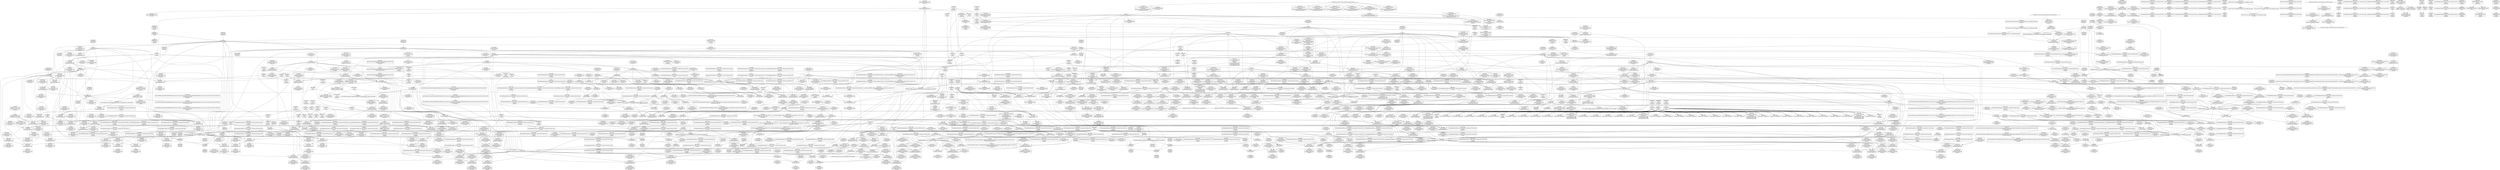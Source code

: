 digraph {
	CE0x5702e90 [shape=record,shape=Mrecord,label="{CE0x5702e90|i64*_getelementptr_inbounds_(_13_x_i64_,_13_x_i64_*___llvm_gcov_ctr126,_i64_0,_i64_8)|*Constant*|*SummSource*}"]
	CE0x569b4f0 [shape=record,shape=Mrecord,label="{CE0x569b4f0|i64*_getelementptr_inbounds_(_6_x_i64_,_6_x_i64_*___llvm_gcov_ctr327,_i64_0,_i64_0)|*Constant*|*SummSource*}"]
	CE0x5769210 [shape=record,shape=Mrecord,label="{CE0x5769210|__rcu_read_lock:bb|*SummSink*}"]
	CE0x56d6690 [shape=record,shape=Mrecord,label="{CE0x56d6690|i64*_getelementptr_inbounds_(_4_x_i64_,_4_x_i64_*___llvm_gcov_ctr128,_i64_0,_i64_1)|*Constant*|*SummSink*}"]
	CE0x5780d80 [shape=record,shape=Mrecord,label="{CE0x5780d80|_call_void_mcount()_#3|*SummSource*}"]
	CE0x5668010 [shape=record,shape=Mrecord,label="{CE0x5668010|task_sid:if.then|*SummSource*}"]
	CE0x570b5f0 [shape=record,shape=Mrecord,label="{CE0x570b5f0|i64_1|*Constant*}"]
	CE0x572b7a0 [shape=record,shape=Mrecord,label="{CE0x572b7a0|rcu_read_lock:tmp16|include/linux/rcupdate.h,882|*SummSink*}"]
	CE0x56eaa00 [shape=record,shape=Mrecord,label="{CE0x56eaa00|i64_6|*Constant*}"]
	CE0x56a0180 [shape=record,shape=Mrecord,label="{CE0x56a0180|sock_has_perm:tmp19|security/selinux/hooks.c,3977|*SummSource*}"]
	CE0x567b070 [shape=record,shape=Mrecord,label="{CE0x567b070|_call_void_mcount()_#3}"]
	CE0x577c6f0 [shape=record,shape=Mrecord,label="{CE0x577c6f0|__preempt_count_add:tmp1|*SummSource*}"]
	CE0x56db9b0 [shape=record,shape=Mrecord,label="{CE0x56db9b0|rcu_read_lock:tmp10|include/linux/rcupdate.h,882}"]
	CE0x579e2d0 [shape=record,shape=Mrecord,label="{CE0x579e2d0|__preempt_count_add:tmp3|*SummSink*}"]
	CE0x56e0990 [shape=record,shape=Mrecord,label="{CE0x56e0990|task_sid:entry}"]
	CE0x56d6d80 [shape=record,shape=Mrecord,label="{CE0x56d6d80|sock_has_perm:tmp17|security/selinux/hooks.c,3976}"]
	CE0x5671dd0 [shape=record,shape=Mrecord,label="{CE0x5671dd0|__rcu_read_lock:tmp5|include/linux/rcupdate.h,239}"]
	CE0x5702560 [shape=record,shape=Mrecord,label="{CE0x5702560|task_sid:tmp17|security/selinux/hooks.c,208}"]
	CE0x5703a90 [shape=record,shape=Mrecord,label="{CE0x5703a90|task_sid:tmp19|security/selinux/hooks.c,208|*SummSource*}"]
	CE0x577ab30 [shape=record,shape=Mrecord,label="{CE0x577ab30|i64*_getelementptr_inbounds_(_4_x_i64_,_4_x_i64_*___llvm_gcov_ctr135,_i64_0,_i64_2)|*Constant*}"]
	CE0x57168e0 [shape=record,shape=Mrecord,label="{CE0x57168e0|task_sid:tmp27|security/selinux/hooks.c,208|*SummSource*}"]
	CE0x56f64b0 [shape=record,shape=Mrecord,label="{CE0x56f64b0|task_sid:tobool|security/selinux/hooks.c,208}"]
	CE0x57306f0 [shape=record,shape=Mrecord,label="{CE0x57306f0|rcu_read_lock:tmp21|include/linux/rcupdate.h,884|*SummSource*}"]
	CE0x5700ee0 [shape=record,shape=Mrecord,label="{CE0x5700ee0|task_sid:tobool4|security/selinux/hooks.c,208|*SummSource*}"]
	CE0x577cc80 [shape=record,shape=Mrecord,label="{CE0x577cc80|i64*_getelementptr_inbounds_(_4_x_i64_,_4_x_i64_*___llvm_gcov_ctr134,_i64_0,_i64_0)|*Constant*}"]
	CE0x567a260 [shape=record,shape=Mrecord,label="{CE0x567a260|GLOBAL:rcu_lock_acquire|*Constant*|*SummSource*}"]
	CE0x577e8c0 [shape=record,shape=Mrecord,label="{CE0x577e8c0|rcu_lock_release:tmp5|include/linux/rcupdate.h,423|*SummSource*}"]
	CE0x573d870 [shape=record,shape=Mrecord,label="{CE0x573d870|_call_void_asm_addl_$1,_%gs:$0_,_*m,ri,*m,_dirflag_,_fpsr_,_flags_(i32*___preempt_count,_i32_%val,_i32*___preempt_count)_#3,_!dbg_!27714,_!srcloc_!27717|./arch/x86/include/asm/preempt.h,72|*SummSink*}"]
	CE0x56e6890 [shape=record,shape=Mrecord,label="{CE0x56e6890|sock_has_perm:tmp3|security/selinux/hooks.c,3964|*SummSource*}"]
	CE0x56f48d0 [shape=record,shape=Mrecord,label="{CE0x56f48d0|i64*_getelementptr_inbounds_(_2_x_i64_,_2_x_i64_*___llvm_gcov_ctr131,_i64_0,_i64_1)|*Constant*}"]
	CE0x571d480 [shape=record,shape=Mrecord,label="{CE0x571d480|rcu_read_lock:tmp7|include/linux/rcupdate.h,882|*SummSink*}"]
	CE0x573a9b0 [shape=record,shape=Mrecord,label="{CE0x573a9b0|__rcu_read_unlock:tmp3|*SummSource*}"]
	CE0x576f7f0 [shape=record,shape=Mrecord,label="{CE0x576f7f0|i64*_getelementptr_inbounds_(_4_x_i64_,_4_x_i64_*___llvm_gcov_ctr130,_i64_0,_i64_3)|*Constant*}"]
	CE0x5731690 [shape=record,shape=Mrecord,label="{CE0x5731690|cred_sid:bb|*SummSource*}"]
	CE0x571b400 [shape=record,shape=Mrecord,label="{CE0x571b400|rcu_read_unlock:tmp2|*SummSink*}"]
	CE0x5701b50 [shape=record,shape=Mrecord,label="{CE0x5701b50|i64_7|*Constant*}"]
	CE0x5782af0 [shape=record,shape=Mrecord,label="{CE0x5782af0|i64*_getelementptr_inbounds_(_4_x_i64_,_4_x_i64_*___llvm_gcov_ctr129,_i64_0,_i64_3)|*Constant*}"]
	CE0x5731e00 [shape=record,shape=Mrecord,label="{CE0x5731e00|rcu_read_unlock:tmp16|include/linux/rcupdate.h,933}"]
	CE0x5701bc0 [shape=record,shape=Mrecord,label="{CE0x5701bc0|i64_7|*Constant*|*SummSource*}"]
	CE0x571bc80 [shape=record,shape=Mrecord,label="{CE0x571bc80|0:_i32,_4:_i32,_8:_i32,_12:_i32,_:_CMRE_4,8_|*MultipleSource*|security/selinux/hooks.c,196|security/selinux/hooks.c,197|*LoadInst*|security/selinux/hooks.c,196}"]
	CE0x5668100 [shape=record,shape=Mrecord,label="{CE0x5668100|task_sid:if.then|*SummSink*}"]
	CE0x56da9f0 [shape=record,shape=Mrecord,label="{CE0x56da9f0|i32_(i32,_i32,_i16,_i32,_%struct.common_audit_data*)*_bitcast_(i32_(i32,_i32,_i16,_i32,_%struct.common_audit_data.495*)*_avc_has_perm_to_i32_(i32,_i32,_i16,_i32,_%struct.common_audit_data*)*)|*Constant*}"]
	CE0x5716070 [shape=record,shape=Mrecord,label="{CE0x5716070|i64*_getelementptr_inbounds_(_13_x_i64_,_13_x_i64_*___llvm_gcov_ctr126,_i64_0,_i64_12)|*Constant*}"]
	CE0x5772e80 [shape=record,shape=Mrecord,label="{CE0x5772e80|__preempt_count_add:do.end|*SummSink*}"]
	CE0x5679ed0 [shape=record,shape=Mrecord,label="{CE0x5679ed0|task_sid:land.lhs.true2|*SummSource*}"]
	CE0x56ff790 [shape=record,shape=Mrecord,label="{CE0x56ff790|GLOBAL:rcu_lock_map|Global_var:rcu_lock_map|*SummSink*}"]
	CE0x56e6c20 [shape=record,shape=Mrecord,label="{CE0x56e6c20|sock_has_perm:tmp4|security/selinux/hooks.c,3966|*SummSource*}"]
	CE0x56e72b0 [shape=record,shape=Mrecord,label="{CE0x56e72b0|i8_0|*Constant*}"]
	CE0x56e3110 [shape=record,shape=Mrecord,label="{CE0x56e3110|16:_i32,_24:_i16,_:_CRE_24,26_|*MultipleSource*|*LoadInst*|security/selinux/hooks.c,3964|security/selinux/hooks.c,3964|security/selinux/hooks.c,3969}"]
	CE0x56617e0 [shape=record,shape=Mrecord,label="{CE0x56617e0|selinux_socket_getsockname:call|security/selinux/hooks.c,4226|*SummSink*}"]
	CE0x5731810 [shape=record,shape=Mrecord,label="{CE0x5731810|cred_sid:bb|*SummSink*}"]
	CE0x56f1320 [shape=record,shape=Mrecord,label="{CE0x56f1320|i32_1|*Constant*}"]
	CE0x566e9e0 [shape=record,shape=Mrecord,label="{CE0x566e9e0|%struct.task_struct*_(%struct.task_struct**)*_asm_movq_%gs:$_1:P_,$0_,_r,im,_dirflag_,_fpsr_,_flags_|*SummSource*}"]
	CE0x571f3a0 [shape=record,shape=Mrecord,label="{CE0x571f3a0|rcu_read_lock:tmp6|include/linux/rcupdate.h,882|*SummSource*}"]
	CE0x5783bb0 [shape=record,shape=Mrecord,label="{CE0x5783bb0|__rcu_read_lock:do.body|*SummSource*}"]
	CE0x56536d0 [shape=record,shape=Mrecord,label="{CE0x56536d0|selinux_socket_getsockname:bb|*SummSource*}"]
	CE0x56f9e80 [shape=record,shape=Mrecord,label="{CE0x56f9e80|cred_sid:tmp|*SummSink*}"]
	CE0x5744c60 [shape=record,shape=Mrecord,label="{CE0x5744c60|rcu_read_unlock:tmp20|include/linux/rcupdate.h,933|*SummSource*}"]
	CE0x5661a30 [shape=record,shape=Mrecord,label="{CE0x5661a30|i64*_getelementptr_inbounds_(_2_x_i64_,_2_x_i64_*___llvm_gcov_ctr98,_i64_0,_i64_1)|*Constant*}"]
	CE0x56efed0 [shape=record,shape=Mrecord,label="{CE0x56efed0|i64*_getelementptr_inbounds_(_11_x_i64_,_11_x_i64_*___llvm_gcov_ctr127,_i64_0,_i64_1)|*Constant*|*SummSink*}"]
	CE0x571a3b0 [shape=record,shape=Mrecord,label="{CE0x571a3b0|rcu_read_lock:tobool1|include/linux/rcupdate.h,882}"]
	CE0x56f0130 [shape=record,shape=Mrecord,label="{CE0x56f0130|_ret_void,_!dbg_!27735|include/linux/rcupdate.h,884|*SummSink*}"]
	CE0x5734360 [shape=record,shape=Mrecord,label="{CE0x5734360|_call_void_asm_addl_$1,_%gs:$0_,_*m,ri,*m,_dirflag_,_fpsr_,_flags_(i32*___preempt_count,_i32_%val,_i32*___preempt_count)_#3,_!dbg_!27714,_!srcloc_!27717|./arch/x86/include/asm/preempt.h,72|*SummSource*}"]
	CE0x5688740 [shape=record,shape=Mrecord,label="{CE0x5688740|_call_void_mcount()_#3|*SummSink*}"]
	CE0x573aa70 [shape=record,shape=Mrecord,label="{CE0x573aa70|__rcu_read_unlock:tmp3|*SummSink*}"]
	CE0x56ff4d0 [shape=record,shape=Mrecord,label="{CE0x56ff4d0|GLOBAL:rcu_lock_map|Global_var:rcu_lock_map}"]
	CE0x56fee90 [shape=record,shape=Mrecord,label="{CE0x56fee90|i64*_getelementptr_inbounds_(_2_x_i64_,_2_x_i64_*___llvm_gcov_ctr131,_i64_0,_i64_0)|*Constant*|*SummSink*}"]
	CE0x5772ab0 [shape=record,shape=Mrecord,label="{CE0x5772ab0|i64*_getelementptr_inbounds_(_4_x_i64_,_4_x_i64_*___llvm_gcov_ctr129,_i64_0,_i64_2)|*Constant*|*SummSource*}"]
	CE0x5745930 [shape=record,shape=Mrecord,label="{CE0x5745930|rcu_read_unlock:tmp21|include/linux/rcupdate.h,935|*SummSink*}"]
	CE0x57200f0 [shape=record,shape=Mrecord,label="{CE0x57200f0|rcu_read_unlock:tmp9|include/linux/rcupdate.h,933}"]
	CE0x5715930 [shape=record,shape=Mrecord,label="{CE0x5715930|__rcu_read_unlock:tmp3}"]
	CE0x5658960 [shape=record,shape=Mrecord,label="{CE0x5658960|selinux_socket_getsockname:tmp1}"]
	CE0x56cc400 [shape=record,shape=Mrecord,label="{CE0x56cc400|task_sid:tmp20|security/selinux/hooks.c,208}"]
	CE0x572c380 [shape=record,shape=Mrecord,label="{CE0x572c380|i8*_getelementptr_inbounds_(_25_x_i8_,_25_x_i8_*_.str45,_i32_0,_i32_0)|*Constant*}"]
	CE0x5700880 [shape=record,shape=Mrecord,label="{CE0x5700880|task_sid:tmp13|security/selinux/hooks.c,208|*SummSink*}"]
	CE0x56f1f90 [shape=record,shape=Mrecord,label="{CE0x56f1f90|cred_sid:tmp3}"]
	CE0x56daf90 [shape=record,shape=Mrecord,label="{CE0x56daf90|rcu_read_lock:tmp8|include/linux/rcupdate.h,882|*SummSink*}"]
	CE0x5769160 [shape=record,shape=Mrecord,label="{CE0x5769160|i64*_getelementptr_inbounds_(_4_x_i64_,_4_x_i64_*___llvm_gcov_ctr128,_i64_0,_i64_1)|*Constant*}"]
	CE0x5710510 [shape=record,shape=Mrecord,label="{CE0x5710510|%struct.lockdep_map*_null|*Constant*|*SummSink*}"]
	CE0x56f8da0 [shape=record,shape=Mrecord,label="{CE0x56f8da0|rcu_read_lock:tmp|*SummSource*}"]
	CE0x572fc50 [shape=record,shape=Mrecord,label="{CE0x572fc50|rcu_read_lock:tmp20|include/linux/rcupdate.h,882}"]
	CE0x5698b20 [shape=record,shape=Mrecord,label="{CE0x5698b20|task_sid:tmp11|security/selinux/hooks.c,208|*SummSink*}"]
	CE0x571b320 [shape=record,shape=Mrecord,label="{CE0x571b320|rcu_read_unlock:tmp2}"]
	CE0x570b580 [shape=record,shape=Mrecord,label="{CE0x570b580|__rcu_read_lock:tmp|*SummSink*}"]
	CE0x565fd80 [shape=record,shape=Mrecord,label="{CE0x565fd80|i32_1|*Constant*|*SummSink*}"]
	CE0x57279f0 [shape=record,shape=Mrecord,label="{CE0x57279f0|__preempt_count_sub:do.body}"]
	CE0x56fc100 [shape=record,shape=Mrecord,label="{CE0x56fc100|rcu_read_unlock:tmp4|include/linux/rcupdate.h,933|*SummSource*}"]
	CE0x577ee10 [shape=record,shape=Mrecord,label="{CE0x577ee10|_call_void_lock_release(%struct.lockdep_map*_%map,_i32_1,_i64_ptrtoint_(i8*_blockaddress(_rcu_lock_release,_%__here)_to_i64))_#10,_!dbg_!27716|include/linux/rcupdate.h,423|*SummSource*}"]
	CE0x5684a10 [shape=record,shape=Mrecord,label="{CE0x5684a10|_call_void_rcu_read_lock()_#10,_!dbg_!27712|security/selinux/hooks.c,207|*SummSource*}"]
	CE0x565fbe0 [shape=record,shape=Mrecord,label="{CE0x565fbe0|i32_1|*Constant*}"]
	CE0x579e3e0 [shape=record,shape=Mrecord,label="{CE0x579e3e0|_call_void_mcount()_#3}"]
	CE0x5703fd0 [shape=record,shape=Mrecord,label="{CE0x5703fd0|i8*_getelementptr_inbounds_(_25_x_i8_,_25_x_i8_*_.str3,_i32_0,_i32_0)|*Constant*}"]
	CE0x571e7c0 [shape=record,shape=Mrecord,label="{CE0x571e7c0|rcu_read_unlock:tmp8|include/linux/rcupdate.h,933}"]
	CE0x56a6a80 [shape=record,shape=Mrecord,label="{CE0x56a6a80|sock_has_perm:retval.0|*SummSource*}"]
	CE0x5689260 [shape=record,shape=Mrecord,label="{CE0x5689260|i32_59|*Constant*|*SummSink*}"]
	CE0x570ab80 [shape=record,shape=Mrecord,label="{CE0x570ab80|rcu_lock_acquire:tmp4|include/linux/rcupdate.h,418|*SummSource*}"]
	CE0x566dda0 [shape=record,shape=Mrecord,label="{CE0x566dda0|sock_has_perm:tmp|*SummSink*}"]
	CE0x56c9d00 [shape=record,shape=Mrecord,label="{CE0x56c9d00|task_sid:tmp22|security/selinux/hooks.c,208|*SummSink*}"]
	CE0x5782080 [shape=record,shape=Mrecord,label="{CE0x5782080|rcu_lock_release:bb|*SummSource*}"]
	CE0x576ba10 [shape=record,shape=Mrecord,label="{CE0x576ba10|rcu_lock_release:tmp6}"]
	CE0x56fdcb0 [shape=record,shape=Mrecord,label="{CE0x56fdcb0|COLLAPSED:_GCMRE___llvm_gcov_ctr131_internal_global_2_x_i64_zeroinitializer:_elem_0:default:}"]
	CE0x56ddc60 [shape=record,shape=Mrecord,label="{CE0x56ddc60|8:_%struct.sock*,_:_SCME_20,22_|*MultipleSource*|security/selinux/hooks.c, 3966|security/selinux/hooks.c,3966|security/selinux/hooks.c,3966}"]
	CE0x5698f00 [shape=record,shape=Mrecord,label="{CE0x5698f00|__rcu_read_lock:tmp7|include/linux/rcupdate.h,240|*SummSink*}"]
	CE0x56581e0 [shape=record,shape=Mrecord,label="{CE0x56581e0|COLLAPSED:_GCMRE_current_task_external_global_%struct.task_struct*:_elem_0:default:}"]
	CE0x56da030 [shape=record,shape=Mrecord,label="{CE0x56da030|i32_4|*Constant*}"]
	CE0x5708f70 [shape=record,shape=Mrecord,label="{CE0x5708f70|_ret_void,_!dbg_!27717|include/linux/rcupdate.h,245|*SummSource*}"]
	CE0x56f3fc0 [shape=record,shape=Mrecord,label="{CE0x56f3fc0|rcu_read_lock:tmp1}"]
	CE0x579b080 [shape=record,shape=Mrecord,label="{CE0x579b080|__preempt_count_add:tmp6|./arch/x86/include/asm/preempt.h,73|*SummSource*}"]
	CE0x565e600 [shape=record,shape=Mrecord,label="{CE0x565e600|selinux_socket_getsockname:tmp3}"]
	CE0x56fe1b0 [shape=record,shape=Mrecord,label="{CE0x56fe1b0|task_sid:bb|*SummSource*}"]
	CE0x5730a60 [shape=record,shape=Mrecord,label="{CE0x5730a60|rcu_read_lock:tmp21|include/linux/rcupdate.h,884|*SummSink*}"]
	CE0x56982e0 [shape=record,shape=Mrecord,label="{CE0x56982e0|rcu_read_unlock:bb|*SummSource*}"]
	CE0x56d7f20 [shape=record,shape=Mrecord,label="{CE0x56d7f20|sock_has_perm:u2|security/selinux/hooks.c,3974|*SummSource*}"]
	CE0x56d7020 [shape=record,shape=Mrecord,label="{CE0x56d7020|sock_has_perm:call6|security/selinux/hooks.c,3976}"]
	CE0x566f880 [shape=record,shape=Mrecord,label="{CE0x566f880|%struct.task_struct*_(%struct.task_struct**)*_asm_movq_%gs:$_1:P_,$0_,_r,im,_dirflag_,_fpsr_,_flags_}"]
	CE0x5676600 [shape=record,shape=Mrecord,label="{CE0x5676600|cred_sid:security|security/selinux/hooks.c,196|*SummSource*}"]
	CE0x5670730 [shape=record,shape=Mrecord,label="{CE0x5670730|task_sid:tmp8|security/selinux/hooks.c,208}"]
	CE0x57348c0 [shape=record,shape=Mrecord,label="{CE0x57348c0|rcu_read_unlock:call|include/linux/rcupdate.h,933|*SummSink*}"]
	CE0x56f4810 [shape=record,shape=Mrecord,label="{CE0x56f4810|cred_sid:tmp1|*SummSink*}"]
	CE0x5655050 [shape=record,shape=Mrecord,label="{CE0x5655050|i64_1|*Constant*}"]
	CE0x567b110 [shape=record,shape=Mrecord,label="{CE0x567b110|get_current:bb|*SummSource*}"]
	CE0x573a310 [shape=record,shape=Mrecord,label="{CE0x573a310|__rcu_read_lock:tmp6|include/linux/rcupdate.h,240}"]
	CE0x5736e90 [shape=record,shape=Mrecord,label="{CE0x5736e90|rcu_lock_acquire:tmp}"]
	CE0x5679db0 [shape=record,shape=Mrecord,label="{CE0x5679db0|task_sid:land.lhs.true2}"]
	CE0x573e110 [shape=record,shape=Mrecord,label="{CE0x573e110|rcu_read_unlock:tmp11|include/linux/rcupdate.h,933|*SummSink*}"]
	CE0x56dbc00 [shape=record,shape=Mrecord,label="{CE0x56dbc00|rcu_read_lock:tmp9|include/linux/rcupdate.h,882|*SummSink*}"]
	CE0x5701e70 [shape=record,shape=Mrecord,label="{CE0x5701e70|task_sid:tmp15|security/selinux/hooks.c,208}"]
	CE0x57856c0 [shape=record,shape=Mrecord,label="{CE0x57856c0|_call_void_mcount()_#3|*SummSource*}"]
	CE0x572eb50 [shape=record,shape=Mrecord,label="{CE0x572eb50|i8_1|*Constant*}"]
	CE0x571c3c0 [shape=record,shape=Mrecord,label="{CE0x571c3c0|rcu_lock_acquire:tmp1|*SummSource*}"]
	CE0x56fdc40 [shape=record,shape=Mrecord,label="{CE0x56fdc40|cred_sid:tmp}"]
	CE0x56c95c0 [shape=record,shape=Mrecord,label="{CE0x56c95c0|i8*_getelementptr_inbounds_(_41_x_i8_,_41_x_i8_*_.str44,_i32_0,_i32_0)|*Constant*}"]
	CE0x572ee00 [shape=record,shape=Mrecord,label="{CE0x572ee00|_call_void_lockdep_rcu_suspicious(i8*_getelementptr_inbounds_(_25_x_i8_,_25_x_i8_*_.str45,_i32_0,_i32_0),_i32_883,_i8*_getelementptr_inbounds_(_42_x_i8_,_42_x_i8_*_.str46,_i32_0,_i32_0))_#10,_!dbg_!27728|include/linux/rcupdate.h,882}"]
	CE0x577d430 [shape=record,shape=Mrecord,label="{CE0x577d430|COLLAPSED:_GCMRE___llvm_gcov_ctr134_internal_global_4_x_i64_zeroinitializer:_elem_0:default:}"]
	CE0x5738e50 [shape=record,shape=Mrecord,label="{CE0x5738e50|rcu_read_unlock:tobool|include/linux/rcupdate.h,933|*SummSource*}"]
	CE0x5748190 [shape=record,shape=Mrecord,label="{CE0x5748190|i64*_getelementptr_inbounds_(_4_x_i64_,_4_x_i64_*___llvm_gcov_ctr130,_i64_0,_i64_2)|*Constant*|*SummSource*}"]
	CE0x56f5360 [shape=record,shape=Mrecord,label="{CE0x56f5360|task_sid:call|security/selinux/hooks.c,208}"]
	CE0x566d640 [shape=record,shape=Mrecord,label="{CE0x566d640|sock_has_perm:tmp10|security/selinux/hooks.c,3969|*SummSource*}"]
	CE0x56e3db0 [shape=record,shape=Mrecord,label="{CE0x56e3db0|sock_has_perm:cmp|security/selinux/hooks.c,3969|*SummSink*}"]
	CE0x5657390 [shape=record,shape=Mrecord,label="{CE0x5657390|_call_void___rcu_read_lock()_#10,_!dbg_!27710|include/linux/rcupdate.h,879|*SummSource*}"]
	CE0x5746800 [shape=record,shape=Mrecord,label="{CE0x5746800|_call_void_lockdep_rcu_suspicious(i8*_getelementptr_inbounds_(_25_x_i8_,_25_x_i8_*_.str45,_i32_0,_i32_0),_i32_934,_i8*_getelementptr_inbounds_(_44_x_i8_,_44_x_i8_*_.str47,_i32_0,_i32_0))_#10,_!dbg_!27726|include/linux/rcupdate.h,933}"]
	CE0x57862e0 [shape=record,shape=Mrecord,label="{CE0x57862e0|__preempt_count_sub:entry}"]
	CE0x56cda40 [shape=record,shape=Mrecord,label="{CE0x56cda40|__preempt_count_add:tmp}"]
	CE0x56dff50 [shape=record,shape=Mrecord,label="{CE0x56dff50|8:_%struct.sock*,_:_SCME_52,53_}"]
	CE0x5783ab0 [shape=record,shape=Mrecord,label="{CE0x5783ab0|__rcu_read_unlock:tmp4|include/linux/rcupdate.h,244}"]
	CE0x5668710 [shape=record,shape=Mrecord,label="{CE0x5668710|rcu_read_unlock:call|include/linux/rcupdate.h,933}"]
	CE0x56720c0 [shape=record,shape=Mrecord,label="{CE0x56720c0|__rcu_read_lock:tmp5|include/linux/rcupdate.h,239|*SummSink*}"]
	CE0x565aa60 [shape=record,shape=Mrecord,label="{CE0x565aa60|sock_has_perm:sid|security/selinux/hooks.c,3969|*SummSource*}"]
	CE0x5705620 [shape=record,shape=Mrecord,label="{CE0x5705620|i32_208|*Constant*|*SummSource*}"]
	CE0x56e2340 [shape=record,shape=Mrecord,label="{CE0x56e2340|i32_8|*Constant*}"]
	CE0x5665b90 [shape=record,shape=Mrecord,label="{CE0x5665b90|i64*_getelementptr_inbounds_(_13_x_i64_,_13_x_i64_*___llvm_gcov_ctr126,_i64_0,_i64_0)|*Constant*|*SummSource*}"]
	CE0x5720480 [shape=record,shape=Mrecord,label="{CE0x5720480|rcu_read_lock:call|include/linux/rcupdate.h,882}"]
	CE0x5740bf0 [shape=record,shape=Mrecord,label="{CE0x5740bf0|rcu_read_unlock:if.then}"]
	CE0x56cd100 [shape=record,shape=Mrecord,label="{CE0x56cd100|__preempt_count_sub:val|Function::__preempt_count_sub&Arg::val::|*SummSource*}"]
	CE0x5770720 [shape=record,shape=Mrecord,label="{CE0x5770720|rcu_lock_acquire:indirectgoto|*SummSource*}"]
	CE0x56e4050 [shape=record,shape=Mrecord,label="{CE0x56e4050|i64_2|*Constant*|*SummSource*}"]
	CE0x564dd10 [shape=record,shape=Mrecord,label="{CE0x564dd10|GLOBAL:sock_has_perm|*Constant*|*SummSink*}"]
	CE0x56cceb0 [shape=record,shape=Mrecord,label="{CE0x56cceb0|task_sid:tmp23|security/selinux/hooks.c,208}"]
	CE0x56e2400 [shape=record,shape=Mrecord,label="{CE0x56e2400|i32_8|*Constant*|*SummSource*}"]
	CE0x577e1a0 [shape=record,shape=Mrecord,label="{CE0x577e1a0|rcu_lock_release:tmp4|include/linux/rcupdate.h,423}"]
	CE0x573a410 [shape=record,shape=Mrecord,label="{CE0x573a410|rcu_read_unlock:do.body|*SummSource*}"]
	CE0x5657c70 [shape=record,shape=Mrecord,label="{CE0x5657c70|_call_void_mcount()_#3}"]
	CE0x572f420 [shape=record,shape=Mrecord,label="{CE0x572f420|_call_void_lockdep_rcu_suspicious(i8*_getelementptr_inbounds_(_25_x_i8_,_25_x_i8_*_.str45,_i32_0,_i32_0),_i32_883,_i8*_getelementptr_inbounds_(_42_x_i8_,_42_x_i8_*_.str46,_i32_0,_i32_0))_#10,_!dbg_!27728|include/linux/rcupdate.h,882|*SummSink*}"]
	CE0x56e0080 [shape=record,shape=Mrecord,label="{CE0x56e0080|8:_%struct.sock*,_:_SCME_53,54_}"]
	CE0x5718030 [shape=record,shape=Mrecord,label="{CE0x5718030|_ret_i32_%tmp6,_!dbg_!27716|security/selinux/hooks.c,197|*SummSource*}"]
	CE0x5786130 [shape=record,shape=Mrecord,label="{CE0x5786130|i64*_getelementptr_inbounds_(_4_x_i64_,_4_x_i64_*___llvm_gcov_ctr134,_i64_0,_i64_1)|*Constant*|*SummSink*}"]
	CE0x5701a40 [shape=record,shape=Mrecord,label="{CE0x5701a40|task_sid:tmp14|security/selinux/hooks.c,208|*SummSink*}"]
	CE0x56f3300 [shape=record,shape=Mrecord,label="{CE0x56f3300|task_sid:real_cred|security/selinux/hooks.c,208}"]
	CE0x56851a0 [shape=record,shape=Mrecord,label="{CE0x56851a0|sock_has_perm:if.then|*SummSource*}"]
	CE0x5716550 [shape=record,shape=Mrecord,label="{CE0x5716550|task_sid:tmp26|security/selinux/hooks.c,208|*SummSource*}"]
	CE0x572daf0 [shape=record,shape=Mrecord,label="{CE0x572daf0|i64*_getelementptr_inbounds_(_11_x_i64_,_11_x_i64_*___llvm_gcov_ctr127,_i64_0,_i64_9)|*Constant*}"]
	CE0x5737c60 [shape=record,shape=Mrecord,label="{CE0x5737c60|rcu_read_unlock:tmp5|include/linux/rcupdate.h,933|*SummSource*}"]
	CE0x567b180 [shape=record,shape=Mrecord,label="{CE0x567b180|i64*_getelementptr_inbounds_(_2_x_i64_,_2_x_i64_*___llvm_gcov_ctr98,_i64_0,_i64_0)|*Constant*}"]
	CE0x5709490 [shape=record,shape=Mrecord,label="{CE0x5709490|__rcu_read_lock:do.end}"]
	CE0x569b300 [shape=record,shape=Mrecord,label="{CE0x569b300|sock_has_perm:cleanup}"]
	CE0x5740b80 [shape=record,shape=Mrecord,label="{CE0x5740b80|rcu_read_unlock:land.lhs.true|*SummSink*}"]
	CE0x56f6fb0 [shape=record,shape=Mrecord,label="{CE0x56f6fb0|GLOBAL:task_sid.__warned|Global_var:task_sid.__warned|*SummSink*}"]
	CE0x5780520 [shape=record,shape=Mrecord,label="{CE0x5780520|GLOBAL:__preempt_count_add|*Constant*|*SummSource*}"]
	CE0x56fa550 [shape=record,shape=Mrecord,label="{CE0x56fa550|rcu_read_lock:do.end|*SummSource*}"]
	CE0x56d57a0 [shape=record,shape=Mrecord,label="{CE0x56d57a0|sock_has_perm:tmp11|security/selinux/hooks.c,3970|*SummSink*}"]
	CE0x571ffc0 [shape=record,shape=Mrecord,label="{CE0x571ffc0|rcu_read_lock:tmp6|include/linux/rcupdate.h,882}"]
	CE0x571b100 [shape=record,shape=Mrecord,label="{CE0x571b100|rcu_read_lock:tobool|include/linux/rcupdate.h,882|*SummSource*}"]
	CE0x5686a60 [shape=record,shape=Mrecord,label="{CE0x5686a60|avc_has_perm:tsid|Function::avc_has_perm&Arg::tsid::|*SummSource*}"]
	CE0x57254d0 [shape=record,shape=Mrecord,label="{CE0x57254d0|__preempt_count_sub:tmp3|*SummSink*}"]
	CE0x56f84b0 [shape=record,shape=Mrecord,label="{CE0x56f84b0|task_sid:tmp9|security/selinux/hooks.c,208}"]
	CE0x57363e0 [shape=record,shape=Mrecord,label="{CE0x57363e0|i64*_getelementptr_inbounds_(_4_x_i64_,_4_x_i64_*___llvm_gcov_ctr130,_i64_0,_i64_1)|*Constant*|*SummSource*}"]
	CE0x56722d0 [shape=record,shape=Mrecord,label="{CE0x56722d0|sock_has_perm:sk_security|security/selinux/hooks.c,3964|*SummSink*}"]
	CE0x5782140 [shape=record,shape=Mrecord,label="{CE0x5782140|rcu_lock_release:bb|*SummSink*}"]
	CE0x573d210 [shape=record,shape=Mrecord,label="{CE0x573d210|i64*_getelementptr_inbounds_(_4_x_i64_,_4_x_i64_*___llvm_gcov_ctr130,_i64_0,_i64_0)|*Constant*|*SummSource*}"]
	CE0x5672470 [shape=record,shape=Mrecord,label="{CE0x5672470|get_current:tmp4|./arch/x86/include/asm/current.h,14}"]
	CE0x577c5a0 [shape=record,shape=Mrecord,label="{CE0x577c5a0|__rcu_read_unlock:do.body}"]
	CE0x5735900 [shape=record,shape=Mrecord,label="{CE0x5735900|__rcu_read_lock:bb|*SummSource*}"]
	CE0x5744060 [shape=record,shape=Mrecord,label="{CE0x5744060|i64*_getelementptr_inbounds_(_11_x_i64_,_11_x_i64_*___llvm_gcov_ctr132,_i64_0,_i64_9)|*Constant*|*SummSource*}"]
	CE0x57415c0 [shape=record,shape=Mrecord,label="{CE0x57415c0|_call_void___preempt_count_add(i32_1)_#10,_!dbg_!27711|include/linux/rcupdate.h,239|*SummSink*}"]
	CE0x56885d0 [shape=record,shape=Mrecord,label="{CE0x56885d0|sock_has_perm:bb|*SummSink*}"]
	CE0x5787420 [shape=record,shape=Mrecord,label="{CE0x5787420|void_(i32*,_i32,_i32*)*_asm_addl_$1,_%gs:$0_,_*m,ri,*m,_dirflag_,_fpsr_,_flags_|*SummSink*}"]
	CE0x576af10 [shape=record,shape=Mrecord,label="{CE0x576af10|i64_ptrtoint_(i8*_blockaddress(_rcu_lock_release,_%__here)_to_i64)|*Constant*|*SummSource*}"]
	CE0x5703420 [shape=record,shape=Mrecord,label="{CE0x5703420|task_sid:tmp18|security/selinux/hooks.c,208}"]
	CE0x56a28d0 [shape=record,shape=Mrecord,label="{CE0x56a28d0|sock_has_perm:tmp14|security/selinux/hooks.c,3972}"]
	CE0x5780150 [shape=record,shape=Mrecord,label="{CE0x5780150|i64*_getelementptr_inbounds_(_4_x_i64_,_4_x_i64_*___llvm_gcov_ctr128,_i64_0,_i64_0)|*Constant*|*SummSink*}"]
	CE0x57165c0 [shape=record,shape=Mrecord,label="{CE0x57165c0|task_sid:tmp26|security/selinux/hooks.c,208|*SummSink*}"]
	CE0x577cae0 [shape=record,shape=Mrecord,label="{CE0x577cae0|i64_1|*Constant*}"]
	CE0x56666a0 [shape=record,shape=Mrecord,label="{CE0x56666a0|sock_has_perm:tmp10|security/selinux/hooks.c,3969}"]
	CE0x56da1a0 [shape=record,shape=Mrecord,label="{CE0x56da1a0|i32_4|*Constant*|*SummSource*}"]
	CE0x57060d0 [shape=record,shape=Mrecord,label="{CE0x57060d0|rcu_read_unlock:tmp22|include/linux/rcupdate.h,935}"]
	CE0x5659b80 [shape=record,shape=Mrecord,label="{CE0x5659b80|get_current:tmp2|*SummSource*}"]
	CE0x56f8230 [shape=record,shape=Mrecord,label="{CE0x56f8230|task_sid:tmp8|security/selinux/hooks.c,208|*SummSource*}"]
	CE0x5715c60 [shape=record,shape=Mrecord,label="{CE0x5715c60|i64*_getelementptr_inbounds_(_4_x_i64_,_4_x_i64_*___llvm_gcov_ctr128,_i64_0,_i64_0)|*Constant*}"]
	CE0x5780df0 [shape=record,shape=Mrecord,label="{CE0x5780df0|_call_void_mcount()_#3|*SummSink*}"]
	CE0x573abe0 [shape=record,shape=Mrecord,label="{CE0x573abe0|rcu_read_unlock:tmp6|include/linux/rcupdate.h,933|*SummSink*}"]
	CE0x5691fb0 [shape=record,shape=Mrecord,label="{CE0x5691fb0|i32_16|*Constant*}"]
	CE0x56fc770 [shape=record,shape=Mrecord,label="{CE0x56fc770|rcu_read_lock:tmp2|*SummSource*}"]
	CE0x56c8ea0 [shape=record,shape=Mrecord,label="{CE0x56c8ea0|sock_has_perm:tmp2|*LoadInst*|security/selinux/hooks.c,3964|*SummSink*}"]
	CE0x5687230 [shape=record,shape=Mrecord,label="{CE0x5687230|task_sid:do.end6}"]
	CE0x56cc9e0 [shape=record,shape=Mrecord,label="{CE0x56cc9e0|task_sid:tmp21|security/selinux/hooks.c,208|*SummSink*}"]
	CE0x5717150 [shape=record,shape=Mrecord,label="{CE0x5717150|task_sid:call7|security/selinux/hooks.c,208|*SummSource*}"]
	CE0x5685890 [shape=record,shape=Mrecord,label="{CE0x5685890|get_current:tmp2}"]
	CE0x5740cd0 [shape=record,shape=Mrecord,label="{CE0x5740cd0|rcu_read_unlock:if.then|*SummSink*}"]
	CE0x5701910 [shape=record,shape=Mrecord,label="{CE0x5701910|i64_6|*Constant*|*SummSink*}"]
	CE0x567a400 [shape=record,shape=Mrecord,label="{CE0x567a400|rcu_lock_acquire:entry|*SummSource*}"]
	CE0x56cfae0 [shape=record,shape=Mrecord,label="{CE0x56cfae0|i64*_getelementptr_inbounds_(_4_x_i64_,_4_x_i64_*___llvm_gcov_ctr129,_i64_0,_i64_3)|*Constant*|*SummSource*}"]
	CE0x56dfcf0 [shape=record,shape=Mrecord,label="{CE0x56dfcf0|8:_%struct.sock*,_:_SCME_50,51_}"]
	CE0x57864e0 [shape=record,shape=Mrecord,label="{CE0x57864e0|__preempt_count_sub:entry|*SummSink*}"]
	CE0x57342f0 [shape=record,shape=Mrecord,label="{CE0x57342f0|_call_void_asm_addl_$1,_%gs:$0_,_*m,ri,*m,_dirflag_,_fpsr_,_flags_(i32*___preempt_count,_i32_%val,_i32*___preempt_count)_#3,_!dbg_!27714,_!srcloc_!27717|./arch/x86/include/asm/preempt.h,72}"]
	CE0x56a73d0 [shape=record,shape=Mrecord,label="{CE0x56a73d0|sock_has_perm:tmp18|security/selinux/hooks.c,3977}"]
	CE0x5727c50 [shape=record,shape=Mrecord,label="{CE0x5727c50|__preempt_count_sub:do.body|*SummSink*}"]
	CE0x56d8c40 [shape=record,shape=Mrecord,label="{CE0x56d8c40|sock_has_perm:sk4|security/selinux/hooks.c,3974|*SummSource*}"]
	CE0x571c2e0 [shape=record,shape=Mrecord,label="{CE0x571c2e0|rcu_lock_acquire:tmp|*SummSink*}"]
	CE0x5702490 [shape=record,shape=Mrecord,label="{CE0x5702490|task_sid:tmp15|security/selinux/hooks.c,208|*SummSink*}"]
	CE0x571d0c0 [shape=record,shape=Mrecord,label="{CE0x571d0c0|GLOBAL:rcu_read_unlock.__warned|Global_var:rcu_read_unlock.__warned|*SummSource*}"]
	CE0x56dcc60 [shape=record,shape=Mrecord,label="{CE0x56dcc60|sock_has_perm:retval.0}"]
	CE0x56cad30 [shape=record,shape=Mrecord,label="{CE0x56cad30|i64*_getelementptr_inbounds_(_13_x_i64_,_13_x_i64_*___llvm_gcov_ctr126,_i64_0,_i64_11)|*Constant*|*SummSink*}"]
	CE0x56d11a0 [shape=record,shape=Mrecord,label="{CE0x56d11a0|__preempt_count_add:bb|*SummSource*}"]
	CE0x5675210 [shape=record,shape=Mrecord,label="{CE0x5675210|i32_5|*Constant*|*SummSink*}"]
	CE0x579f190 [shape=record,shape=Mrecord,label="{CE0x579f190|__preempt_count_add:tmp7|./arch/x86/include/asm/preempt.h,73|*SummSource*}"]
	CE0x571c550 [shape=record,shape=Mrecord,label="{CE0x571c550|rcu_lock_acquire:tmp1|*SummSink*}"]
	CE0x5740860 [shape=record,shape=Mrecord,label="{CE0x5740860|rcu_lock_release:tmp2}"]
	CE0x56fcc80 [shape=record,shape=Mrecord,label="{CE0x56fcc80|task_sid:do.body}"]
	CE0x56931c0 [shape=record,shape=Mrecord,label="{CE0x56931c0|sock_has_perm:task|Function::sock_has_perm&Arg::task::|*SummSink*}"]
	CE0x572af00 [shape=record,shape=Mrecord,label="{CE0x572af00|rcu_read_lock:tmp15|include/linux/rcupdate.h,882}"]
	CE0x5683fd0 [shape=record,shape=Mrecord,label="{CE0x5683fd0|rcu_read_unlock:land.lhs.true|*SummSource*}"]
	CE0x56a6540 [shape=record,shape=Mrecord,label="{CE0x56a6540|avc_has_perm:entry|*SummSource*}"]
	CE0x5705a50 [shape=record,shape=Mrecord,label="{CE0x5705a50|task_sid:tmp18|security/selinux/hooks.c,208|*SummSink*}"]
	CE0x56d8680 [shape=record,shape=Mrecord,label="{CE0x56d8680|sock_has_perm:tmp15|security/selinux/hooks.c,3974}"]
	CE0x5787320 [shape=record,shape=Mrecord,label="{CE0x5787320|void_(i32*,_i32,_i32*)*_asm_addl_$1,_%gs:$0_,_*m,ri,*m,_dirflag_,_fpsr_,_flags_|*SummSource*}"]
	CE0x5734850 [shape=record,shape=Mrecord,label="{CE0x5734850|rcu_read_unlock:call|include/linux/rcupdate.h,933|*SummSource*}"]
	CE0x5711620 [shape=record,shape=Mrecord,label="{CE0x5711620|rcu_lock_acquire:tmp7|*SummSink*}"]
	CE0x56fd610 [shape=record,shape=Mrecord,label="{CE0x56fd610|rcu_read_lock:call|include/linux/rcupdate.h,882|*SummSource*}"]
	CE0x56e0540 [shape=record,shape=Mrecord,label="{CE0x56e0540|i64_56|*Constant*|*SummSource*}"]
	CE0x56f45c0 [shape=record,shape=Mrecord,label="{CE0x56f45c0|task_sid:tmp4|*LoadInst*|security/selinux/hooks.c,208|*SummSink*}"]
	CE0x56576a0 [shape=record,shape=Mrecord,label="{CE0x56576a0|_call_void___rcu_read_lock()_#10,_!dbg_!27710|include/linux/rcupdate.h,879}"]
	CE0x56cbd10 [shape=record,shape=Mrecord,label="{CE0x56cbd10|i64*_getelementptr_inbounds_(_13_x_i64_,_13_x_i64_*___llvm_gcov_ctr126,_i64_0,_i64_9)|*Constant*|*SummSource*}"]
	CE0x56fc170 [shape=record,shape=Mrecord,label="{CE0x56fc170|rcu_read_unlock:tmp4|include/linux/rcupdate.h,933|*SummSink*}"]
	CE0x5707670 [shape=record,shape=Mrecord,label="{CE0x5707670|rcu_lock_release:entry|*SummSink*}"]
	CE0x572e380 [shape=record,shape=Mrecord,label="{CE0x572e380|rcu_read_lock:tmp17|include/linux/rcupdate.h,882|*SummSink*}"]
	CE0x5698460 [shape=record,shape=Mrecord,label="{CE0x5698460|task_sid:tmp10|security/selinux/hooks.c,208}"]
	CE0x579ad70 [shape=record,shape=Mrecord,label="{CE0x579ad70|__preempt_count_sub:sub|./arch/x86/include/asm/preempt.h,77}"]
	CE0x5732620 [shape=record,shape=Mrecord,label="{CE0x5732620|__rcu_read_lock:tmp}"]
	CE0x56fcb10 [shape=record,shape=Mrecord,label="{CE0x56fcb10|task_sid:land.lhs.true|*SummSource*}"]
	CE0x565ce80 [shape=record,shape=Mrecord,label="{CE0x565ce80|avc_has_perm:requested|Function::avc_has_perm&Arg::requested::}"]
	CE0x579dda0 [shape=record,shape=Mrecord,label="{CE0x579dda0|__preempt_count_add:do.body|*SummSource*}"]
	CE0x569adc0 [shape=record,shape=Mrecord,label="{CE0x569adc0|get_current:tmp1|*SummSource*}"]
	CE0x56613e0 [shape=record,shape=Mrecord,label="{CE0x56613e0|i64*_getelementptr_inbounds_(_2_x_i64_,_2_x_i64_*___llvm_gcov_ctr98,_i64_0,_i64_1)|*Constant*|*SummSource*}"]
	CE0x5656ab0 [shape=record,shape=Mrecord,label="{CE0x5656ab0|sock_has_perm:tmp9|security/selinux/hooks.c,3969|*SummSink*}"]
	CE0x5665da0 [shape=record,shape=Mrecord,label="{CE0x5665da0|i64*_getelementptr_inbounds_(_13_x_i64_,_13_x_i64_*___llvm_gcov_ctr126,_i64_0,_i64_0)|*Constant*|*SummSink*}"]
	CE0x5653930 [shape=record,shape=Mrecord,label="{CE0x5653930|selinux_socket_getsockname:call|security/selinux/hooks.c,4226}"]
	CE0x57110e0 [shape=record,shape=Mrecord,label="{CE0x57110e0|rcu_lock_acquire:tmp6|*SummSource*}"]
	CE0x5675130 [shape=record,shape=Mrecord,label="{CE0x5675130|_call_void_mcount()_#3|*SummSource*}"]
	CE0x56f9640 [shape=record,shape=Mrecord,label="{CE0x56f9640|GLOBAL:rcu_lock_acquire|*Constant*}"]
	CE0x5747f00 [shape=record,shape=Mrecord,label="{CE0x5747f00|i8*_getelementptr_inbounds_(_44_x_i8_,_44_x_i8_*_.str47,_i32_0,_i32_0)|*Constant*|*SummSink*}"]
	CE0x565fe70 [shape=record,shape=Mrecord,label="{CE0x565fe70|sock_has_perm:net|security/selinux/hooks.c, 3966}"]
	CE0x56ef350 [shape=record,shape=Mrecord,label="{CE0x56ef350|_call_void_mcount()_#3}"]
	CE0x5701420 [shape=record,shape=Mrecord,label="{CE0x5701420|task_sid:tobool4|security/selinux/hooks.c,208|*SummSink*}"]
	CE0x5654040 [shape=record,shape=Mrecord,label="{CE0x5654040|selinux_socket_getsockname:tmp1|*SummSource*}"]
	CE0x573fad0 [shape=record,shape=Mrecord,label="{CE0x573fad0|i64*_getelementptr_inbounds_(_4_x_i64_,_4_x_i64_*___llvm_gcov_ctr128,_i64_0,_i64_3)|*Constant*|*SummSink*}"]
	CE0x5711bc0 [shape=record,shape=Mrecord,label="{CE0x5711bc0|__rcu_read_lock:tmp1|*SummSink*}"]
	CE0x565ca40 [shape=record,shape=Mrecord,label="{CE0x565ca40|avc_has_perm:tclass|Function::avc_has_perm&Arg::tclass::}"]
	CE0x56e41d0 [shape=record,shape=Mrecord,label="{CE0x56e41d0|i64_2|*Constant*|*SummSink*}"]
	CE0x5747de0 [shape=record,shape=Mrecord,label="{CE0x5747de0|i8*_getelementptr_inbounds_(_44_x_i8_,_44_x_i8_*_.str47,_i32_0,_i32_0)|*Constant*}"]
	CE0x56f5520 [shape=record,shape=Mrecord,label="{CE0x56f5520|task_sid:call|security/selinux/hooks.c,208|*SummSource*}"]
	CE0x56606f0 [shape=record,shape=Mrecord,label="{CE0x56606f0|i64*_getelementptr_inbounds_(_2_x_i64_,_2_x_i64_*___llvm_gcov_ctr98,_i64_0,_i64_1)|*Constant*|*SummSink*}"]
	CE0x57107a0 [shape=record,shape=Mrecord,label="{CE0x57107a0|i64_ptrtoint_(i8*_blockaddress(_rcu_lock_acquire,_%__here)_to_i64)|*Constant*|*SummSource*}"]
	CE0x5702920 [shape=record,shape=Mrecord,label="{CE0x5702920|task_sid:tmp16|security/selinux/hooks.c,208|*SummSource*}"]
	CE0x56532b0 [shape=record,shape=Mrecord,label="{CE0x56532b0|i64*_getelementptr_inbounds_(_2_x_i64_,_2_x_i64_*___llvm_gcov_ctr363,_i64_0,_i64_0)|*Constant*|*SummSink*}"]
	CE0x56f34a0 [shape=record,shape=Mrecord,label="{CE0x56f34a0|task_sid:real_cred|security/selinux/hooks.c,208|*SummSink*}"]
	CE0x5735190 [shape=record,shape=Mrecord,label="{CE0x5735190|rcu_read_unlock:tmp13|include/linux/rcupdate.h,933|*SummSource*}"]
	CE0x577d220 [shape=record,shape=Mrecord,label="{CE0x577d220|__rcu_read_unlock:tmp}"]
	CE0x57bfee0 [shape=record,shape=Mrecord,label="{CE0x57bfee0|__preempt_count_add:do.body|*SummSink*}"]
	"CONST[source:0(mediator),value:2(dynamic)][purpose:{object}][SnkIdx:1]"
	CE0x57164e0 [shape=record,shape=Mrecord,label="{CE0x57164e0|i64*_getelementptr_inbounds_(_13_x_i64_,_13_x_i64_*___llvm_gcov_ctr126,_i64_0,_i64_12)|*Constant*|*SummSink*}"]
	CE0x5700950 [shape=record,shape=Mrecord,label="{CE0x5700950|task_sid:tobool4|security/selinux/hooks.c,208}"]
	CE0x565c6b0 [shape=record,shape=Mrecord,label="{CE0x565c6b0|_ret_i32_%call1,_!dbg_!27715|security/selinux/hooks.c,4226|*SummSink*}"]
	CE0x5720f20 [shape=record,shape=Mrecord,label="{CE0x5720f20|GLOBAL:__preempt_count_sub|*Constant*|*SummSink*}"]
	CE0x5747450 [shape=record,shape=Mrecord,label="{CE0x5747450|i32_934|*Constant*}"]
	CE0x5712880 [shape=record,shape=Mrecord,label="{CE0x5712880|__preempt_count_sub:tmp6|./arch/x86/include/asm/preempt.h,78|*SummSource*}"]
	CE0x570fd80 [shape=record,shape=Mrecord,label="{CE0x570fd80|_call_void_lock_acquire(%struct.lockdep_map*_%map,_i32_0,_i32_0,_i32_2,_i32_0,_%struct.lockdep_map*_null,_i64_ptrtoint_(i8*_blockaddress(_rcu_lock_acquire,_%__here)_to_i64))_#10,_!dbg_!27716|include/linux/rcupdate.h,418|*SummSink*}"]
	CE0x56fd680 [shape=record,shape=Mrecord,label="{CE0x56fd680|rcu_read_lock:call|include/linux/rcupdate.h,882|*SummSink*}"]
	CE0x56d56c0 [shape=record,shape=Mrecord,label="{CE0x56d56c0|sock_has_perm:tmp11|security/selinux/hooks.c,3970}"]
	CE0x5718560 [shape=record,shape=Mrecord,label="{CE0x5718560|_call_void_rcu_read_unlock()_#10,_!dbg_!27748|security/selinux/hooks.c,209}"]
	CE0x5737de0 [shape=record,shape=Mrecord,label="{CE0x5737de0|rcu_read_unlock:tmp6|include/linux/rcupdate.h,933}"]
	CE0x57bff70 [shape=record,shape=Mrecord,label="{CE0x57bff70|i64*_getelementptr_inbounds_(_4_x_i64_,_4_x_i64_*___llvm_gcov_ctr129,_i64_0,_i64_0)|*Constant*}"]
	CE0x5682f10 [shape=record,shape=Mrecord,label="{CE0x5682f10|GLOBAL:task_sid|*Constant*}"]
	CE0x56de330 [shape=record,shape=Mrecord,label="{CE0x56de330|8:_%struct.sock*,_:_SCME_28,29_}"]
	CE0x5784450 [shape=record,shape=Mrecord,label="{CE0x5784450|__preempt_count_add:tmp4|./arch/x86/include/asm/preempt.h,72}"]
	CE0x56555d0 [shape=record,shape=Mrecord,label="{CE0x56555d0|selinux_socket_getsockname:sk|security/selinux/hooks.c,4226|*SummSink*}"]
	CE0x57265d0 [shape=record,shape=Mrecord,label="{CE0x57265d0|rcu_read_lock:tmp5|include/linux/rcupdate.h,882|*SummSink*}"]
	CE0x56a1470 [shape=record,shape=Mrecord,label="{CE0x56a1470|rcu_read_lock:tmp13|include/linux/rcupdate.h,882|*SummSink*}"]
	CE0x5698ab0 [shape=record,shape=Mrecord,label="{CE0x5698ab0|task_sid:tmp11|security/selinux/hooks.c,208|*SummSource*}"]
	CE0x56a58c0 [shape=record,shape=Mrecord,label="{CE0x56a58c0|i8_2|*Constant*|*SummSink*}"]
	CE0x5686e90 [shape=record,shape=Mrecord,label="{CE0x5686e90|COLLAPSED:_GCMRE___llvm_gcov_ctr128_internal_global_4_x_i64_zeroinitializer:_elem_0:default:}"]
	CE0x57c04c0 [shape=record,shape=Mrecord,label="{CE0x57c04c0|__preempt_count_sub:tmp1}"]
	CE0x571d5f0 [shape=record,shape=Mrecord,label="{CE0x571d5f0|GLOBAL:rcu_read_lock.__warned|Global_var:rcu_read_lock.__warned}"]
	CE0x5702d50 [shape=record,shape=Mrecord,label="{CE0x5702d50|task_sid:tmp17|security/selinux/hooks.c,208|*SummSource*}"]
	CE0x573d100 [shape=record,shape=Mrecord,label="{CE0x573d100|i64*_getelementptr_inbounds_(_4_x_i64_,_4_x_i64_*___llvm_gcov_ctr130,_i64_0,_i64_0)|*Constant*}"]
	CE0x571c190 [shape=record,shape=Mrecord,label="{CE0x571c190|GLOBAL:rcu_lock_acquire|*Constant*|*SummSink*}"]
	CE0x56fcdf0 [shape=record,shape=Mrecord,label="{CE0x56fcdf0|task_sid:do.body|*SummSource*}"]
	CE0x573dd60 [shape=record,shape=Mrecord,label="{CE0x573dd60|rcu_lock_release:tmp|*SummSource*}"]
	CE0x572db60 [shape=record,shape=Mrecord,label="{CE0x572db60|i64*_getelementptr_inbounds_(_11_x_i64_,_11_x_i64_*___llvm_gcov_ctr127,_i64_0,_i64_9)|*Constant*|*SummSource*}"]
	CE0x56989a0 [shape=record,shape=Mrecord,label="{CE0x56989a0|task_sid:tmp12|security/selinux/hooks.c,208}"]
	CE0x56e6ad0 [shape=record,shape=Mrecord,label="{CE0x56e6ad0|sock_has_perm:tmp4|security/selinux/hooks.c,3966}"]
	CE0x566d7c0 [shape=record,shape=Mrecord,label="{CE0x566d7c0|sock_has_perm:tmp10|security/selinux/hooks.c,3969|*SummSink*}"]
	CE0x576ba80 [shape=record,shape=Mrecord,label="{CE0x576ba80|i64*_getelementptr_inbounds_(_4_x_i64_,_4_x_i64_*___llvm_gcov_ctr133,_i64_0,_i64_3)|*Constant*|*SummSink*}"]
	CE0x57189c0 [shape=record,shape=Mrecord,label="{CE0x57189c0|rcu_read_unlock:entry}"]
	CE0x56fa430 [shape=record,shape=Mrecord,label="{CE0x56fa430|rcu_read_lock:do.end}"]
	CE0x566dfc0 [shape=record,shape=Mrecord,label="{CE0x566dfc0|selinux_socket_getsockname:tmp4|*LoadInst*|security/selinux/hooks.c,4226}"]
	CE0x57373b0 [shape=record,shape=Mrecord,label="{CE0x57373b0|rcu_read_unlock:tmp10|include/linux/rcupdate.h,933|*SummSink*}"]
	CE0x56f3850 [shape=record,shape=Mrecord,label="{CE0x56f3850|i64*_getelementptr_inbounds_(_2_x_i64_,_2_x_i64_*___llvm_gcov_ctr131,_i64_0,_i64_1)|*Constant*|*SummSink*}"]
	CE0x5746690 [shape=record,shape=Mrecord,label="{CE0x5746690|rcu_read_unlock:tmp18|include/linux/rcupdate.h,933|*SummSink*}"]
	CE0x577d9b0 [shape=record,shape=Mrecord,label="{CE0x577d9b0|i64*_getelementptr_inbounds_(_4_x_i64_,_4_x_i64_*___llvm_gcov_ctr133,_i64_0,_i64_2)|*Constant*}"]
	CE0x57176f0 [shape=record,shape=Mrecord,label="{CE0x57176f0|GLOBAL:cred_sid|*Constant*|*SummSink*}"]
	CE0x5746010 [shape=record,shape=Mrecord,label="{CE0x5746010|rcu_read_unlock:tmp17|include/linux/rcupdate.h,933|*SummSource*}"]
	CE0x5652ff0 [shape=record,shape=Mrecord,label="{CE0x5652ff0|selinux_socket_getsockname:sk|security/selinux/hooks.c,4226|*SummSource*}"]
	CE0x5741010 [shape=record,shape=Mrecord,label="{CE0x5741010|i64*_getelementptr_inbounds_(_4_x_i64_,_4_x_i64_*___llvm_gcov_ctr133,_i64_0,_i64_0)|*Constant*|*SummSource*}"]
	CE0x571b830 [shape=record,shape=Mrecord,label="{CE0x571b830|rcu_read_lock:land.lhs.true|*SummSource*}"]
	CE0x56629a0 [shape=record,shape=Mrecord,label="{CE0x56629a0|GLOBAL:current_task|Global_var:current_task|*SummSource*}"]
	CE0x56e2c20 [shape=record,shape=Mrecord,label="{CE0x56e2c20|i32_2|*Constant*}"]
	CE0x56e3310 [shape=record,shape=Mrecord,label="{CE0x56e3310|sock_has_perm:tmp6|security/selinux/hooks.c,3969}"]
	CE0x57071a0 [shape=record,shape=Mrecord,label="{CE0x57071a0|GLOBAL:rcu_lock_release|*Constant*|*SummSink*}"]
	CE0x571adc0 [shape=record,shape=Mrecord,label="{CE0x571adc0|cred_sid:sid|security/selinux/hooks.c,197|*SummSink*}"]
	CE0x56e26e0 [shape=record,shape=Mrecord,label="{CE0x56e26e0|sock_has_perm:call|security/selinux/hooks.c,3967|*SummSink*}"]
	CE0x5703930 [shape=record,shape=Mrecord,label="{CE0x5703930|i8_1|*Constant*}"]
	CE0x56737c0 [shape=record,shape=Mrecord,label="{CE0x56737c0|COLLAPSED:_GCMRE___llvm_gcov_ctr98_internal_global_2_x_i64_zeroinitializer:_elem_0:default:}"]
	CE0x5746560 [shape=record,shape=Mrecord,label="{CE0x5746560|rcu_read_unlock:tmp18|include/linux/rcupdate.h,933|*SummSource*}"]
	CE0x5747920 [shape=record,shape=Mrecord,label="{CE0x5747920|i32_934|*Constant*|*SummSink*}"]
	CE0x5654ef0 [shape=record,shape=Mrecord,label="{CE0x5654ef0|sock_has_perm:task|Function::sock_has_perm&Arg::task::}"]
	CE0x56870a0 [shape=record,shape=Mrecord,label="{CE0x56870a0|task_sid:if.end|*SummSource*}"]
	CE0x56db6c0 [shape=record,shape=Mrecord,label="{CE0x56db6c0|i64_4|*Constant*}"]
	CE0x573c540 [shape=record,shape=Mrecord,label="{CE0x573c540|rcu_read_unlock:do.body}"]
	CE0x572e860 [shape=record,shape=Mrecord,label="{CE0x572e860|rcu_read_lock:tmp18|include/linux/rcupdate.h,882|*SummSource*}"]
	CE0x56ce6d0 [shape=record,shape=Mrecord,label="{CE0x56ce6d0|i64*_getelementptr_inbounds_(_4_x_i64_,_4_x_i64_*___llvm_gcov_ctr135,_i64_0,_i64_1)|*Constant*|*SummSource*}"]
	CE0x57408d0 [shape=record,shape=Mrecord,label="{CE0x57408d0|rcu_lock_release:tmp2|*SummSource*}"]
	CE0x5707a00 [shape=record,shape=Mrecord,label="{CE0x5707a00|rcu_lock_release:map|Function::rcu_lock_release&Arg::map::|*SummSink*}"]
	CE0x57867d0 [shape=record,shape=Mrecord,label="{CE0x57867d0|i64*_getelementptr_inbounds_(_4_x_i64_,_4_x_i64_*___llvm_gcov_ctr135,_i64_0,_i64_3)|*Constant*|*SummSink*}"]
	CE0x5738350 [shape=record,shape=Mrecord,label="{CE0x5738350|i64*_getelementptr_inbounds_(_11_x_i64_,_11_x_i64_*___llvm_gcov_ctr132,_i64_0,_i64_0)|*Constant*}"]
	CE0x5672260 [shape=record,shape=Mrecord,label="{CE0x5672260|i32_59|*Constant*|*SummSource*}"]
	CE0x5737cd0 [shape=record,shape=Mrecord,label="{CE0x5737cd0|rcu_read_unlock:tmp5|include/linux/rcupdate.h,933|*SummSink*}"]
	CE0x5673a20 [shape=record,shape=Mrecord,label="{CE0x5673a20|get_current:tmp4|./arch/x86/include/asm/current.h,14|*SummSource*}"]
	CE0x57699f0 [shape=record,shape=Mrecord,label="{CE0x57699f0|GLOBAL:__preempt_count|Global_var:__preempt_count|*SummSink*}"]
	CE0x570a5a0 [shape=record,shape=Mrecord,label="{CE0x570a5a0|rcu_lock_release:tmp3}"]
	CE0x577f100 [shape=record,shape=Mrecord,label="{CE0x577f100|GLOBAL:__preempt_count|Global_var:__preempt_count}"]
	CE0x56dec50 [shape=record,shape=Mrecord,label="{CE0x56dec50|8:_%struct.sock*,_:_SCME_36,37_}"]
	CE0x56e6660 [shape=record,shape=Mrecord,label="{CE0x56e6660|sock_has_perm:tmp13|security/selinux/hooks.c,3972}"]
	CE0x5683120 [shape=record,shape=Mrecord,label="{CE0x5683120|_call_void_mcount()_#3|*SummSink*}"]
	CE0x56f3d10 [shape=record,shape=Mrecord,label="{CE0x56f3d10|task_sid:tmp6|security/selinux/hooks.c,208}"]
	CE0x56e0bc0 [shape=record,shape=Mrecord,label="{CE0x56e0bc0|task_sid:task|Function::task_sid&Arg::task::}"]
	CE0x576e080 [shape=record,shape=Mrecord,label="{CE0x576e080|rcu_lock_release:tmp6|*SummSink*}"]
	CE0x56c8c90 [shape=record,shape=Mrecord,label="{CE0x56c8c90|sock_has_perm:tmp2|*LoadInst*|security/selinux/hooks.c,3964|*SummSource*}"]
	CE0x57c00f0 [shape=record,shape=Mrecord,label="{CE0x57c00f0|i64*_getelementptr_inbounds_(_4_x_i64_,_4_x_i64_*___llvm_gcov_ctr129,_i64_0,_i64_0)|*Constant*|*SummSource*}"]
	CE0x571f060 [shape=record,shape=Mrecord,label="{CE0x571f060|i64*_getelementptr_inbounds_(_4_x_i64_,_4_x_i64_*___llvm_gcov_ctr128,_i64_0,_i64_3)|*Constant*}"]
	CE0x5708eb0 [shape=record,shape=Mrecord,label="{CE0x5708eb0|_ret_void,_!dbg_!27717|include/linux/rcupdate.h,245}"]
	CE0x56f36e0 [shape=record,shape=Mrecord,label="{CE0x56f36e0|i64*_getelementptr_inbounds_(_2_x_i64_,_2_x_i64_*___llvm_gcov_ctr131,_i64_0,_i64_1)|*Constant*|*SummSource*}"]
	CE0x57337d0 [shape=record,shape=Mrecord,label="{CE0x57337d0|rcu_read_unlock:tmp1|*SummSource*}"]
	CE0x56e6d50 [shape=record,shape=Mrecord,label="{CE0x56e6d50|sock_has_perm:tmp4|security/selinux/hooks.c,3966|*SummSink*}"]
	CE0x57329e0 [shape=record,shape=Mrecord,label="{CE0x57329e0|rcu_lock_release:tmp1|*SummSource*}"]
	CE0x5699b60 [shape=record,shape=Mrecord,label="{CE0x5699b60|_ret_void,_!dbg_!27717|include/linux/rcupdate.h,240|*SummSink*}"]
	CE0x56f1e30 [shape=record,shape=Mrecord,label="{CE0x56f1e30|cred_sid:tmp2|*SummSink*}"]
	CE0x5699d70 [shape=record,shape=Mrecord,label="{CE0x5699d70|i32_77|*Constant*|*SummSink*}"]
	CE0x56fe590 [shape=record,shape=Mrecord,label="{CE0x56fe590|i64_2|*Constant*}"]
	CE0x571d1f0 [shape=record,shape=Mrecord,label="{CE0x571d1f0|GLOBAL:rcu_read_unlock.__warned|Global_var:rcu_read_unlock.__warned|*SummSink*}"]
	CE0x572e610 [shape=record,shape=Mrecord,label="{CE0x572e610|rcu_read_lock:tmp18|include/linux/rcupdate.h,882}"]
	CE0x5718c00 [shape=record,shape=Mrecord,label="{CE0x5718c00|GLOBAL:rcu_read_unlock|*Constant*|*SummSink*}"]
	CE0x5698530 [shape=record,shape=Mrecord,label="{CE0x5698530|task_sid:tmp11|security/selinux/hooks.c,208}"]
	CE0x571aec0 [shape=record,shape=Mrecord,label="{CE0x571aec0|rcu_read_lock:tobool|include/linux/rcupdate.h,882}"]
	CE0x5688560 [shape=record,shape=Mrecord,label="{CE0x5688560|sock_has_perm:bb|*SummSource*}"]
	CE0x577cbf0 [shape=record,shape=Mrecord,label="{CE0x577cbf0|__rcu_read_unlock:do.body|*SummSink*}"]
	CE0x565c380 [shape=record,shape=Mrecord,label="{CE0x565c380|sock_has_perm:if.end|*SummSource*}"]
	CE0x572b180 [shape=record,shape=Mrecord,label="{CE0x572b180|rcu_read_lock:tmp15|include/linux/rcupdate.h,882|*SummSource*}"]
	CE0x56dabf0 [shape=record,shape=Mrecord,label="{CE0x56dabf0|i32_(i32,_i32,_i16,_i32,_%struct.common_audit_data*)*_bitcast_(i32_(i32,_i32,_i16,_i32,_%struct.common_audit_data.495*)*_avc_has_perm_to_i32_(i32,_i32,_i16,_i32,_%struct.common_audit_data*)*)|*Constant*|*SummSource*}"]
	CE0x56f1590 [shape=record,shape=Mrecord,label="{CE0x56f1590|GLOBAL:__llvm_gcov_ctr127|Global_var:__llvm_gcov_ctr127}"]
	CE0x56db210 [shape=record,shape=Mrecord,label="{CE0x56db210|rcu_read_lock:tobool1|include/linux/rcupdate.h,882|*SummSource*}"]
	CE0x56e4680 [shape=record,shape=Mrecord,label="{CE0x56e4680|GLOBAL:__llvm_gcov_ctr327|Global_var:__llvm_gcov_ctr327}"]
	CE0x56e76a0 [shape=record,shape=Mrecord,label="{CE0x56e76a0|8:_%struct.sock*,_:_SCME_0,4_|*MultipleSource*|security/selinux/hooks.c, 3966|security/selinux/hooks.c,3966|security/selinux/hooks.c,3966}"]
	CE0x56defe0 [shape=record,shape=Mrecord,label="{CE0x56defe0|8:_%struct.sock*,_:_SCME_39,40_}"]
	CE0x56dcfc0 [shape=record,shape=Mrecord,label="{CE0x56dcfc0|8:_%struct.sock*,_:_SCME_8,16_|*MultipleSource*|security/selinux/hooks.c, 3966|security/selinux/hooks.c,3966|security/selinux/hooks.c,3966}"]
	CE0x571e210 [shape=record,shape=Mrecord,label="{CE0x571e210|GLOBAL:rcu_read_lock.__warned|Global_var:rcu_read_lock.__warned|*SummSink*}"]
	CE0x56f0d70 [shape=record,shape=Mrecord,label="{CE0x56f0d70|i64_4|*Constant*|*SummSource*}"]
	CE0x56d0720 [shape=record,shape=Mrecord,label="{CE0x56d0720|__rcu_read_unlock:tmp6|include/linux/rcupdate.h,245|*SummSink*}"]
	CE0x571ce20 [shape=record,shape=Mrecord,label="{CE0x571ce20|rcu_lock_acquire:__here|*SummSink*}"]
	CE0x57c03e0 [shape=record,shape=Mrecord,label="{CE0x57c03e0|i64*_getelementptr_inbounds_(_4_x_i64_,_4_x_i64_*___llvm_gcov_ctr129,_i64_0,_i64_0)|*Constant*|*SummSink*}"]
	CE0x573b0f0 [shape=record,shape=Mrecord,label="{CE0x573b0f0|_call_void_mcount()_#3|*SummSource*}"]
	CE0x56ca900 [shape=record,shape=Mrecord,label="{CE0x56ca900|task_sid:tmp25|security/selinux/hooks.c,208}"]
	CE0x56cfbf0 [shape=record,shape=Mrecord,label="{CE0x56cfbf0|_call_void_asm_addl_$1,_%gs:$0_,_*m,ri,*m,_dirflag_,_fpsr_,_flags_(i32*___preempt_count,_i32_%sub,_i32*___preempt_count)_#3,_!dbg_!27717,_!srcloc_!27718|./arch/x86/include/asm/preempt.h,77|*SummSink*}"]
	CE0x5659b10 [shape=record,shape=Mrecord,label="{CE0x5659b10|get_current:tmp2|*SummSink*}"]
	CE0x56da490 [shape=record,shape=Mrecord,label="{CE0x56da490|sock_has_perm:sclass|security/selinux/hooks.c,3976}"]
	CE0x56cc660 [shape=record,shape=Mrecord,label="{CE0x56cc660|task_sid:tmp20|security/selinux/hooks.c,208|*SummSink*}"]
	CE0x5725ba0 [shape=record,shape=Mrecord,label="{CE0x5725ba0|i64*_getelementptr_inbounds_(_4_x_i64_,_4_x_i64_*___llvm_gcov_ctr129,_i64_0,_i64_1)|*Constant*|*SummSource*}"]
	CE0x56f4440 [shape=record,shape=Mrecord,label="{CE0x56f4440|task_sid:tmp4|*LoadInst*|security/selinux/hooks.c,208|*SummSource*}"]
	CE0x5785810 [shape=record,shape=Mrecord,label="{CE0x5785810|__preempt_count_add:tmp|*SummSource*}"]
	CE0x5744720 [shape=record,shape=Mrecord,label="{CE0x5744720|rcu_read_unlock:tmp19|include/linux/rcupdate.h,933}"]
	CE0x56ddf80 [shape=record,shape=Mrecord,label="{CE0x56ddf80|8:_%struct.sock*,_:_SCME_25,26_}"]
	CE0x577ef40 [shape=record,shape=Mrecord,label="{CE0x577ef40|_call_void_lock_release(%struct.lockdep_map*_%map,_i32_1,_i64_ptrtoint_(i8*_blockaddress(_rcu_lock_release,_%__here)_to_i64))_#10,_!dbg_!27716|include/linux/rcupdate.h,423|*SummSink*}"]
	CE0x56a29b0 [shape=record,shape=Mrecord,label="{CE0x56a29b0|sock_has_perm:tmp14|security/selinux/hooks.c,3972|*SummSource*}"]
	CE0x5730940 [shape=record,shape=Mrecord,label="{CE0x5730940|i64*_getelementptr_inbounds_(_11_x_i64_,_11_x_i64_*___llvm_gcov_ctr127,_i64_0,_i64_10)|*Constant*|*SummSource*}"]
	CE0x57396a0 [shape=record,shape=Mrecord,label="{CE0x57396a0|i64*_getelementptr_inbounds_(_11_x_i64_,_11_x_i64_*___llvm_gcov_ctr132,_i64_0,_i64_1)|*Constant*|*SummSource*}"]
	CE0x57453c0 [shape=record,shape=Mrecord,label="{CE0x57453c0|i64*_getelementptr_inbounds_(_11_x_i64_,_11_x_i64_*___llvm_gcov_ctr132,_i64_0,_i64_10)|*Constant*}"]
	CE0x5702310 [shape=record,shape=Mrecord,label="{CE0x5702310|task_sid:tmp16|security/selinux/hooks.c,208}"]
	CE0x567aa50 [shape=record,shape=Mrecord,label="{CE0x567aa50|rcu_lock_acquire:entry}"]
	CE0x57089f0 [shape=record,shape=Mrecord,label="{CE0x57089f0|__rcu_read_unlock:entry|*SummSink*}"]
	CE0x57804b0 [shape=record,shape=Mrecord,label="{CE0x57804b0|GLOBAL:__preempt_count_add|*Constant*|*SummSink*}"]
	CE0x5735a00 [shape=record,shape=Mrecord,label="{CE0x5735a00|rcu_read_unlock:tmp6|include/linux/rcupdate.h,933|*SummSource*}"]
	CE0x5735f50 [shape=record,shape=Mrecord,label="{CE0x5735f50|__preempt_count_add:val|Function::__preempt_count_add&Arg::val::|*SummSink*}"]
	CE0x5690e20 [shape=record,shape=Mrecord,label="{CE0x5690e20|i32_16|*Constant*|*SummSink*}"]
	CE0x56a5850 [shape=record,shape=Mrecord,label="{CE0x56a5850|sock_has_perm:u|security/selinux/hooks.c,3973|*SummSink*}"]
	CE0x56fb9c0 [shape=record,shape=Mrecord,label="{CE0x56fb9c0|GLOBAL:__rcu_read_lock|*Constant*}"]
	CE0x56d5270 [shape=record,shape=Mrecord,label="{CE0x56d5270|i64*_getelementptr_inbounds_(_6_x_i64_,_6_x_i64_*___llvm_gcov_ctr327,_i64_0,_i64_3)|*Constant*|*SummSink*}"]
	CE0x5738520 [shape=record,shape=Mrecord,label="{CE0x5738520|i64*_getelementptr_inbounds_(_11_x_i64_,_11_x_i64_*___llvm_gcov_ctr132,_i64_0,_i64_0)|*Constant*|*SummSink*}"]
	CE0x5744250 [shape=record,shape=Mrecord,label="{CE0x5744250|i64*_getelementptr_inbounds_(_11_x_i64_,_11_x_i64_*___llvm_gcov_ctr132,_i64_0,_i64_9)|*Constant*|*SummSink*}"]
	CE0x5658750 [shape=record,shape=Mrecord,label="{CE0x5658750|32:_%struct.sock*,_:_CRE_8,16_|*MultipleSource*|Function::selinux_socket_getsockname&Arg::sock::|security/selinux/hooks.c,4226}"]
	CE0x56c9c90 [shape=record,shape=Mrecord,label="{CE0x56c9c90|task_sid:tmp22|security/selinux/hooks.c,208|*SummSource*}"]
	CE0x57207a0 [shape=record,shape=Mrecord,label="{CE0x57207a0|_ret_void,_!dbg_!27717|include/linux/rcupdate.h,419|*SummSource*}"]
	CE0x56c9c20 [shape=record,shape=Mrecord,label="{CE0x56c9c20|i64*_getelementptr_inbounds_(_13_x_i64_,_13_x_i64_*___llvm_gcov_ctr126,_i64_0,_i64_10)|*Constant*|*SummSink*}"]
	CE0x566cc80 [shape=record,shape=Mrecord,label="{CE0x566cc80|COLLAPSED:_CMRE:_elem_0::|security/selinux/hooks.c,196}"]
	CE0x56657e0 [shape=record,shape=Mrecord,label="{CE0x56657e0|i64_ptrtoint_(i8*_blockaddress(_rcu_lock_release,_%__here)_to_i64)|*Constant*}"]
	CE0x56f2b00 [shape=record,shape=Mrecord,label="{CE0x56f2b00|i64_1|*Constant*}"]
	CE0x565fac0 [shape=record,shape=Mrecord,label="{CE0x565fac0|selinux_socket_getsockname:tmp2|*SummSink*}"]
	CE0x564e860 [shape=record,shape=Mrecord,label="{CE0x564e860|GLOBAL:get_current|*Constant*|*SummSource*}"]
	CE0x56844a0 [shape=record,shape=Mrecord,label="{CE0x56844a0|task_sid:tmp3|*SummSource*}"]
	CE0x56a23a0 [shape=record,shape=Mrecord,label="{CE0x56a23a0|sock_has_perm:tmp13|security/selinux/hooks.c,3972|*SummSink*}"]
	CE0x56540f0 [shape=record,shape=Mrecord,label="{CE0x56540f0|i64*_getelementptr_inbounds_(_2_x_i64_,_2_x_i64_*___llvm_gcov_ctr363,_i64_0,_i64_1)|*Constant*|*SummSink*}"]
	CE0x56cec70 [shape=record,shape=Mrecord,label="{CE0x56cec70|i64*_getelementptr_inbounds_(_4_x_i64_,_4_x_i64_*___llvm_gcov_ctr134,_i64_0,_i64_1)|*Constant*}"]
	CE0x56e7500 [shape=record,shape=Mrecord,label="{CE0x56e7500|i8_0|*Constant*|*SummSink*}"]
	CE0x565a930 [shape=record,shape=Mrecord,label="{CE0x565a930|sock_has_perm:sid|security/selinux/hooks.c,3969}"]
	CE0x572e2a0 [shape=record,shape=Mrecord,label="{CE0x572e2a0|rcu_read_lock:tmp17|include/linux/rcupdate.h,882}"]
	CE0x5732170 [shape=record,shape=Mrecord,label="{CE0x5732170|rcu_read_unlock:tmp16|include/linux/rcupdate.h,933|*SummSink*}"]
	CE0x56e08b0 [shape=record,shape=Mrecord,label="{CE0x56e08b0|GLOBAL:task_sid|*Constant*|*SummSink*}"]
	CE0x56f0bb0 [shape=record,shape=Mrecord,label="{CE0x56f0bb0|task_sid:tmp10|security/selinux/hooks.c,208|*SummSink*}"]
	CE0x5658d50 [shape=record,shape=Mrecord,label="{CE0x5658d50|sock_has_perm:ad|security/selinux/hooks.c, 3965}"]
	CE0x56fe250 [shape=record,shape=Mrecord,label="{CE0x56fe250|task_sid:bb|*SummSink*}"]
	CE0x56f1dc0 [shape=record,shape=Mrecord,label="{CE0x56f1dc0|cred_sid:tmp2|*SummSource*}"]
	CE0x56a31a0 [shape=record,shape=Mrecord,label="{CE0x56a31a0|0:_i8,_8:_%struct.lsm_network_audit*,_24:_%struct.selinux_audit_data*,_:_SCMRE_0,1_|*MultipleSource*|security/selinux/hooks.c, 3965|security/selinux/hooks.c,3972}"]
	CE0x571ddd0 [shape=record,shape=Mrecord,label="{CE0x571ddd0|i64*_getelementptr_inbounds_(_11_x_i64_,_11_x_i64_*___llvm_gcov_ctr132,_i64_0,_i64_1)|*Constant*|*SummSink*}"]
	CE0x5677930 [shape=record,shape=Mrecord,label="{CE0x5677930|COLLAPSED:_GCMRE___llvm_gcov_ctr327_internal_global_6_x_i64_zeroinitializer:_elem_0:default:}"]
	CE0x577dc80 [shape=record,shape=Mrecord,label="{CE0x577dc80|i64*_getelementptr_inbounds_(_4_x_i64_,_4_x_i64_*___llvm_gcov_ctr133,_i64_0,_i64_2)|*Constant*|*SummSource*}"]
	CE0x5687330 [shape=record,shape=Mrecord,label="{CE0x5687330|task_sid:do.end6|*SummSource*}"]
	CE0x56779a0 [shape=record,shape=Mrecord,label="{CE0x56779a0|sock_has_perm:tmp|*SummSource*}"]
	CE0x571d870 [shape=record,shape=Mrecord,label="{CE0x571d870|i64*_getelementptr_inbounds_(_4_x_i64_,_4_x_i64_*___llvm_gcov_ctr133,_i64_0,_i64_1)|*Constant*|*SummSource*}"]
	CE0x56f2a90 [shape=record,shape=Mrecord,label="{CE0x56f2a90|task_sid:tmp|*SummSink*}"]
	CE0x56de100 [shape=record,shape=Mrecord,label="{CE0x56de100|8:_%struct.sock*,_:_SCME_26,27_}"]
	CE0x570a780 [shape=record,shape=Mrecord,label="{CE0x570a780|rcu_lock_release:tmp3|*SummSource*}"]
	CE0x565cd10 [shape=record,shape=Mrecord,label="{CE0x565cd10|avc_has_perm:tclass|Function::avc_has_perm&Arg::tclass::|*SummSink*}"]
	CE0x576e520 [shape=record,shape=Mrecord,label="{CE0x576e520|rcu_lock_release:tmp7|*SummSource*}"]
	CE0x56855a0 [shape=record,shape=Mrecord,label="{CE0x56855a0|_call_void_mcount()_#3|*SummSink*}"]
	CE0x7421b00 [shape=record,shape=Mrecord,label="{CE0x7421b00|selinux_socket_getsockname:call1|security/selinux/hooks.c,4226}"]
	CE0x5781c50 [shape=record,shape=Mrecord,label="{CE0x5781c50|rcu_lock_release:indirectgoto}"]
	CE0x577e740 [shape=record,shape=Mrecord,label="{CE0x577e740|rcu_lock_release:tmp5|include/linux/rcupdate.h,423}"]
	CE0x5701d70 [shape=record,shape=Mrecord,label="{CE0x5701d70|task_sid:tmp14|security/selinux/hooks.c,208}"]
	CE0x571ab60 [shape=record,shape=Mrecord,label="{CE0x571ab60|cred_sid:sid|security/selinux/hooks.c,197}"]
	CE0x57192d0 [shape=record,shape=Mrecord,label="{CE0x57192d0|_ret_void,_!dbg_!27735|include/linux/rcupdate.h,938|*SummSource*}"]
	CE0x56cbca0 [shape=record,shape=Mrecord,label="{CE0x56cbca0|i64*_getelementptr_inbounds_(_13_x_i64_,_13_x_i64_*___llvm_gcov_ctr126,_i64_0,_i64_9)|*Constant*}"]
	CE0x56df370 [shape=record,shape=Mrecord,label="{CE0x56df370|8:_%struct.sock*,_:_SCME_42,43_}"]
	CE0x5732820 [shape=record,shape=Mrecord,label="{CE0x5732820|rcu_lock_release:tmp1}"]
	CE0x56d89a0 [shape=record,shape=Mrecord,label="{CE0x56d89a0|sock_has_perm:tmp15|security/selinux/hooks.c,3974|*SummSink*}"]
	CE0x56ff460 [shape=record,shape=Mrecord,label="{CE0x56ff460|rcu_lock_acquire:entry|*SummSink*}"]
	CE0x56ffed0 [shape=record,shape=Mrecord,label="{CE0x56ffed0|rcu_read_unlock:tmp3|*SummSink*}"]
	CE0x5665a50 [shape=record,shape=Mrecord,label="{CE0x5665a50|i64*_getelementptr_inbounds_(_13_x_i64_,_13_x_i64_*___llvm_gcov_ctr126,_i64_0,_i64_0)|*Constant*}"]
	CE0x573a660 [shape=record,shape=Mrecord,label="{CE0x573a660|i64*_getelementptr_inbounds_(_11_x_i64_,_11_x_i64_*___llvm_gcov_ctr132,_i64_0,_i64_0)|*Constant*|*SummSource*}"]
	CE0x56dbb30 [shape=record,shape=Mrecord,label="{CE0x56dbb30|rcu_read_lock:tmp9|include/linux/rcupdate.h,882|*SummSource*}"]
	CE0x56588b0 [shape=record,shape=Mrecord,label="{CE0x56588b0|selinux_socket_getsockname:entry|*SummSink*}"]
	CE0x56a0000 [shape=record,shape=Mrecord,label="{CE0x56a0000|sock_has_perm:tmp19|security/selinux/hooks.c,3977}"]
	CE0x5727a60 [shape=record,shape=Mrecord,label="{CE0x5727a60|__preempt_count_sub:do.body|*SummSource*}"]
	CE0x564e2e0 [shape=record,shape=Mrecord,label="{CE0x564e2e0|i64*_getelementptr_inbounds_(_2_x_i64_,_2_x_i64_*___llvm_gcov_ctr363,_i64_0,_i64_0)|*Constant*|*SummSource*}"]
	CE0x56d8090 [shape=record,shape=Mrecord,label="{CE0x56d8090|sock_has_perm:u2|security/selinux/hooks.c,3974|*SummSink*}"]
	CE0x566e030 [shape=record,shape=Mrecord,label="{CE0x566e030|32:_%struct.sock*,_:_CRE_24,32_|*MultipleSource*|Function::selinux_socket_getsockname&Arg::sock::|security/selinux/hooks.c,4226}"]
	CE0x571f640 [shape=record,shape=Mrecord,label="{CE0x571f640|rcu_read_lock:tmp7|include/linux/rcupdate.h,882}"]
	CE0x5702a20 [shape=record,shape=Mrecord,label="{CE0x5702a20|i64*_getelementptr_inbounds_(_13_x_i64_,_13_x_i64_*___llvm_gcov_ctr126,_i64_0,_i64_8)|*Constant*}"]
	CE0x5687b80 [shape=record,shape=Mrecord,label="{CE0x5687b80|_call_void_mcount()_#3|*SummSink*}"]
	CE0x566d8e0 [shape=record,shape=Mrecord,label="{CE0x566d8e0|sock_has_perm:net|security/selinux/hooks.c, 3966|*SummSource*}"]
	CE0x56e0a20 [shape=record,shape=Mrecord,label="{CE0x56e0a20|task_sid:entry|*SummSource*}"]
	CE0x56d7df0 [shape=record,shape=Mrecord,label="{CE0x56d7df0|sock_has_perm:u2|security/selinux/hooks.c,3974}"]
	CE0x56df700 [shape=record,shape=Mrecord,label="{CE0x56df700|8:_%struct.sock*,_:_SCME_45,46_}"]
	CE0x56cd910 [shape=record,shape=Mrecord,label="{CE0x56cd910|__preempt_count_sub:tmp2|*SummSink*}"]
	CE0x56febd0 [shape=record,shape=Mrecord,label="{CE0x56febd0|GLOBAL:__llvm_gcov_ctr126|Global_var:__llvm_gcov_ctr126|*SummSource*}"]
	CE0x56f30e0 [shape=record,shape=Mrecord,label="{CE0x56f30e0|_call_void_rcu_lock_acquire(%struct.lockdep_map*_rcu_lock_map)_#10,_!dbg_!27711|include/linux/rcupdate.h,881}"]
	CE0x568d720 [shape=record,shape=Mrecord,label="{CE0x568d720|_ret_i32_%retval.0,_!dbg_!27740|security/selinux/hooks.c,3977|*SummSink*}"]
	CE0x5706c40 [shape=record,shape=Mrecord,label="{CE0x5706c40|_call_void_rcu_lock_release(%struct.lockdep_map*_rcu_lock_map)_#10,_!dbg_!27733|include/linux/rcupdate.h,935|*SummSink*}"]
	CE0x5660570 [shape=record,shape=Mrecord,label="{CE0x5660570|selinux_socket_getsockname:entry|*SummSource*}"]
	CE0x5705880 [shape=record,shape=Mrecord,label="{CE0x5705880|task_sid:tmp19|security/selinux/hooks.c,208}"]
	CE0x5698d90 [shape=record,shape=Mrecord,label="{CE0x5698d90|__rcu_read_lock:tmp7|include/linux/rcupdate.h,240|*SummSource*}"]
	CE0x5698bf0 [shape=record,shape=Mrecord,label="{CE0x5698bf0|task_sid:tmp13|security/selinux/hooks.c,208}"]
	CE0x5701490 [shape=record,shape=Mrecord,label="{CE0x5701490|i64_6|*Constant*}"]
	CE0x56f6a90 [shape=record,shape=Mrecord,label="{CE0x56f6a90|cred_sid:tmp6|security/selinux/hooks.c,197|*SummSource*}"]
	CE0x570ab10 [shape=record,shape=Mrecord,label="{CE0x570ab10|rcu_lock_acquire:tmp4|include/linux/rcupdate.h,418}"]
	CE0x56cac30 [shape=record,shape=Mrecord,label="{CE0x56cac30|i64*_getelementptr_inbounds_(_13_x_i64_,_13_x_i64_*___llvm_gcov_ctr126,_i64_0,_i64_11)|*Constant*|*SummSource*}"]
	CE0x5684320 [shape=record,shape=Mrecord,label="{CE0x5684320|task_sid:tmp3}"]
	CE0x56cada0 [shape=record,shape=Mrecord,label="{CE0x56cada0|task_sid:tmp24|security/selinux/hooks.c,208|*SummSource*}"]
	CE0x565c540 [shape=record,shape=Mrecord,label="{CE0x565c540|_ret_i32_%call1,_!dbg_!27715|security/selinux/hooks.c,4226|*SummSource*}"]
	CE0x56fca00 [shape=record,shape=Mrecord,label="{CE0x56fca00|rcu_read_lock:tmp3}"]
	CE0x56e9760 [shape=record,shape=Mrecord,label="{CE0x56e9760|rcu_read_lock:tmp10|include/linux/rcupdate.h,882|*SummSource*}"]
	CE0x572b470 [shape=record,shape=Mrecord,label="{CE0x572b470|rcu_read_lock:tmp16|include/linux/rcupdate.h,882}"]
	CE0x5657470 [shape=record,shape=Mrecord,label="{CE0x5657470|_call_void___rcu_read_lock()_#10,_!dbg_!27710|include/linux/rcupdate.h,879|*SummSink*}"]
	CE0x5746c70 [shape=record,shape=Mrecord,label="{CE0x5746c70|_call_void_lockdep_rcu_suspicious(i8*_getelementptr_inbounds_(_25_x_i8_,_25_x_i8_*_.str45,_i32_0,_i32_0),_i32_934,_i8*_getelementptr_inbounds_(_44_x_i8_,_44_x_i8_*_.str47,_i32_0,_i32_0))_#10,_!dbg_!27726|include/linux/rcupdate.h,933|*SummSink*}"]
	CE0x5673750 [shape=record,shape=Mrecord,label="{CE0x5673750|i64*_getelementptr_inbounds_(_2_x_i64_,_2_x_i64_*___llvm_gcov_ctr98,_i64_0,_i64_0)|*Constant*|*SummSink*}"]
	CE0x564e9c0 [shape=record,shape=Mrecord,label="{CE0x564e9c0|sock_has_perm:perms|Function::sock_has_perm&Arg::perms::|*SummSource*}"]
	CE0x5740940 [shape=record,shape=Mrecord,label="{CE0x5740940|rcu_lock_release:tmp2|*SummSink*}"]
	CE0x5690db0 [shape=record,shape=Mrecord,label="{CE0x5690db0|i32_16|*Constant*|*SummSource*}"]
	CE0x5782c60 [shape=record,shape=Mrecord,label="{CE0x5782c60|i64*_getelementptr_inbounds_(_4_x_i64_,_4_x_i64_*___llvm_gcov_ctr129,_i64_0,_i64_3)|*Constant*|*SummSink*}"]
	CE0x5667060 [shape=record,shape=Mrecord,label="{CE0x5667060|get_current:tmp}"]
	CE0x566ebe0 [shape=record,shape=Mrecord,label="{CE0x566ebe0|sock_has_perm:entry}"]
	CE0x56f0e80 [shape=record,shape=Mrecord,label="{CE0x56f0e80|i64_4|*Constant*|*SummSink*}"]
	CE0x573d460 [shape=record,shape=Mrecord,label="{CE0x573d460|rcu_read_unlock:tmp11|include/linux/rcupdate.h,933}"]
	CE0x56981b0 [shape=record,shape=Mrecord,label="{CE0x56981b0|rcu_read_unlock:bb}"]
	CE0x56db840 [shape=record,shape=Mrecord,label="{CE0x56db840|rcu_read_lock:tmp9|include/linux/rcupdate.h,882}"]
	CE0x569b370 [shape=record,shape=Mrecord,label="{CE0x569b370|sock_has_perm:cleanup|*SummSink*}"]
	CE0x5769860 [shape=record,shape=Mrecord,label="{CE0x5769860|GLOBAL:__preempt_count|Global_var:__preempt_count|*SummSource*}"]
	CE0x56eff80 [shape=record,shape=Mrecord,label="{CE0x56eff80|_ret_void,_!dbg_!27735|include/linux/rcupdate.h,884}"]
	CE0x573d070 [shape=record,shape=Mrecord,label="{CE0x573d070|rcu_lock_acquire:bb|*SummSink*}"]
	CE0x5693230 [shape=record,shape=Mrecord,label="{CE0x5693230|sock_has_perm:sk|Function::sock_has_perm&Arg::sk::|*SummSource*}"]
	CE0x5739ea0 [shape=record,shape=Mrecord,label="{CE0x5739ea0|GLOBAL:__llvm_gcov_ctr132|Global_var:__llvm_gcov_ctr132|*SummSink*}"]
	CE0x56a6f40 [shape=record,shape=Mrecord,label="{CE0x56a6f40|i64*_getelementptr_inbounds_(_6_x_i64_,_6_x_i64_*___llvm_gcov_ctr327,_i64_0,_i64_5)|*Constant*|*SummSource*}"]
	CE0x56df4a0 [shape=record,shape=Mrecord,label="{CE0x56df4a0|8:_%struct.sock*,_:_SCME_43,44_}"]
	CE0x56e0ae0 [shape=record,shape=Mrecord,label="{CE0x56e0ae0|task_sid:entry|*SummSink*}"]
	CE0x56deb20 [shape=record,shape=Mrecord,label="{CE0x56deb20|8:_%struct.sock*,_:_SCME_35,36_}"]
	CE0x56f2f10 [shape=record,shape=Mrecord,label="{CE0x56f2f10|__rcu_read_lock:entry|*SummSink*}"]
	CE0x5786d10 [shape=record,shape=Mrecord,label="{CE0x5786d10|i64*_getelementptr_inbounds_(_4_x_i64_,_4_x_i64_*___llvm_gcov_ctr134,_i64_0,_i64_3)|*Constant*}"]
	CE0x5689190 [shape=record,shape=Mrecord,label="{CE0x5689190|i32_59|*Constant*}"]
	CE0x56e66d0 [shape=record,shape=Mrecord,label="{CE0x56e66d0|sock_has_perm:tmp13|security/selinux/hooks.c,3972|*SummSource*}"]
	CE0x5705d70 [shape=record,shape=Mrecord,label="{CE0x5705d70|rcu_lock_acquire:map|Function::rcu_lock_acquire&Arg::map::|*SummSource*}"]
	CE0x56cb130 [shape=record,shape=Mrecord,label="{CE0x56cb130|task_sid:tmp25|security/selinux/hooks.c,208|*SummSource*}"]
	CE0x57865f0 [shape=record,shape=Mrecord,label="{CE0x57865f0|_ret_void,_!dbg_!27720|./arch/x86/include/asm/preempt.h,78}"]
	CE0x571a7a0 [shape=record,shape=Mrecord,label="{CE0x571a7a0|rcu_read_lock:if.end|*SummSink*}"]
	CE0x56e8520 [shape=record,shape=Mrecord,label="{CE0x56e8520|__preempt_count_add:tmp5|./arch/x86/include/asm/preempt.h,72|*SummSource*}"]
	CE0x577fbc0 [shape=record,shape=Mrecord,label="{CE0x577fbc0|_call_void_mcount()_#3}"]
	CE0x56831e0 [shape=record,shape=Mrecord,label="{CE0x56831e0|GLOBAL:rcu_read_lock|*Constant*}"]
	CE0x5717830 [shape=record,shape=Mrecord,label="{CE0x5717830|cred_sid:entry|*SummSource*}"]
	CE0x571e380 [shape=record,shape=Mrecord,label="{CE0x571e380|rcu_read_lock:tmp8|include/linux/rcupdate.h,882}"]
	CE0x56f1b20 [shape=record,shape=Mrecord,label="{CE0x56f1b20|task_sid:tmp2|*SummSink*}"]
	CE0x5746b40 [shape=record,shape=Mrecord,label="{CE0x5746b40|_call_void_lockdep_rcu_suspicious(i8*_getelementptr_inbounds_(_25_x_i8_,_25_x_i8_*_.str45,_i32_0,_i32_0),_i32_934,_i8*_getelementptr_inbounds_(_44_x_i8_,_44_x_i8_*_.str47,_i32_0,_i32_0))_#10,_!dbg_!27726|include/linux/rcupdate.h,933|*SummSource*}"]
	CE0x56618f0 [shape=record,shape=Mrecord,label="{CE0x56618f0|get_current:tmp3|*SummSink*}"]
	CE0x5658dc0 [shape=record,shape=Mrecord,label="{CE0x5658dc0|sock_has_perm:ad|security/selinux/hooks.c, 3965|*SummSource*}"]
	CE0x56584b0 [shape=record,shape=Mrecord,label="{CE0x56584b0|get_current:entry|*SummSource*}"]
	CE0x57122a0 [shape=record,shape=Mrecord,label="{CE0x57122a0|rcu_lock_acquire:tmp5|include/linux/rcupdate.h,418|*SummSource*}"]
	CE0x56da750 [shape=record,shape=Mrecord,label="{CE0x56da750|sock_has_perm:call6|security/selinux/hooks.c,3976|*SummSource*}"]
	CE0x571b030 [shape=record,shape=Mrecord,label="{CE0x571b030|rcu_read_lock:tobool|include/linux/rcupdate.h,882|*SummSink*}"]
	CE0x56980a0 [shape=record,shape=Mrecord,label="{CE0x56980a0|rcu_read_unlock:if.end|*SummSink*}"]
	CE0x56d9d20 [shape=record,shape=Mrecord,label="{CE0x56d9d20|sock_has_perm:tmp16|security/selinux/hooks.c,3976}"]
	CE0x579b970 [shape=record,shape=Mrecord,label="{CE0x579b970|__preempt_count_sub:tmp}"]
	CE0x571ccf0 [shape=record,shape=Mrecord,label="{CE0x571ccf0|rcu_lock_acquire:__here|*SummSource*}"]
	CE0x56ea290 [shape=record,shape=Mrecord,label="{CE0x56ea290|rcu_read_lock:tmp12|include/linux/rcupdate.h,882|*SummSink*}"]
	CE0x5712120 [shape=record,shape=Mrecord,label="{CE0x5712120|rcu_lock_acquire:tmp5|include/linux/rcupdate.h,418}"]
	CE0x579ad00 [shape=record,shape=Mrecord,label="{CE0x579ad00|i32_0|*Constant*}"]
	CE0x5701560 [shape=record,shape=Mrecord,label="{CE0x5701560|i64_6|*Constant*|*SummSource*}"]
	CE0x56cd830 [shape=record,shape=Mrecord,label="{CE0x56cd830|__preempt_count_sub:tmp2}"]
	"CONST[source:0(mediator),value:0(static)][purpose:{operation}][SnkIdx:3]"
	CE0x56e01b0 [shape=record,shape=Mrecord,label="{CE0x56e01b0|8:_%struct.sock*,_:_SCME_54,55_}"]
	CE0x565a610 [shape=record,shape=Mrecord,label="{CE0x565a610|i32_2|*Constant*|*SummSink*}"]
	CE0x5741730 [shape=record,shape=Mrecord,label="{CE0x5741730|GLOBAL:__preempt_count_add|*Constant*}"]
	CE0x56766d0 [shape=record,shape=Mrecord,label="{CE0x56766d0|cred_sid:security|security/selinux/hooks.c,196|*SummSink*}"]
	CE0x572e9e0 [shape=record,shape=Mrecord,label="{CE0x572e9e0|rcu_read_lock:tmp18|include/linux/rcupdate.h,882|*SummSink*}"]
	CE0x5699260 [shape=record,shape=Mrecord,label="{CE0x5699260|i64*_getelementptr_inbounds_(_11_x_i64_,_11_x_i64_*___llvm_gcov_ctr127,_i64_0,_i64_0)|*Constant*|*SummSink*}"]
	CE0x56754d0 [shape=record,shape=Mrecord,label="{CE0x56754d0|sock_has_perm:perms|Function::sock_has_perm&Arg::perms::|*SummSink*}"]
	CE0x56dc080 [shape=record,shape=Mrecord,label="{CE0x56dc080|avc_has_perm:requested|Function::avc_has_perm&Arg::requested::|*SummSource*}"]
	"CONST[source:2(external),value:2(dynamic)][purpose:{subject}][SrcIdx:3]"
	CE0x5651420 [shape=record,shape=Mrecord,label="{CE0x5651420|selinux_socket_getsockname:tmp2}"]
	CE0x56e5b00 [shape=record,shape=Mrecord,label="{CE0x56e5b00|sock_has_perm:tmp12|security/selinux/hooks.c,3970|*SummSource*}"]
	CE0x5718190 [shape=record,shape=Mrecord,label="{CE0x5718190|_ret_i32_%tmp6,_!dbg_!27716|security/selinux/hooks.c,197|*SummSink*}"]
	CE0x576e690 [shape=record,shape=Mrecord,label="{CE0x576e690|i8*_undef|*Constant*}"]
	CE0x5731980 [shape=record,shape=Mrecord,label="{CE0x5731980|i64*_getelementptr_inbounds_(_2_x_i64_,_2_x_i64_*___llvm_gcov_ctr131,_i64_0,_i64_0)|*Constant*}"]
	CE0x569a340 [shape=record,shape=Mrecord,label="{CE0x569a340|_call_void_mcount()_#3}"]
	CE0x5706b10 [shape=record,shape=Mrecord,label="{CE0x5706b10|_call_void_rcu_lock_release(%struct.lockdep_map*_rcu_lock_map)_#10,_!dbg_!27733|include/linux/rcupdate.h,935|*SummSource*}"]
	CE0x5692020 [shape=record,shape=Mrecord,label="{CE0x5692020|sock_has_perm:sk|Function::sock_has_perm&Arg::sk::|*SummSink*}"]
	CE0x56fd9a0 [shape=record,shape=Mrecord,label="{CE0x56fd9a0|task_sid:tmp5|security/selinux/hooks.c,208|*SummSource*}"]
	CE0x570b1d0 [shape=record,shape=Mrecord,label="{CE0x570b1d0|_call_void_mcount()_#3}"]
	CE0x57160e0 [shape=record,shape=Mrecord,label="{CE0x57160e0|task_sid:tmp27|security/selinux/hooks.c,208}"]
	CE0x56de660 [shape=record,shape=Mrecord,label="{CE0x56de660|8:_%struct.sock*,_:_SCME_31,32_}"]
	CE0x5712410 [shape=record,shape=Mrecord,label="{CE0x5712410|__rcu_read_lock:tmp3}"]
	CE0x565b0e0 [shape=record,shape=Mrecord,label="{CE0x565b0e0|sock_has_perm:cmp|security/selinux/hooks.c,3969}"]
	CE0x56884f0 [shape=record,shape=Mrecord,label="{CE0x56884f0|sock_has_perm:if.then|*SummSink*}"]
	CE0x56d0960 [shape=record,shape=Mrecord,label="{CE0x56d0960|__rcu_read_unlock:do.end}"]
	CE0x567aed0 [shape=record,shape=Mrecord,label="{CE0x567aed0|sock_has_perm:tmp9|security/selinux/hooks.c,3969|*SummSource*}"]
	CE0x56e4da0 [shape=record,shape=Mrecord,label="{CE0x56e4da0|sock_has_perm:tmp8|security/selinux/hooks.c,3969}"]
	CE0x5744de0 [shape=record,shape=Mrecord,label="{CE0x5744de0|rcu_read_unlock:tmp20|include/linux/rcupdate.h,933|*SummSink*}"]
	CE0x5661c90 [shape=record,shape=Mrecord,label="{CE0x5661c90|__rcu_read_lock:tmp6|include/linux/rcupdate.h,240|*SummSource*}"]
	CE0x5655ec0 [shape=record,shape=Mrecord,label="{CE0x5655ec0|COLLAPSED:_GCMRE___llvm_gcov_ctr363_internal_global_2_x_i64_zeroinitializer:_elem_0:default:}"]
	CE0x577fe40 [shape=record,shape=Mrecord,label="{CE0x577fe40|__rcu_read_lock:tmp2|*SummSource*}"]
	CE0x565a740 [shape=record,shape=Mrecord,label="{CE0x565a740|i32_2|*Constant*|*SummSource*}"]
	CE0x56d8870 [shape=record,shape=Mrecord,label="{CE0x56d8870|sock_has_perm:tmp15|security/selinux/hooks.c,3974|*SummSource*}"]
	CE0x56d9ec0 [shape=record,shape=Mrecord,label="{CE0x56d9ec0|sock_has_perm:tmp16|security/selinux/hooks.c,3976|*SummSink*}"]
	CE0x5703f60 [shape=record,shape=Mrecord,label="{CE0x5703f60|i8_1|*Constant*|*SummSink*}"]
	CE0x571feb0 [shape=record,shape=Mrecord,label="{CE0x571feb0|rcu_read_lock:tmp5|include/linux/rcupdate.h,882|*SummSource*}"]
	CE0x5746080 [shape=record,shape=Mrecord,label="{CE0x5746080|rcu_read_unlock:tmp17|include/linux/rcupdate.h,933|*SummSink*}"]
	CE0x576dba0 [shape=record,shape=Mrecord,label="{CE0x576dba0|__preempt_count_sub:sub|./arch/x86/include/asm/preempt.h,77|*SummSink*}"]
	CE0x579ec40 [shape=record,shape=Mrecord,label="{CE0x579ec40|_call_void_asm_sideeffect_,_memory_,_dirflag_,_fpsr_,_flags_()_#3,_!dbg_!27711,_!srcloc_!27714|include/linux/rcupdate.h,244}"]
	CE0x573b190 [shape=record,shape=Mrecord,label="{CE0x573b190|_call_void_mcount()_#3|*SummSink*}"]
	CE0x56f2190 [shape=record,shape=Mrecord,label="{CE0x56f2190|0:_i8,_:_GCMR_task_sid.__warned_internal_global_i8_0,_section_.data.unlikely_,_align_1:_elem_0:default:}"]
	CE0x56c9b20 [shape=record,shape=Mrecord,label="{CE0x56c9b20|i64*_getelementptr_inbounds_(_13_x_i64_,_13_x_i64_*___llvm_gcov_ctr126,_i64_0,_i64_10)|*Constant*|*SummSource*}"]
	CE0x5736f70 [shape=record,shape=Mrecord,label="{CE0x5736f70|rcu_lock_acquire:tmp|*SummSource*}"]
	CE0x5717e00 [shape=record,shape=Mrecord,label="{CE0x5717e00|_ret_i32_%tmp6,_!dbg_!27716|security/selinux/hooks.c,197}"]
	CE0x56dc1f0 [shape=record,shape=Mrecord,label="{CE0x56dc1f0|avc_has_perm:requested|Function::avc_has_perm&Arg::requested::|*SummSink*}"]
	CE0x56e47b0 [shape=record,shape=Mrecord,label="{CE0x56e47b0|GLOBAL:__llvm_gcov_ctr327|Global_var:__llvm_gcov_ctr327|*SummSource*}"]
	CE0x56f9290 [shape=record,shape=Mrecord,label="{CE0x56f9290|task_sid:tobool1|security/selinux/hooks.c,208}"]
	CE0x56d9260 [shape=record,shape=Mrecord,label="{CE0x56d9260|sock_has_perm:sid5|security/selinux/hooks.c,3976}"]
	CE0x5720b40 [shape=record,shape=Mrecord,label="{CE0x5720b40|_call_void___preempt_count_add(i32_1)_#10,_!dbg_!27711|include/linux/rcupdate.h,239|*SummSource*}"]
	CE0x572c600 [shape=record,shape=Mrecord,label="{CE0x572c600|i8*_getelementptr_inbounds_(_25_x_i8_,_25_x_i8_*_.str45,_i32_0,_i32_0)|*Constant*|*SummSource*}"]
	CE0x571a8c0 [shape=record,shape=Mrecord,label="{CE0x571a8c0|rcu_read_lock:land.lhs.true2}"]
	CE0x5675800 [shape=record,shape=Mrecord,label="{CE0x5675800|get_current:bb|*SummSink*}"]
	CE0x5686560 [shape=record,shape=Mrecord,label="{CE0x5686560|avc_has_perm:ssid|Function::avc_has_perm&Arg::ssid::|*SummSource*}"]
	CE0x570af70 [shape=record,shape=Mrecord,label="{CE0x570af70|rcu_lock_release:indirectgoto|*SummSink*}"]
	CE0x579a640 [shape=record,shape=Mrecord,label="{CE0x579a640|__preempt_count_sub:sub|./arch/x86/include/asm/preempt.h,77|*SummSource*}"]
	CE0x573e5e0 [shape=record,shape=Mrecord,label="{CE0x573e5e0|rcu_read_unlock:tmp12|include/linux/rcupdate.h,933|*SummSource*}"]
	CE0x56fd8c0 [shape=record,shape=Mrecord,label="{CE0x56fd8c0|task_sid:tmp5|security/selinux/hooks.c,208}"]
	CE0x57115b0 [shape=record,shape=Mrecord,label="{CE0x57115b0|rcu_lock_acquire:tmp7|*SummSource*}"]
	CE0x573cb60 [shape=record,shape=Mrecord,label="{CE0x573cb60|_call_void_mcount()_#3|*SummSink*}"]
	CE0x5679c00 [shape=record,shape=Mrecord,label="{CE0x5679c00|cred_sid:tmp5|security/selinux/hooks.c,196|*SummSink*}"]
	CE0x571a6d0 [shape=record,shape=Mrecord,label="{CE0x571a6d0|rcu_read_lock:if.end|*SummSource*}"]
	CE0x56599d0 [shape=record,shape=Mrecord,label="{CE0x56599d0|sock_has_perm:sk_security|security/selinux/hooks.c,3964|*SummSource*}"]
	CE0x56f1ab0 [shape=record,shape=Mrecord,label="{CE0x56f1ab0|task_sid:tmp2|*SummSource*}"]
	CE0x56886a0 [shape=record,shape=Mrecord,label="{CE0x56886a0|_call_void_mcount()_#3|*SummSource*}"]
	CE0x5709b00 [shape=record,shape=Mrecord,label="{CE0x5709b00|__rcu_read_lock:tmp4|include/linux/rcupdate.h,239}"]
	CE0x567a630 [shape=record,shape=Mrecord,label="{CE0x567a630|rcu_read_lock:entry}"]
	CE0x56e6290 [shape=record,shape=Mrecord,label="{CE0x56e6290|i64*_getelementptr_inbounds_(_6_x_i64_,_6_x_i64_*___llvm_gcov_ctr327,_i64_0,_i64_4)|*Constant*|*SummSink*}"]
	CE0x56fa370 [shape=record,shape=Mrecord,label="{CE0x56fa370|rcu_read_lock:do.body|*SummSink*}"]
	CE0x5718d40 [shape=record,shape=Mrecord,label="{CE0x5718d40|rcu_read_unlock:entry|*SummSource*}"]
	CE0x5731c90 [shape=record,shape=Mrecord,label="{CE0x5731c90|rcu_read_unlock:tmp15|include/linux/rcupdate.h,933|*SummSink*}"]
	CE0x56e02e0 [shape=record,shape=Mrecord,label="{CE0x56e02e0|8:_%struct.sock*,_:_SCME_55,56_}"]
	CE0x5709500 [shape=record,shape=Mrecord,label="{CE0x5709500|__rcu_read_lock:do.end|*SummSource*}"]
	CE0x573bb70 [shape=record,shape=Mrecord,label="{CE0x573bb70|rcu_read_unlock:tmp7|include/linux/rcupdate.h,933|*SummSink*}"]
	CE0x56ef760 [shape=record,shape=Mrecord,label="{CE0x56ef760|task_sid:tmp1}"]
	CE0x570a3f0 [shape=record,shape=Mrecord,label="{CE0x570a3f0|rcu_lock_acquire:tmp3}"]
	CE0x5685210 [shape=record,shape=Mrecord,label="{CE0x5685210|sock_has_perm:bb}"]
	CE0x56a0920 [shape=record,shape=Mrecord,label="{CE0x56a0920|rcu_read_unlock:tmp12|include/linux/rcupdate.h,933|*SummSink*}"]
	CE0x565d150 [shape=record,shape=Mrecord,label="{CE0x565d150|i32_0|*Constant*}"]
	CE0x5786ae0 [shape=record,shape=Mrecord,label="{CE0x5786ae0|_ret_void,_!dbg_!27720|./arch/x86/include/asm/preempt.h,78|*SummSource*}"]
	CE0x57766a0 [shape=record,shape=Mrecord,label="{CE0x57766a0|i64*_getelementptr_inbounds_(_4_x_i64_,_4_x_i64_*___llvm_gcov_ctr135,_i64_0,_i64_0)|*Constant*|*SummSource*}"]
	CE0x56e7380 [shape=record,shape=Mrecord,label="{CE0x56e7380|i8_0|*Constant*|*SummSource*}"]
	CE0x566d330 [shape=record,shape=Mrecord,label="{CE0x566d330|_call_void_rcu_read_lock()_#10,_!dbg_!27712|security/selinux/hooks.c,207|*SummSink*}"]
	CE0x5747e50 [shape=record,shape=Mrecord,label="{CE0x5747e50|i8*_getelementptr_inbounds_(_44_x_i8_,_44_x_i8_*_.str47,_i32_0,_i32_0)|*Constant*|*SummSource*}"]
	CE0x56a0660 [shape=record,shape=Mrecord,label="{CE0x56a0660|sock_has_perm:tmp20|security/selinux/hooks.c,3977}"]
	CE0x56f6d20 [shape=record,shape=Mrecord,label="{CE0x56f6d20|GLOBAL:task_sid.__warned|Global_var:task_sid.__warned}"]
	CE0x5721280 [shape=record,shape=Mrecord,label="{CE0x5721280|i64*_getelementptr_inbounds_(_4_x_i64_,_4_x_i64_*___llvm_gcov_ctr128,_i64_0,_i64_2)|*Constant*|*SummSink*}"]
	CE0x56787a0 [shape=record,shape=Mrecord,label="{CE0x56787a0|i32_0|*Constant*|*SummSink*}"]
	CE0x579dbd0 [shape=record,shape=Mrecord,label="{CE0x579dbd0|__preempt_count_sub:tmp4|./arch/x86/include/asm/preempt.h,77}"]
	CE0x5709be0 [shape=record,shape=Mrecord,label="{CE0x5709be0|__rcu_read_lock:tmp4|include/linux/rcupdate.h,239|*SummSink*}"]
	CE0x573ba40 [shape=record,shape=Mrecord,label="{CE0x573ba40|rcu_read_unlock:tmp7|include/linux/rcupdate.h,933|*SummSource*}"]
	CE0x5708160 [shape=record,shape=Mrecord,label="{CE0x5708160|_call_void___rcu_read_unlock()_#10,_!dbg_!27734|include/linux/rcupdate.h,937|*SummSource*}"]
	CE0x5699a50 [shape=record,shape=Mrecord,label="{CE0x5699a50|_ret_void,_!dbg_!27717|include/linux/rcupdate.h,240|*SummSource*}"]
	CE0x5651200 [shape=record,shape=Mrecord,label="{CE0x5651200|selinux_socket_getsockname:sock|Function::selinux_socket_getsockname&Arg::sock::|*SummSink*}"]
	CE0x56f7900 [shape=record,shape=Mrecord,label="{CE0x56f7900|rcu_read_lock:if.then|*SummSource*}"]
	CE0x5706aa0 [shape=record,shape=Mrecord,label="{CE0x5706aa0|_call_void_rcu_lock_release(%struct.lockdep_map*_rcu_lock_map)_#10,_!dbg_!27733|include/linux/rcupdate.h,935}"]
	CE0x5717760 [shape=record,shape=Mrecord,label="{CE0x5717760|cred_sid:entry}"]
	CE0x56a6820 [shape=record,shape=Mrecord,label="{CE0x56a6820|avc_has_perm:entry|*SummSink*}"]
	CE0x572fae0 [shape=record,shape=Mrecord,label="{CE0x572fae0|rcu_read_lock:tmp19|include/linux/rcupdate.h,882|*SummSink*}"]
	CE0x56e1200 [shape=record,shape=Mrecord,label="{CE0x56e1200|_ret_i32_%call7,_!dbg_!27749|security/selinux/hooks.c,210|*SummSink*}"]
	CE0x56681e0 [shape=record,shape=Mrecord,label="{CE0x56681e0|task_sid:do.end|*SummSource*}"]
	CE0x56f94d0 [shape=record,shape=Mrecord,label="{CE0x56f94d0|i64_5|*Constant*}"]
	CE0x564e0e0 [shape=record,shape=Mrecord,label="{CE0x564e0e0|selinux_socket_getsockname:call|security/selinux/hooks.c,4226|*SummSource*}"]
	CE0x57075a0 [shape=record,shape=Mrecord,label="{CE0x57075a0|rcu_lock_release:entry|*SummSource*}"]
	CE0x56faaf0 [shape=record,shape=Mrecord,label="{CE0x56faaf0|task_sid:tobool|security/selinux/hooks.c,208|*SummSource*}"]
	CE0x56873d0 [shape=record,shape=Mrecord,label="{CE0x56873d0|task_sid:do.end6|*SummSink*}"]
	CE0x579d9b0 [shape=record,shape=Mrecord,label="{CE0x579d9b0|__preempt_count_sub:bb|*SummSource*}"]
	CE0x57163e0 [shape=record,shape=Mrecord,label="{CE0x57163e0|i64*_getelementptr_inbounds_(_13_x_i64_,_13_x_i64_*___llvm_gcov_ctr126,_i64_0,_i64_12)|*Constant*|*SummSource*}"]
	CE0x579f5d0 [shape=record,shape=Mrecord,label="{CE0x579f5d0|i64*_getelementptr_inbounds_(_4_x_i64_,_4_x_i64_*___llvm_gcov_ctr134,_i64_0,_i64_0)|*Constant*|*SummSink*}"]
	CE0x5773670 [shape=record,shape=Mrecord,label="{CE0x5773670|__preempt_count_add:tmp3}"]
	CE0x565cbe0 [shape=record,shape=Mrecord,label="{CE0x565cbe0|avc_has_perm:tclass|Function::avc_has_perm&Arg::tclass::|*SummSource*}"]
	CE0x5661640 [shape=record,shape=Mrecord,label="{CE0x5661640|get_current:tmp1|*SummSink*}"]
	CE0x56a3030 [shape=record,shape=Mrecord,label="{CE0x56a3030|sock_has_perm:type|security/selinux/hooks.c,3972|*SummSink*}"]
	CE0x571f4d0 [shape=record,shape=Mrecord,label="{CE0x571f4d0|rcu_read_lock:tmp6|include/linux/rcupdate.h,882|*SummSink*}"]
	CE0x5731620 [shape=record,shape=Mrecord,label="{CE0x5731620|cred_sid:bb}"]
	CE0x577c800 [shape=record,shape=Mrecord,label="{CE0x577c800|__rcu_read_unlock:do.body|*SummSource*}"]
	CE0x5780680 [shape=record,shape=Mrecord,label="{CE0x5780680|__preempt_count_add:entry|*SummSource*}"]
	CE0x5657ed0 [shape=record,shape=Mrecord,label="{CE0x5657ed0|_call_void_mcount()_#3|*SummSource*}"]
	CE0x56ef620 [shape=record,shape=Mrecord,label="{CE0x56ef620|_call_void_mcount()_#3|*SummSink*}"]
	CE0x5699070 [shape=record,shape=Mrecord,label="{CE0x5699070|rcu_read_lock:if.then|*SummSink*}"]
	CE0x5701c70 [shape=record,shape=Mrecord,label="{CE0x5701c70|i64_7|*Constant*|*SummSink*}"]
	CE0x579bb00 [shape=record,shape=Mrecord,label="{CE0x579bb00|i64*_getelementptr_inbounds_(_4_x_i64_,_4_x_i64_*___llvm_gcov_ctr135,_i64_0,_i64_1)|*Constant*|*SummSink*}"]
	CE0x5741410 [shape=record,shape=Mrecord,label="{CE0x5741410|rcu_read_unlock:tobool1|include/linux/rcupdate.h,933|*SummSource*}"]
	CE0x56dd8b0 [shape=record,shape=Mrecord,label="{CE0x56dd8b0|i64*_getelementptr_inbounds_(_13_x_i64_,_13_x_i64_*___llvm_gcov_ctr126,_i64_0,_i64_1)|*Constant*|*SummSink*}"]
	CE0x576e300 [shape=record,shape=Mrecord,label="{CE0x576e300|rcu_lock_release:tmp7}"]
	CE0x56739b0 [shape=record,shape=Mrecord,label="{CE0x56739b0|GLOBAL:current_task|Global_var:current_task}"]
	CE0x56557e0 [shape=record,shape=Mrecord,label="{CE0x56557e0|i64_1|*Constant*|*SummSource*}"]
	CE0x56e99f0 [shape=record,shape=Mrecord,label="{CE0x56e99f0|rcu_read_lock:tmp11|include/linux/rcupdate.h,882}"]
	CE0x5744840 [shape=record,shape=Mrecord,label="{CE0x5744840|rcu_read_unlock:tmp19|include/linux/rcupdate.h,933|*SummSource*}"]
	CE0x56fb390 [shape=record,shape=Mrecord,label="{CE0x56fb390|task_sid:do.body5|*SummSource*}"]
	CE0x567a6a0 [shape=record,shape=Mrecord,label="{CE0x567a6a0|rcu_read_lock:entry|*SummSource*}"]
	CE0x5718b90 [shape=record,shape=Mrecord,label="{CE0x5718b90|GLOBAL:rcu_read_unlock|*Constant*|*SummSource*}"]
	CE0x577cf30 [shape=record,shape=Mrecord,label="{CE0x577cf30|i64*_getelementptr_inbounds_(_4_x_i64_,_4_x_i64_*___llvm_gcov_ctr128,_i64_0,_i64_1)|*Constant*|*SummSource*}"]
	CE0x56ce8f0 [shape=record,shape=Mrecord,label="{CE0x56ce8f0|__preempt_count_sub:tmp7|./arch/x86/include/asm/preempt.h,78|*SummSource*}"]
	CE0x573b440 [shape=record,shape=Mrecord,label="{CE0x573b440|rcu_read_unlock:if.end}"]
	CE0x5654600 [shape=record,shape=Mrecord,label="{CE0x5654600|get_current:entry|*SummSink*}"]
	CE0x56e3710 [shape=record,shape=Mrecord,label="{CE0x56e3710|sock_has_perm:tmp6|security/selinux/hooks.c,3969|*SummSink*}"]
	CE0x5732740 [shape=record,shape=Mrecord,label="{CE0x5732740|rcu_lock_release:tmp|*SummSink*}"]
	CE0x57bca80 [shape=record,shape=Mrecord,label="{CE0x57bca80|i64*_getelementptr_inbounds_(_4_x_i64_,_4_x_i64_*___llvm_gcov_ctr135,_i64_0,_i64_0)|*Constant*}"]
	CE0x573a540 [shape=record,shape=Mrecord,label="{CE0x573a540|rcu_read_unlock:do.body|*SummSink*}"]
	CE0x56fd510 [shape=record,shape=Mrecord,label="{CE0x56fd510|_ret_void,_!dbg_!27717|include/linux/rcupdate.h,419|*SummSink*}"]
	CE0x56ff6d0 [shape=record,shape=Mrecord,label="{CE0x56ff6d0|GLOBAL:rcu_lock_map|Global_var:rcu_lock_map|*SummSource*}"]
	CE0x568fce0 [shape=record,shape=Mrecord,label="{CE0x568fce0|selinux_socket_getsockname:call1|security/selinux/hooks.c,4226|*SummSource*}"]
	CE0x5709390 [shape=record,shape=Mrecord,label="{CE0x5709390|_ret_void,_!dbg_!27717|include/linux/rcupdate.h,245|*SummSink*}"]
	CE0x56d93e0 [shape=record,shape=Mrecord,label="{CE0x56d93e0|sock_has_perm:sid5|security/selinux/hooks.c,3976|*SummSource*}"]
	CE0x5772c60 [shape=record,shape=Mrecord,label="{CE0x5772c60|i64*_getelementptr_inbounds_(_4_x_i64_,_4_x_i64_*___llvm_gcov_ctr129,_i64_0,_i64_2)|*Constant*|*SummSink*}"]
	CE0x5743ff0 [shape=record,shape=Mrecord,label="{CE0x5743ff0|i64*_getelementptr_inbounds_(_11_x_i64_,_11_x_i64_*___llvm_gcov_ctr132,_i64_0,_i64_9)|*Constant*}"]
	CE0x5710d10 [shape=record,shape=Mrecord,label="{CE0x5710d10|i64*_getelementptr_inbounds_(_4_x_i64_,_4_x_i64_*___llvm_gcov_ctr130,_i64_0,_i64_3)|*Constant*|*SummSource*}"]
	CE0x56ddde0 [shape=record,shape=Mrecord,label="{CE0x56ddde0|8:_%struct.sock*,_:_SCME_24,25_}"]
	CE0x56f33d0 [shape=record,shape=Mrecord,label="{CE0x56f33d0|task_sid:real_cred|security/selinux/hooks.c,208|*SummSource*}"]
	CE0x56deeb0 [shape=record,shape=Mrecord,label="{CE0x56deeb0|8:_%struct.sock*,_:_SCME_38,39_}"]
	CE0x56f3290 [shape=record,shape=Mrecord,label="{CE0x56f3290|task_sid:tmp4|*LoadInst*|security/selinux/hooks.c,208}"]
	CE0x5683f40 [shape=record,shape=Mrecord,label="{CE0x5683f40|rcu_read_unlock:land.lhs.true}"]
	CE0x5730150 [shape=record,shape=Mrecord,label="{CE0x5730150|rcu_read_lock:tmp21|include/linux/rcupdate.h,884}"]
	CE0x56e7e90 [shape=record,shape=Mrecord,label="{CE0x56e7e90|__preempt_count_add:tmp5|./arch/x86/include/asm/preempt.h,72}"]
	CE0x576eac0 [shape=record,shape=Mrecord,label="{CE0x576eac0|__rcu_read_unlock:bb|*SummSink*}"]
	CE0x564dfa0 [shape=record,shape=Mrecord,label="{CE0x564dfa0|_ret_%struct.task_struct*_%tmp4,_!dbg_!27714|./arch/x86/include/asm/current.h,14}"]
	CE0x5772e10 [shape=record,shape=Mrecord,label="{CE0x5772e10|__preempt_count_add:do.end|*SummSource*}"]
	CE0x5702420 [shape=record,shape=Mrecord,label="{CE0x5702420|task_sid:tmp15|security/selinux/hooks.c,208|*SummSource*}"]
	CE0x57849a0 [shape=record,shape=Mrecord,label="{CE0x57849a0|i64*_getelementptr_inbounds_(_4_x_i64_,_4_x_i64_*___llvm_gcov_ctr129,_i64_0,_i64_2)|*Constant*}"]
	CE0x5783e20 [shape=record,shape=Mrecord,label="{CE0x5783e20|__preempt_count_sub:tmp1|*SummSource*}"]
	CE0x577e210 [shape=record,shape=Mrecord,label="{CE0x577e210|rcu_lock_release:tmp4|include/linux/rcupdate.h,423|*SummSource*}"]
	CE0x56e6a00 [shape=record,shape=Mrecord,label="{CE0x56e6a00|sock_has_perm:tmp3|security/selinux/hooks.c,3964|*SummSink*}"]
	CE0x56ea710 [shape=record,shape=Mrecord,label="{CE0x56ea710|rcu_read_lock:call3|include/linux/rcupdate.h,882|*SummSource*}"]
	CE0x572cce0 [shape=record,shape=Mrecord,label="{CE0x572cce0|i32_883|*Constant*}"]
	CE0x56548c0 [shape=record,shape=Mrecord,label="{CE0x56548c0|GLOBAL:get_current|*Constant*|*SummSink*}"]
	CE0x56e6e30 [shape=record,shape=Mrecord,label="{CE0x56e6e30|sock_has_perm:tmp5|security/selinux/hooks.c,3966}"]
	CE0x5717d30 [shape=record,shape=Mrecord,label="{CE0x5717d30|cred_sid:cred|Function::cred_sid&Arg::cred::|*SummSink*}"]
	CE0x56d06b0 [shape=record,shape=Mrecord,label="{CE0x56d06b0|__rcu_read_unlock:tmp6|include/linux/rcupdate.h,245}"]
	CE0x579b010 [shape=record,shape=Mrecord,label="{CE0x579b010|__preempt_count_add:tmp6|./arch/x86/include/asm/preempt.h,73}"]
	CE0x570aea0 [shape=record,shape=Mrecord,label="{CE0x570aea0|rcu_lock_release:indirectgoto|*SummSource*}"]
	CE0x56597a0 [shape=record,shape=Mrecord,label="{CE0x56597a0|get_current:tmp3}"]
	CE0x56f8920 [shape=record,shape=Mrecord,label="{CE0x56f8920|cred_sid:tmp4|*LoadInst*|security/selinux/hooks.c,196|*SummSource*}"]
	CE0x568fc70 [shape=record,shape=Mrecord,label="{CE0x568fc70|selinux_socket_getsockname:call1|security/selinux/hooks.c,4226|*SummSink*}"]
	CE0x5768e80 [shape=record,shape=Mrecord,label="{CE0x5768e80|i64*_getelementptr_inbounds_(_4_x_i64_,_4_x_i64_*___llvm_gcov_ctr130,_i64_0,_i64_0)|*Constant*|*SummSink*}"]
	CE0x56a7440 [shape=record,shape=Mrecord,label="{CE0x56a7440|sock_has_perm:tmp18|security/selinux/hooks.c,3977|*SummSource*}"]
	CE0x570abf0 [shape=record,shape=Mrecord,label="{CE0x570abf0|rcu_lock_acquire:tmp4|include/linux/rcupdate.h,418|*SummSink*}"]
	CE0x5717aa0 [shape=record,shape=Mrecord,label="{CE0x5717aa0|cred_sid:cred|Function::cred_sid&Arg::cred::}"]
	CE0x5655890 [shape=record,shape=Mrecord,label="{CE0x5655890|i64*_getelementptr_inbounds_(_2_x_i64_,_2_x_i64_*___llvm_gcov_ctr363,_i64_0,_i64_1)|*Constant*|*SummSource*}"]
	CE0x57119c0 [shape=record,shape=Mrecord,label="{CE0x57119c0|i8*_undef|*Constant*|*SummSink*}"]
	CE0x571b9e0 [shape=record,shape=Mrecord,label="{CE0x571b9e0|rcu_read_lock:if.end}"]
	CE0x573c260 [shape=record,shape=Mrecord,label="{CE0x573c260|rcu_read_unlock:land.lhs.true2}"]
	CE0x5661d00 [shape=record,shape=Mrecord,label="{CE0x5661d00|__rcu_read_lock:tmp6|include/linux/rcupdate.h,240|*SummSink*}"]
	CE0x56cd030 [shape=record,shape=Mrecord,label="{CE0x56cd030|__preempt_count_sub:val|Function::__preempt_count_sub&Arg::val::}"]
	CE0x56f6ee0 [shape=record,shape=Mrecord,label="{CE0x56f6ee0|GLOBAL:task_sid.__warned|Global_var:task_sid.__warned|*SummSource*}"]
	CE0x56fdd20 [shape=record,shape=Mrecord,label="{CE0x56fdd20|cred_sid:tmp|*SummSource*}"]
	CE0x57193e0 [shape=record,shape=Mrecord,label="{CE0x57193e0|_ret_void,_!dbg_!27735|include/linux/rcupdate.h,938|*SummSink*}"]
	CE0x57040a0 [shape=record,shape=Mrecord,label="{CE0x57040a0|_call_void_lockdep_rcu_suspicious(i8*_getelementptr_inbounds_(_25_x_i8_,_25_x_i8_*_.str3,_i32_0,_i32_0),_i32_208,_i8*_getelementptr_inbounds_(_41_x_i8_,_41_x_i8_*_.str44,_i32_0,_i32_0))_#10,_!dbg_!27732|security/selinux/hooks.c,208}"]
	CE0x5701f80 [shape=record,shape=Mrecord,label="{CE0x5701f80|task_sid:tmp14|security/selinux/hooks.c,208|*SummSource*}"]
	CE0x573b7c0 [shape=record,shape=Mrecord,label="{CE0x573b7c0|__preempt_count_add:entry|*SummSink*}"]
	CE0x5708820 [shape=record,shape=Mrecord,label="{CE0x5708820|__rcu_read_unlock:entry}"]
	CE0x572d670 [shape=record,shape=Mrecord,label="{CE0x572d670|i8*_getelementptr_inbounds_(_42_x_i8_,_42_x_i8_*_.str46,_i32_0,_i32_0)|*Constant*|*SummSource*}"]
	CE0x567a5c0 [shape=record,shape=Mrecord,label="{CE0x567a5c0|GLOBAL:rcu_read_lock|*Constant*|*SummSink*}"]
	CE0x57826e0 [shape=record,shape=Mrecord,label="{CE0x57826e0|i64*_getelementptr_inbounds_(_4_x_i64_,_4_x_i64_*___llvm_gcov_ctr133,_i64_0,_i64_1)|*Constant*}"]
	CE0x5733b70 [shape=record,shape=Mrecord,label="{CE0x5733b70|rcu_read_unlock:tmp1}"]
	CE0x56dd740 [shape=record,shape=Mrecord,label="{CE0x56dd740|i64*_getelementptr_inbounds_(_13_x_i64_,_13_x_i64_*___llvm_gcov_ctr126,_i64_0,_i64_1)|*Constant*|*SummSource*}"]
	CE0x577c390 [shape=record,shape=Mrecord,label="{CE0x577c390|__rcu_read_unlock:do.end|*SummSource*}"]
	CE0x57bbdc0 [shape=record,shape=Mrecord,label="{CE0x57bbdc0|__preempt_count_sub:tmp|*SummSink*}"]
	CE0x56fad30 [shape=record,shape=Mrecord,label="{CE0x56fad30|i64_3|*Constant*}"]
	CE0x56e10a0 [shape=record,shape=Mrecord,label="{CE0x56e10a0|_ret_i32_%call7,_!dbg_!27749|security/selinux/hooks.c,210|*SummSource*}"]
	CE0x573fbe0 [shape=record,shape=Mrecord,label="{CE0x573fbe0|rcu_read_unlock:do.end}"]
	CE0x5667440 [shape=record,shape=Mrecord,label="{CE0x5667440|32:_%struct.sock*,_:_CRE_4,6_|*MultipleSource*|Function::selinux_socket_getsockname&Arg::sock::|security/selinux/hooks.c,4226}"]
	CE0x56de8c0 [shape=record,shape=Mrecord,label="{CE0x56de8c0|8:_%struct.sock*,_:_SCME_33,34_}"]
	CE0x57004e0 [shape=record,shape=Mrecord,label="{CE0x57004e0|task_sid:call3|security/selinux/hooks.c,208}"]
	CE0x571c7b0 [shape=record,shape=Mrecord,label="{CE0x571c7b0|rcu_read_unlock:tmp|*SummSource*}"]
	CE0x5782920 [shape=record,shape=Mrecord,label="{CE0x5782920|rcu_lock_release:tmp1|*SummSink*}"]
	CE0x5711950 [shape=record,shape=Mrecord,label="{CE0x5711950|i8*_undef|*Constant*|*SummSource*}"]
	CE0x565d9f0 [shape=record,shape=Mrecord,label="{CE0x565d9f0|32:_%struct.sock*,_:_CRE_32,40_|*MultipleSource*|Function::selinux_socket_getsockname&Arg::sock::|security/selinux/hooks.c,4226}"]
	CE0x5728080 [shape=record,shape=Mrecord,label="{CE0x5728080|__preempt_count_add:tmp3|*SummSource*}"]
	CE0x5650e40 [shape=record,shape=Mrecord,label="{CE0x5650e40|sock_has_perm:task|Function::sock_has_perm&Arg::task::|*SummSource*}"]
	CE0x57210d0 [shape=record,shape=Mrecord,label="{CE0x57210d0|i64*_getelementptr_inbounds_(_4_x_i64_,_4_x_i64_*___llvm_gcov_ctr128,_i64_0,_i64_2)|*Constant*|*SummSource*}"]
	CE0x566d250 [shape=record,shape=Mrecord,label="{CE0x566d250|_call_void_rcu_read_lock()_#10,_!dbg_!27712|security/selinux/hooks.c,207}"]
	"CONST[source:0(mediator),value:0(static)][purpose:{operation}][SrcIdx:2]"
	CE0x56fc630 [shape=record,shape=Mrecord,label="{CE0x56fc630|i64_0|*Constant*}"]
	CE0x56e2540 [shape=record,shape=Mrecord,label="{CE0x56e2540|sock_has_perm:call|security/selinux/hooks.c,3967}"]
	CE0x570a0f0 [shape=record,shape=Mrecord,label="{CE0x570a0f0|rcu_lock_acquire:tmp2|*SummSource*}"]
	CE0x5736850 [shape=record,shape=Mrecord,label="{CE0x5736850|__rcu_read_unlock:tmp7|include/linux/rcupdate.h,245}"]
	CE0x5679cf0 [shape=record,shape=Mrecord,label="{CE0x5679cf0|task_sid:do.body|*SummSink*}"]
	CE0x5653a10 [shape=record,shape=Mrecord,label="{CE0x5653a10|_ret_%struct.task_struct*_%tmp4,_!dbg_!27714|./arch/x86/include/asm/current.h,14|*SummSource*}"]
	CE0x5786e90 [shape=record,shape=Mrecord,label="{CE0x5786e90|i64*_getelementptr_inbounds_(_4_x_i64_,_4_x_i64_*___llvm_gcov_ctr134,_i64_0,_i64_3)|*Constant*|*SummSource*}"]
	CE0x573c430 [shape=record,shape=Mrecord,label="{CE0x573c430|rcu_read_unlock:land.lhs.true2|*SummSink*}"]
	CE0x56ef5b0 [shape=record,shape=Mrecord,label="{CE0x56ef5b0|_call_void_mcount()_#3|*SummSource*}"]
	CE0x57448b0 [shape=record,shape=Mrecord,label="{CE0x57448b0|rcu_read_unlock:tmp19|include/linux/rcupdate.h,933|*SummSink*}"]
	CE0x5700020 [shape=record,shape=Mrecord,label="{CE0x5700020|_call_void_mcount()_#3}"]
	CE0x5735d80 [shape=record,shape=Mrecord,label="{CE0x5735d80|_ret_void,_!dbg_!27719|./arch/x86/include/asm/preempt.h,73}"]
	CE0x5783750 [shape=record,shape=Mrecord,label="{CE0x5783750|rcu_lock_acquire:indirectgoto|*SummSink*}"]
	CE0x57696f0 [shape=record,shape=Mrecord,label="{CE0x57696f0|GLOBAL:__preempt_count|Global_var:__preempt_count}"]
	CE0x5740400 [shape=record,shape=Mrecord,label="{CE0x5740400|rcu_read_unlock:tmp8|include/linux/rcupdate.h,933|*SummSink*}"]
	CE0x56847d0 [shape=record,shape=Mrecord,label="{CE0x56847d0|GLOBAL:__rcu_read_lock|*Constant*|*SummSource*}"]
	CE0x5786b50 [shape=record,shape=Mrecord,label="{CE0x5786b50|_ret_void,_!dbg_!27720|./arch/x86/include/asm/preempt.h,78|*SummSink*}"]
	CE0x5732f10 [shape=record,shape=Mrecord,label="{CE0x5732f10|rcu_read_unlock:tmp14|include/linux/rcupdate.h,933|*SummSink*}"]
	CE0x566e860 [shape=record,shape=Mrecord,label="{CE0x566e860|_call_void_mcount()_#3|*SummSink*}"]
	CE0x5710900 [shape=record,shape=Mrecord,label="{CE0x5710900|i64_ptrtoint_(i8*_blockaddress(_rcu_lock_acquire,_%__here)_to_i64)|*Constant*|*SummSink*}"]
	CE0x56fac60 [shape=record,shape=Mrecord,label="{CE0x56fac60|task_sid:tobool|security/selinux/hooks.c,208|*SummSink*}"]
	CE0x56ca370 [shape=record,shape=Mrecord,label="{CE0x56ca370|task_sid:tmp23|security/selinux/hooks.c,208|*SummSink*}"]
	CE0x5733080 [shape=record,shape=Mrecord,label="{CE0x5733080|rcu_read_unlock:tmp15|include/linux/rcupdate.h,933}"]
	CE0x56ef010 [shape=record,shape=Mrecord,label="{CE0x56ef010|rcu_read_lock:entry|*SummSink*}"]
	CE0x56de430 [shape=record,shape=Mrecord,label="{CE0x56de430|8:_%struct.sock*,_:_SCME_29,30_}"]
	CE0x5773510 [shape=record,shape=Mrecord,label="{CE0x5773510|__preempt_count_add:tmp2|*SummSource*}"]
	CE0x5712dd0 [shape=record,shape=Mrecord,label="{CE0x5712dd0|__rcu_read_unlock:tmp2|*SummSink*}"]
	CE0x56fb8b0 [shape=record,shape=Mrecord,label="{CE0x56fb8b0|_call_void_mcount()_#3|*SummSink*}"]
	CE0x56cc590 [shape=record,shape=Mrecord,label="{CE0x56cc590|task_sid:tmp20|security/selinux/hooks.c,208|*SummSource*}"]
	CE0x56da880 [shape=record,shape=Mrecord,label="{CE0x56da880|sock_has_perm:call6|security/selinux/hooks.c,3976|*SummSink*}"]
	CE0x56d9d90 [shape=record,shape=Mrecord,label="{CE0x56d9d90|sock_has_perm:tmp16|security/selinux/hooks.c,3976|*SummSource*}"]
	CE0x567ac90 [shape=record,shape=Mrecord,label="{CE0x567ac90|_call_void_rcu_lock_acquire(%struct.lockdep_map*_rcu_lock_map)_#10,_!dbg_!27711|include/linux/rcupdate.h,881|*SummSource*}"]
	CE0x56fd850 [shape=record,shape=Mrecord,label="{CE0x56fd850|i64_2|*Constant*}"]
	CE0x564ebd0 [shape=record,shape=Mrecord,label="{CE0x564ebd0|i64*_getelementptr_inbounds_(_2_x_i64_,_2_x_i64_*___llvm_gcov_ctr363,_i64_0,_i64_1)|*Constant*}"]
	CE0x577cd40 [shape=record,shape=Mrecord,label="{CE0x577cd40|__rcu_read_unlock:tmp1|*SummSink*}"]
	CE0x573b8d0 [shape=record,shape=Mrecord,label="{CE0x573b8d0|i32_1|*Constant*}"]
	CE0x5784130 [shape=record,shape=Mrecord,label="{CE0x5784130|_call_void_mcount()_#3|*SummSource*}"]
	CE0x5741380 [shape=record,shape=Mrecord,label="{CE0x5741380|rcu_read_unlock:tobool1|include/linux/rcupdate.h,933}"]
	CE0x56e5ff0 [shape=record,shape=Mrecord,label="{CE0x56e5ff0|i64*_getelementptr_inbounds_(_6_x_i64_,_6_x_i64_*___llvm_gcov_ctr327,_i64_0,_i64_4)|*Constant*|*SummSource*}"]
	CE0x57116e0 [shape=record,shape=Mrecord,label="{CE0x57116e0|i8*_undef|*Constant*}"]
	CE0x576e970 [shape=record,shape=Mrecord,label="{CE0x576e970|__rcu_read_unlock:bb}"]
	CE0x56dc710 [shape=record,shape=Mrecord,label="{CE0x56dc710|_ret_i32_%retval.0,_!dbg_!27728|security/selinux/avc.c,775|*SummSource*}"]
	CE0x5731b60 [shape=record,shape=Mrecord,label="{CE0x5731b60|rcu_read_unlock:tmp15|include/linux/rcupdate.h,933|*SummSource*}"]
	CE0x5733540 [shape=record,shape=Mrecord,label="{CE0x5733540|_call_void_asm_sideeffect_,_memory_,_dirflag_,_fpsr_,_flags_()_#3,_!dbg_!27714,_!srcloc_!27715|include/linux/rcupdate.h,239|*SummSource*}"]
	CE0x567a920 [shape=record,shape=Mrecord,label="{CE0x567a920|_call_void_rcu_lock_acquire(%struct.lockdep_map*_rcu_lock_map)_#10,_!dbg_!27711|include/linux/rcupdate.h,881|*SummSink*}"]
	CE0x577f270 [shape=record,shape=Mrecord,label="{CE0x577f270|i64*_getelementptr_inbounds_(_4_x_i64_,_4_x_i64_*___llvm_gcov_ctr135,_i64_0,_i64_3)|*Constant*}"]
	CE0x56e9840 [shape=record,shape=Mrecord,label="{CE0x56e9840|rcu_read_lock:tmp10|include/linux/rcupdate.h,882|*SummSink*}"]
	CE0x5710e30 [shape=record,shape=Mrecord,label="{CE0x5710e30|rcu_lock_acquire:tmp6}"]
	CE0x56f83a0 [shape=record,shape=Mrecord,label="{CE0x56f83a0|task_sid:tmp8|security/selinux/hooks.c,208|*SummSink*}"]
	CE0x5732040 [shape=record,shape=Mrecord,label="{CE0x5732040|rcu_read_unlock:tmp16|include/linux/rcupdate.h,933|*SummSource*}"]
	CE0x576bd10 [shape=record,shape=Mrecord,label="{CE0x576bd10|COLLAPSED:_GCMRE___llvm_gcov_ctr133_internal_global_4_x_i64_zeroinitializer:_elem_0:default:}"]
	CE0x5745fa0 [shape=record,shape=Mrecord,label="{CE0x5745fa0|rcu_read_unlock:tmp17|include/linux/rcupdate.h,933}"]
	CE0x57182c0 [shape=record,shape=Mrecord,label="{CE0x57182c0|_call_void_rcu_read_unlock()_#10,_!dbg_!27748|security/selinux/hooks.c,209|*SummSink*}"]
	CE0x56dd110 [shape=record,shape=Mrecord,label="{CE0x56dd110|i64*_getelementptr_inbounds_(_6_x_i64_,_6_x_i64_*___llvm_gcov_ctr327,_i64_0,_i64_3)|*Constant*}"]
	CE0x5735e60 [shape=record,shape=Mrecord,label="{CE0x5735e60|__preempt_count_add:val|Function::__preempt_count_add&Arg::val::}"]
	CE0x56e6f90 [shape=record,shape=Mrecord,label="{CE0x56e6f90|sock_has_perm:tmp5|security/selinux/hooks.c,3966|*SummSource*}"]
	CE0x576e590 [shape=record,shape=Mrecord,label="{CE0x576e590|rcu_lock_release:tmp7|*SummSink*}"]
	CE0x56652a0 [shape=record,shape=Mrecord,label="{CE0x56652a0|GLOBAL:lock_release|*Constant*|*SummSource*}"]
	CE0x5686f00 [shape=record,shape=Mrecord,label="{CE0x5686f00|__rcu_read_lock:tmp|*SummSource*}"]
	CE0x56fed30 [shape=record,shape=Mrecord,label="{CE0x56fed30|i64*_getelementptr_inbounds_(_2_x_i64_,_2_x_i64_*___llvm_gcov_ctr131,_i64_0,_i64_0)|*Constant*|*SummSource*}"]
	CE0x572b300 [shape=record,shape=Mrecord,label="{CE0x572b300|rcu_read_lock:tmp15|include/linux/rcupdate.h,882|*SummSink*}"]
	CE0x56e59d0 [shape=record,shape=Mrecord,label="{CE0x56e59d0|sock_has_perm:tmp12|security/selinux/hooks.c,3970}"]
	CE0x56f9a50 [shape=record,shape=Mrecord,label="{CE0x56f9a50|rcu_read_unlock:tmp5|include/linux/rcupdate.h,933}"]
	CE0x579dc40 [shape=record,shape=Mrecord,label="{CE0x579dc40|__preempt_count_sub:tmp4|./arch/x86/include/asm/preempt.h,77|*SummSource*}"]
	CE0x56dad20 [shape=record,shape=Mrecord,label="{CE0x56dad20|i32_(i32,_i32,_i16,_i32,_%struct.common_audit_data*)*_bitcast_(i32_(i32,_i32,_i16,_i32,_%struct.common_audit_data.495*)*_avc_has_perm_to_i32_(i32,_i32,_i16,_i32,_%struct.common_audit_data*)*)|*Constant*|*SummSink*}"]
	CE0x579ee30 [shape=record,shape=Mrecord,label="{CE0x579ee30|__rcu_read_unlock:tmp5|include/linux/rcupdate.h,244|*SummSource*}"]
	CE0x572bf10 [shape=record,shape=Mrecord,label="{CE0x572bf10|i64*_getelementptr_inbounds_(_11_x_i64_,_11_x_i64_*___llvm_gcov_ctr127,_i64_0,_i64_8)|*Constant*|*SummSink*}"]
	CE0x5679aa0 [shape=record,shape=Mrecord,label="{CE0x5679aa0|cred_sid:tmp5|security/selinux/hooks.c,196|*SummSource*}"]
	CE0x56cc860 [shape=record,shape=Mrecord,label="{CE0x56cc860|task_sid:tmp22|security/selinux/hooks.c,208}"]
	CE0x573c6e0 [shape=record,shape=Mrecord,label="{CE0x573c6e0|__rcu_read_lock:tmp1|*SummSource*}"]
	CE0x570fef0 [shape=record,shape=Mrecord,label="{CE0x570fef0|i32_0|*Constant*}"]
	CE0x576b8f0 [shape=record,shape=Mrecord,label="{CE0x576b8f0|i64*_getelementptr_inbounds_(_4_x_i64_,_4_x_i64_*___llvm_gcov_ctr133,_i64_0,_i64_3)|*Constant*|*SummSource*}"]
	CE0x5687b10 [shape=record,shape=Mrecord,label="{CE0x5687b10|_call_void_mcount()_#3|*SummSource*}"]
	CE0x571a1d0 [shape=record,shape=Mrecord,label="{CE0x571a1d0|rcu_read_lock:tmp8|include/linux/rcupdate.h,882|*SummSource*}"]
	CE0x577dfa0 [shape=record,shape=Mrecord,label="{CE0x577dfa0|i64*_getelementptr_inbounds_(_4_x_i64_,_4_x_i64_*___llvm_gcov_ctr133,_i64_0,_i64_2)|*Constant*|*SummSink*}"]
	CE0x5709f80 [shape=record,shape=Mrecord,label="{CE0x5709f80|i64*_getelementptr_inbounds_(_4_x_i64_,_4_x_i64_*___llvm_gcov_ctr134,_i64_0,_i64_2)|*Constant*|*SummSink*}"]
	CE0x5704bf0 [shape=record,shape=Mrecord,label="{CE0x5704bf0|GLOBAL:lockdep_rcu_suspicious|*Constant*}"]
	CE0x56fb7e0 [shape=record,shape=Mrecord,label="{CE0x56fb7e0|_call_void_mcount()_#3|*SummSource*}"]
	CE0x56f16c0 [shape=record,shape=Mrecord,label="{CE0x56f16c0|GLOBAL:__llvm_gcov_ctr127|Global_var:__llvm_gcov_ctr127|*SummSource*}"]
	CE0x56543f0 [shape=record,shape=Mrecord,label="{CE0x56543f0|selinux_socket_getsockname:tmp|*SummSource*}"]
	CE0x5658010 [shape=record,shape=Mrecord,label="{CE0x5658010|sock_has_perm:cleanup|*SummSource*}"]
	CE0x5717cc0 [shape=record,shape=Mrecord,label="{CE0x5717cc0|cred_sid:cred|Function::cred_sid&Arg::cred::|*SummSource*}"]
	CE0x57365a0 [shape=record,shape=Mrecord,label="{CE0x57365a0|__rcu_read_unlock:tmp6|include/linux/rcupdate.h,245|*SummSource*}"]
	CE0x577c970 [shape=record,shape=Mrecord,label="{CE0x577c970|__preempt_count_add:tmp|*SummSink*}"]
	CE0x57866d0 [shape=record,shape=Mrecord,label="{CE0x57866d0|i64*_getelementptr_inbounds_(_4_x_i64_,_4_x_i64_*___llvm_gcov_ctr135,_i64_0,_i64_3)|*Constant*|*SummSource*}"]
	CE0x5720f90 [shape=record,shape=Mrecord,label="{CE0x5720f90|GLOBAL:__preempt_count_sub|*Constant*|*SummSource*}"]
	CE0x56caf90 [shape=record,shape=Mrecord,label="{CE0x56caf90|task_sid:tmp26|security/selinux/hooks.c,208}"]
	CE0x56ca020 [shape=record,shape=Mrecord,label="{CE0x56ca020|task_sid:tmp23|security/selinux/hooks.c,208|*SummSource*}"]
	CE0x56db2a0 [shape=record,shape=Mrecord,label="{CE0x56db2a0|rcu_read_lock:tobool1|include/linux/rcupdate.h,882|*SummSink*}"]
	CE0x5678810 [shape=record,shape=Mrecord,label="{CE0x5678810|i32_5|*Constant*}"]
	CE0x56dae90 [shape=record,shape=Mrecord,label="{CE0x56dae90|avc_has_perm:entry}"]
	CE0x5696840 [shape=record,shape=Mrecord,label="{CE0x5696840|rcu_lock_acquire:bb|*SummSource*}"]
	CE0x569a230 [shape=record,shape=Mrecord,label="{CE0x569a230|rcu_read_lock:tmp3|*SummSink*}"]
	CE0x57438e0 [shape=record,shape=Mrecord,label="{CE0x57438e0|i64*_getelementptr_inbounds_(_11_x_i64_,_11_x_i64_*___llvm_gcov_ctr132,_i64_0,_i64_8)|*Constant*|*SummSource*}"]
	CE0x572ef80 [shape=record,shape=Mrecord,label="{CE0x572ef80|_call_void_lockdep_rcu_suspicious(i8*_getelementptr_inbounds_(_25_x_i8_,_25_x_i8_*_.str45,_i32_0,_i32_0),_i32_883,_i8*_getelementptr_inbounds_(_42_x_i8_,_42_x_i8_*_.str46,_i32_0,_i32_0))_#10,_!dbg_!27728|include/linux/rcupdate.h,882|*SummSource*}"]
	CE0x5656e70 [shape=record,shape=Mrecord,label="{CE0x5656e70|i64*_getelementptr_inbounds_(_2_x_i64_,_2_x_i64_*___llvm_gcov_ctr98,_i64_0,_i64_0)|*Constant*|*SummSource*}"]
	CE0x5657f80 [shape=record,shape=Mrecord,label="{CE0x5657f80|sock_has_perm:if.end|*SummSink*}"]
	CE0x5734d40 [shape=record,shape=Mrecord,label="{CE0x5734d40|rcu_read_unlock:tmp13|include/linux/rcupdate.h,933}"]
	CE0x577ea30 [shape=record,shape=Mrecord,label="{CE0x577ea30|rcu_lock_release:tmp5|include/linux/rcupdate.h,423|*SummSink*}"]
	CE0x56a0e30 [shape=record,shape=Mrecord,label="{CE0x56a0e30|rcu_read_unlock:call3|include/linux/rcupdate.h,933|*SummSource*}"]
	CE0x56d8b10 [shape=record,shape=Mrecord,label="{CE0x56d8b10|sock_has_perm:sk4|security/selinux/hooks.c,3974}"]
	CE0x5706270 [shape=record,shape=Mrecord,label="{CE0x5706270|rcu_read_unlock:tmp22|include/linux/rcupdate.h,935|*SummSource*}"]
	CE0x569ac40 [shape=record,shape=Mrecord,label="{CE0x569ac40|8:_%struct.sock*,_:_SCME_18,20_|*MultipleSource*|security/selinux/hooks.c, 3966|security/selinux/hooks.c,3966|security/selinux/hooks.c,3966}"]
	CE0x56df960 [shape=record,shape=Mrecord,label="{CE0x56df960|8:_%struct.sock*,_:_SCME_47,48_}"]
	CE0x56e4340 [shape=record,shape=Mrecord,label="{CE0x56e4340|sock_has_perm:tmp7|security/selinux/hooks.c,3969|*SummSink*}"]
	CE0x569a190 [shape=record,shape=Mrecord,label="{CE0x569a190|rcu_read_lock:tmp3|*SummSource*}"]
	CE0x56a0f60 [shape=record,shape=Mrecord,label="{CE0x56a0f60|rcu_read_unlock:call3|include/linux/rcupdate.h,933|*SummSink*}"]
	CE0x5712530 [shape=record,shape=Mrecord,label="{CE0x5712530|__rcu_read_lock:tmp3|*SummSource*}"]
	CE0x568d640 [shape=record,shape=Mrecord,label="{CE0x568d640|_ret_i32_%retval.0,_!dbg_!27740|security/selinux/hooks.c,3977}"]
	CE0x56f7270 [shape=record,shape=Mrecord,label="{CE0x56f7270|0:_i8,_:_GCMR_rcu_read_unlock.__warned_internal_global_i8_0,_section_.data.unlikely_,_align_1:_elem_0:default:}"]
	CE0x56fcbb0 [shape=record,shape=Mrecord,label="{CE0x56fcbb0|task_sid:land.lhs.true|*SummSink*}"]
	CE0x5744a80 [shape=record,shape=Mrecord,label="{CE0x5744a80|rcu_read_unlock:tmp20|include/linux/rcupdate.h,933}"]
	CE0x5705480 [shape=record,shape=Mrecord,label="{CE0x5705480|i32_208|*Constant*}"]
	CE0x5770a30 [shape=record,shape=Mrecord,label="{CE0x5770a30|i64*_getelementptr_inbounds_(_4_x_i64_,_4_x_i64_*___llvm_gcov_ctr135,_i64_0,_i64_2)|*Constant*|*SummSink*}"]
	CE0x5661580 [shape=record,shape=Mrecord,label="{CE0x5661580|GLOBAL:get_current|*Constant*}"]
	CE0x56e5c70 [shape=record,shape=Mrecord,label="{CE0x56e5c70|sock_has_perm:tmp12|security/selinux/hooks.c,3970|*SummSink*}"]
	CE0x56f46e0 [shape=record,shape=Mrecord,label="{CE0x56f46e0|cred_sid:tmp1|*SummSource*}"]
	CE0x5663db0 [shape=record,shape=Mrecord,label="{CE0x5663db0|_call_void_mcount()_#3}"]
	CE0x57352c0 [shape=record,shape=Mrecord,label="{CE0x57352c0|rcu_read_unlock:tmp13|include/linux/rcupdate.h,933|*SummSink*}"]
	CE0x579e860 [shape=record,shape=Mrecord,label="{CE0x579e860|_call_void_asm_sideeffect_,_memory_,_dirflag_,_fpsr_,_flags_()_#3,_!dbg_!27711,_!srcloc_!27714|include/linux/rcupdate.h,244|*SummSource*}"]
	CE0x5653150 [shape=record,shape=Mrecord,label="{CE0x5653150|selinux_socket_getsockname:tmp}"]
	CE0x579a7e0 [shape=record,shape=Mrecord,label="{CE0x579a7e0|_call_void_asm_addl_$1,_%gs:$0_,_*m,ri,*m,_dirflag_,_fpsr_,_flags_(i32*___preempt_count,_i32_%sub,_i32*___preempt_count)_#3,_!dbg_!27717,_!srcloc_!27718|./arch/x86/include/asm/preempt.h,77}"]
	CE0x5679fa0 [shape=record,shape=Mrecord,label="{CE0x5679fa0|task_sid:land.lhs.true2|*SummSink*}"]
	CE0x572fe60 [shape=record,shape=Mrecord,label="{CE0x572fe60|rcu_read_lock:tmp20|include/linux/rcupdate.h,882|*SummSource*}"]
	CE0x5739980 [shape=record,shape=Mrecord,label="{CE0x5739980|_call_void___preempt_count_sub(i32_1)_#10,_!dbg_!27715|include/linux/rcupdate.h,244|*SummSource*}"]
	CE0x5651270 [shape=record,shape=Mrecord,label="{CE0x5651270|i32_0|*Constant*}"]
	CE0x5736f00 [shape=record,shape=Mrecord,label="{CE0x5736f00|COLLAPSED:_GCMRE___llvm_gcov_ctr130_internal_global_4_x_i64_zeroinitializer:_elem_0:default:}"]
	CE0x572d6e0 [shape=record,shape=Mrecord,label="{CE0x572d6e0|i8*_getelementptr_inbounds_(_42_x_i8_,_42_x_i8_*_.str46,_i32_0,_i32_0)|*Constant*|*SummSink*}"]
	CE0x5739d30 [shape=record,shape=Mrecord,label="{CE0x5739d30|GLOBAL:__llvm_gcov_ctr132|Global_var:__llvm_gcov_ctr132|*SummSource*}"]
	CE0x56cf230 [shape=record,shape=Mrecord,label="{CE0x56cf230|__rcu_read_unlock:tmp1}"]
	CE0x5703b00 [shape=record,shape=Mrecord,label="{CE0x5703b00|task_sid:tmp19|security/selinux/hooks.c,208|*SummSink*}"]
	CE0x56ded80 [shape=record,shape=Mrecord,label="{CE0x56ded80|8:_%struct.sock*,_:_SCME_37,38_}"]
	CE0x577cb50 [shape=record,shape=Mrecord,label="{CE0x577cb50|__preempt_count_add:tmp1}"]
	CE0x5656580 [shape=record,shape=Mrecord,label="{CE0x5656580|selinux_socket_getsockname:sock|Function::selinux_socket_getsockname&Arg::sock::}"]
	CE0x56d8550 [shape=record,shape=Mrecord,label="{CE0x56d8550|sock_has_perm:net3|security/selinux/hooks.c,3974|*SummSink*}"]
	CE0x577a8e0 [shape=record,shape=Mrecord,label="{CE0x577a8e0|i64*_getelementptr_inbounds_(_4_x_i64_,_4_x_i64_*___llvm_gcov_ctr135,_i64_0,_i64_0)|*Constant*|*SummSink*}"]
	CE0x576b070 [shape=record,shape=Mrecord,label="{CE0x576b070|i64*_getelementptr_inbounds_(_4_x_i64_,_4_x_i64_*___llvm_gcov_ctr133,_i64_0,_i64_3)|*Constant*}"]
	CE0x56a6c00 [shape=record,shape=Mrecord,label="{CE0x56a6c00|sock_has_perm:retval.0|*SummSink*}"]
	CE0x5666890 [shape=record,shape=Mrecord,label="{CE0x5666890|sock_has_perm:ad|security/selinux/hooks.c, 3965|*SummSink*}"]
	CE0x56da320 [shape=record,shape=Mrecord,label="{CE0x56da320|i32_4|*Constant*|*SummSink*}"]
	CE0x5654a20 [shape=record,shape=Mrecord,label="{CE0x5654a20|selinux_socket_getsockname:tmp|*SummSink*}"]
	CE0x56f2530 [shape=record,shape=Mrecord,label="{CE0x56f2530|task_sid:tmp9|security/selinux/hooks.c,208|*SummSink*}"]
	CE0x573c370 [shape=record,shape=Mrecord,label="{CE0x573c370|rcu_read_unlock:land.lhs.true2|*SummSource*}"]
	CE0x566eac0 [shape=record,shape=Mrecord,label="{CE0x566eac0|%struct.task_struct*_(%struct.task_struct**)*_asm_movq_%gs:$_1:P_,$0_,_r,im,_dirflag_,_fpsr_,_flags_|*SummSink*}"]
	CE0x56f2ea0 [shape=record,shape=Mrecord,label="{CE0x56f2ea0|__rcu_read_lock:entry|*SummSource*}"]
	CE0x5737240 [shape=record,shape=Mrecord,label="{CE0x5737240|rcu_read_unlock:tmp10|include/linux/rcupdate.h,933}"]
	CE0x57080f0 [shape=record,shape=Mrecord,label="{CE0x57080f0|_call_void___rcu_read_unlock()_#10,_!dbg_!27734|include/linux/rcupdate.h,937}"]
	CE0x5725590 [shape=record,shape=Mrecord,label="{CE0x5725590|_call_void_mcount()_#3}"]
	CE0x573bce0 [shape=record,shape=Mrecord,label="{CE0x573bce0|GLOBAL:rcu_read_unlock.__warned|Global_var:rcu_read_unlock.__warned}"]
	CE0x576bca0 [shape=record,shape=Mrecord,label="{CE0x576bca0|rcu_lock_release:tmp}"]
	CE0x56df5d0 [shape=record,shape=Mrecord,label="{CE0x56df5d0|8:_%struct.sock*,_:_SCME_44,45_}"]
	CE0x56cbf30 [shape=record,shape=Mrecord,label="{CE0x56cbf30|i64*_getelementptr_inbounds_(_13_x_i64_,_13_x_i64_*___llvm_gcov_ctr126,_i64_0,_i64_9)|*Constant*|*SummSink*}"]
	CE0x56f7770 [shape=record,shape=Mrecord,label="{CE0x56f7770|rcu_read_lock:if.then}"]
	CE0x56ca890 [shape=record,shape=Mrecord,label="{CE0x56ca890|i64*_getelementptr_inbounds_(_13_x_i64_,_13_x_i64_*___llvm_gcov_ctr126,_i64_0,_i64_11)|*Constant*}"]
	CE0x5656390 [shape=record,shape=Mrecord,label="{CE0x5656390|selinux_socket_getsockname:bb|*SummSink*}"]
	CE0x56de280 [shape=record,shape=Mrecord,label="{CE0x56de280|8:_%struct.sock*,_:_SCME_27,28_}"]
	CE0x56dc8d0 [shape=record,shape=Mrecord,label="{CE0x56dc8d0|_ret_i32_%retval.0,_!dbg_!27728|security/selinux/avc.c,775|*SummSink*}"]
	CE0x569a4c0 [shape=record,shape=Mrecord,label="{CE0x569a4c0|task_sid:tmp7|security/selinux/hooks.c,208}"]
	CE0x573b2a0 [shape=record,shape=Mrecord,label="{CE0x573b2a0|i64*_getelementptr_inbounds_(_4_x_i64_,_4_x_i64_*___llvm_gcov_ctr130,_i64_0,_i64_2)|*Constant*}"]
	CE0x5733840 [shape=record,shape=Mrecord,label="{CE0x5733840|rcu_read_unlock:tmp1|*SummSink*}"]
	CE0x56e0670 [shape=record,shape=Mrecord,label="{CE0x56e0670|i64_56|*Constant*|*SummSink*}"]
	CE0x5699630 [shape=record,shape=Mrecord,label="{CE0x5699630|i32_77|*Constant*|*SummSource*}"]
	CE0x57179c0 [shape=record,shape=Mrecord,label="{CE0x57179c0|cred_sid:entry|*SummSink*}"]
	"CONST[source:0(mediator),value:2(dynamic)][purpose:{object}][SnkIdx:2]"
	CE0x5734b30 [shape=record,shape=Mrecord,label="{CE0x5734b30|_ret_void,_!dbg_!27719|./arch/x86/include/asm/preempt.h,73|*SummSink*}"]
	CE0x56f7660 [shape=record,shape=Mrecord,label="{CE0x56f7660|rcu_read_lock:land.lhs.true2|*SummSink*}"]
	CE0x56dc3d0 [shape=record,shape=Mrecord,label="{CE0x56dc3d0|avc_has_perm:auditdata|Function::avc_has_perm&Arg::auditdata::}"]
	CE0x56cae10 [shape=record,shape=Mrecord,label="{CE0x56cae10|task_sid:tmp24|security/selinux/hooks.c,208|*SummSink*}"]
	CE0x56867a0 [shape=record,shape=Mrecord,label="{CE0x56867a0|avc_has_perm:ssid|Function::avc_has_perm&Arg::ssid::|*SummSink*}"]
	CE0x5712fa0 [shape=record,shape=Mrecord,label="{CE0x5712fa0|i64*_getelementptr_inbounds_(_4_x_i64_,_4_x_i64_*___llvm_gcov_ctr134,_i64_0,_i64_1)|*Constant*|*SummSource*}"]
	CE0x5654760 [shape=record,shape=Mrecord,label="{CE0x5654760|_ret_%struct.task_struct*_%tmp4,_!dbg_!27714|./arch/x86/include/asm/current.h,14|*SummSink*}"]
	CE0x571d9a0 [shape=record,shape=Mrecord,label="{CE0x571d9a0|i64*_getelementptr_inbounds_(_4_x_i64_,_4_x_i64_*___llvm_gcov_ctr133,_i64_0,_i64_1)|*Constant*|*SummSink*}"]
	CE0x566ca10 [shape=record,shape=Mrecord,label="{CE0x566ca10|i32_22|*Constant*|*SummSource*}"]
	CE0x5738010 [shape=record,shape=Mrecord,label="{CE0x5738010|rcu_lock_acquire:indirectgoto}"]
	CE0x573efc0 [shape=record,shape=Mrecord,label="{CE0x573efc0|rcu_lock_acquire:tmp3|*SummSource*}"]
	CE0x5730df0 [shape=record,shape=Mrecord,label="{CE0x5730df0|rcu_read_lock:tmp22|include/linux/rcupdate.h,884|*SummSource*}"]
	CE0x5653360 [shape=record,shape=Mrecord,label="{CE0x5653360|selinux_socket_getsockname:sk|security/selinux/hooks.c,4226}"]
	CE0x579a4d0 [shape=record,shape=Mrecord,label="{CE0x579a4d0|__preempt_count_sub:do.end|*SummSource*}"]
	CE0x577e280 [shape=record,shape=Mrecord,label="{CE0x577e280|rcu_lock_release:tmp4|include/linux/rcupdate.h,423|*SummSink*}"]
	CE0x56932a0 [shape=record,shape=Mrecord,label="{CE0x56932a0|sock_has_perm:sk|Function::sock_has_perm&Arg::sk::}"]
	CE0x57bf750 [shape=record,shape=Mrecord,label="{CE0x57bf750|__preempt_count_sub:do.end|*SummSink*}"]
	CE0x571fcb0 [shape=record,shape=Mrecord,label="{CE0x571fcb0|GLOBAL:__llvm_gcov_ctr127|Global_var:__llvm_gcov_ctr127|*SummSink*}"]
	CE0x5712d60 [shape=record,shape=Mrecord,label="{CE0x5712d60|__rcu_read_unlock:tmp2|*SummSource*}"]
	CE0x56db410 [shape=record,shape=Mrecord,label="{CE0x56db410|i64_5|*Constant*}"]
	CE0x573e3a0 [shape=record,shape=Mrecord,label="{CE0x573e3a0|rcu_read_unlock:tmp12|include/linux/rcupdate.h,933}"]
	CE0x571abf0 [shape=record,shape=Mrecord,label="{CE0x571abf0|cred_sid:sid|security/selinux/hooks.c,197|*SummSource*}"]
	CE0x56f5680 [shape=record,shape=Mrecord,label="{CE0x56f5680|task_sid:call|security/selinux/hooks.c,208|*SummSink*}"]
	CE0x56e0410 [shape=record,shape=Mrecord,label="{CE0x56e0410|i64_56|*Constant*}"]
	CE0x57837e0 [shape=record,shape=Mrecord,label="{CE0x57837e0|rcu_lock_acquire:bb}"]
	CE0x564de20 [shape=record,shape=Mrecord,label="{CE0x564de20|sock_has_perm:entry|*SummSink*}"]
	CE0x56e37b0 [shape=record,shape=Mrecord,label="{CE0x56e37b0|i64_0|*Constant*}"]
	CE0x5662f80 [shape=record,shape=Mrecord,label="{CE0x5662f80|i32_0|*Constant*|*SummSource*}"]
	CE0x5653d80 [shape=record,shape=Mrecord,label="{CE0x5653d80|selinux_socket_getsockname:tmp1|*SummSink*}"]
	CE0x56fbad0 [shape=record,shape=Mrecord,label="{CE0x56fbad0|_call_void___preempt_count_sub(i32_1)_#10,_!dbg_!27715|include/linux/rcupdate.h,244|*SummSink*}"]
	CE0x579de90 [shape=record,shape=Mrecord,label="{CE0x579de90|__preempt_count_sub:tmp1|*SummSink*}"]
	CE0x572bc20 [shape=record,shape=Mrecord,label="{CE0x572bc20|i64*_getelementptr_inbounds_(_11_x_i64_,_11_x_i64_*___llvm_gcov_ctr127,_i64_0,_i64_8)|*Constant*|*SummSource*}"]
	CE0x56c90f0 [shape=record,shape=Mrecord,label="{CE0x56c90f0|i32_208|*Constant*|*SummSink*}"]
	CE0x56df110 [shape=record,shape=Mrecord,label="{CE0x56df110|8:_%struct.sock*,_:_SCME_40,41_}"]
	CE0x5736af0 [shape=record,shape=Mrecord,label="{CE0x5736af0|__rcu_read_unlock:tmp7|include/linux/rcupdate.h,245|*SummSink*}"]
	CE0x5704f10 [shape=record,shape=Mrecord,label="{CE0x5704f10|GLOBAL:lockdep_rcu_suspicious|*Constant*|*SummSink*}"]
	CE0x56e4f00 [shape=record,shape=Mrecord,label="{CE0x56e4f00|sock_has_perm:tmp8|security/selinux/hooks.c,3969|*SummSource*}"]
	CE0x56fe0b0 [shape=record,shape=Mrecord,label="{CE0x56fe0b0|task_sid:bb}"]
	CE0x5684840 [shape=record,shape=Mrecord,label="{CE0x5684840|GLOBAL:__rcu_read_lock|*Constant*|*SummSink*}"]
	CE0x571d300 [shape=record,shape=Mrecord,label="{CE0x571d300|rcu_read_lock:tmp7|include/linux/rcupdate.h,882|*SummSource*}"]
	CE0x56d00d0 [shape=record,shape=Mrecord,label="{CE0x56d00d0|__preempt_count_add:tmp1|*SummSink*}"]
	CE0x5710350 [shape=record,shape=Mrecord,label="{CE0x5710350|%struct.lockdep_map*_null|*Constant*|*SummSource*}"]
	CE0x56fc700 [shape=record,shape=Mrecord,label="{CE0x56fc700|rcu_read_lock:tmp2|*SummSink*}"]
	CE0x56f8a50 [shape=record,shape=Mrecord,label="{CE0x56f8a50|cred_sid:tmp5|security/selinux/hooks.c,196}"]
	CE0x56658d0 [shape=record,shape=Mrecord,label="{CE0x56658d0|selinux_socket_getsockname:tmp3|*SummSink*}"]
	CE0x56eae00 [shape=record,shape=Mrecord,label="{CE0x56eae00|i64_7|*Constant*}"]
	CE0x56d8dc0 [shape=record,shape=Mrecord,label="{CE0x56d8dc0|sock_has_perm:sk4|security/selinux/hooks.c,3974|*SummSink*}"]
	CE0x565c290 [shape=record,shape=Mrecord,label="{CE0x565c290|sock_has_perm:if.end}"]
	CE0x56cf2a0 [shape=record,shape=Mrecord,label="{CE0x56cf2a0|__rcu_read_unlock:tmp1|*SummSource*}"]
	CE0x5739810 [shape=record,shape=Mrecord,label="{CE0x5739810|_call_void___preempt_count_sub(i32_1)_#10,_!dbg_!27715|include/linux/rcupdate.h,244}"]
	CE0x571fe40 [shape=record,shape=Mrecord,label="{CE0x571fe40|rcu_read_lock:tmp5|include/linux/rcupdate.h,882}"]
	CE0x573f7e0 [shape=record,shape=Mrecord,label="{CE0x573f7e0|i64*_getelementptr_inbounds_(_4_x_i64_,_4_x_i64_*___llvm_gcov_ctr128,_i64_0,_i64_3)|*Constant*|*SummSource*}"]
	CE0x576f520 [shape=record,shape=Mrecord,label="{CE0x576f520|i32_2|*Constant*}"]
	CE0x56cfda0 [shape=record,shape=Mrecord,label="{CE0x56cfda0|void_(i32*,_i32,_i32*)*_asm_addl_$1,_%gs:$0_,_*m,ri,*m,_dirflag_,_fpsr_,_flags_}"]
	CE0x5687140 [shape=record,shape=Mrecord,label="{CE0x5687140|task_sid:if.end|*SummSink*}"]
	CE0x568fb40 [shape=record,shape=Mrecord,label="{CE0x568fb40|selinux_socket_getsockname:tmp4|*LoadInst*|security/selinux/hooks.c,4226|*SummSink*}"]
	CE0x568e8c0 [shape=record,shape=Mrecord,label="{CE0x568e8c0|sock_has_perm:perms|Function::sock_has_perm&Arg::perms::}"]
	CE0x5707940 [shape=record,shape=Mrecord,label="{CE0x5707940|rcu_lock_release:map|Function::rcu_lock_release&Arg::map::|*SummSource*}"]
	CE0x56dcf50 [shape=record,shape=Mrecord,label="{CE0x56dcf50|8:_%struct.sock*,_:_SCME_16,18_|*MultipleSource*|security/selinux/hooks.c, 3966|security/selinux/hooks.c,3966|security/selinux/hooks.c,3966}"]
	CE0x56dfa90 [shape=record,shape=Mrecord,label="{CE0x56dfa90|8:_%struct.sock*,_:_SCME_48,49_}"]
	CE0x57312e0 [shape=record,shape=Mrecord,label="{CE0x57312e0|rcu_read_lock:tmp22|include/linux/rcupdate.h,884|*SummSink*}"]
	CE0x56f8f10 [shape=record,shape=Mrecord,label="{CE0x56f8f10|i64*_getelementptr_inbounds_(_11_x_i64_,_11_x_i64_*___llvm_gcov_ctr127,_i64_0,_i64_0)|*Constant*|*SummSource*}"]
	CE0x5787600 [shape=record,shape=Mrecord,label="{CE0x5787600|i64*_getelementptr_inbounds_(_4_x_i64_,_4_x_i64_*___llvm_gcov_ctr134,_i64_0,_i64_2)|*Constant*}"]
	CE0x571b390 [shape=record,shape=Mrecord,label="{CE0x571b390|rcu_read_unlock:tmp2|*SummSource*}"]
	CE0x5781fc0 [shape=record,shape=Mrecord,label="{CE0x5781fc0|rcu_lock_release:bb}"]
	CE0x5659300 [shape=record,shape=Mrecord,label="{CE0x5659300|get_current:tmp1}"]
	CE0x56a2b20 [shape=record,shape=Mrecord,label="{CE0x56a2b20|sock_has_perm:tmp14|security/selinux/hooks.c,3972|*SummSink*}"]
	CE0x56fa5f0 [shape=record,shape=Mrecord,label="{CE0x56fa5f0|rcu_read_lock:do.end|*SummSink*}"]
	CE0x5665610 [shape=record,shape=Mrecord,label="{CE0x5665610|GLOBAL:lock_release|*Constant*|*SummSink*}"]
	CE0x5712cf0 [shape=record,shape=Mrecord,label="{CE0x5712cf0|__rcu_read_unlock:tmp2}"]
	CE0x5709680 [shape=record,shape=Mrecord,label="{CE0x5709680|__rcu_read_lock:do.end|*SummSink*}"]
	CE0x577aa30 [shape=record,shape=Mrecord,label="{CE0x577aa30|_call_void_mcount()_#3|*SummSink*}"]
	CE0x5665230 [shape=record,shape=Mrecord,label="{CE0x5665230|GLOBAL:lock_release|*Constant*}"]
	CE0x5740c60 [shape=record,shape=Mrecord,label="{CE0x5740c60|rcu_read_unlock:if.then|*SummSource*}"]
	CE0x56f7de0 [shape=record,shape=Mrecord,label="{CE0x56f7de0|i32_0|*Constant*}"]
	CE0x5708980 [shape=record,shape=Mrecord,label="{CE0x5708980|__rcu_read_unlock:entry|*SummSource*}"]
	CE0x5719090 [shape=record,shape=Mrecord,label="{CE0x5719090|_ret_void,_!dbg_!27735|include/linux/rcupdate.h,938}"]
	CE0x5737770 [shape=record,shape=Mrecord,label="{CE0x5737770|_call_void_asm_sideeffect_,_memory_,_dirflag_,_fpsr_,_flags_()_#3,_!dbg_!27714,_!srcloc_!27715|include/linux/rcupdate.h,239|*SummSink*}"]
	CE0x579ecb0 [shape=record,shape=Mrecord,label="{CE0x579ecb0|__rcu_read_unlock:tmp5|include/linux/rcupdate.h,244}"]
	CE0x573d9f0 [shape=record,shape=Mrecord,label="{CE0x573d9f0|void_(i32*,_i32,_i32*)*_asm_addl_$1,_%gs:$0_,_*m,ri,*m,_dirflag_,_fpsr_,_flags_}"]
	CE0x5780f00 [shape=record,shape=Mrecord,label="{CE0x5780f00|i64*_getelementptr_inbounds_(_4_x_i64_,_4_x_i64_*___llvm_gcov_ctr128,_i64_0,_i64_2)|*Constant*}"]
	CE0x56a2f00 [shape=record,shape=Mrecord,label="{CE0x56a2f00|sock_has_perm:type|security/selinux/hooks.c,3972|*SummSource*}"]
	CE0x5715bd0 [shape=record,shape=Mrecord,label="{CE0x5715bd0|__rcu_read_lock:do.body|*SummSink*}"]
	CE0x56f0020 [shape=record,shape=Mrecord,label="{CE0x56f0020|_ret_void,_!dbg_!27735|include/linux/rcupdate.h,884|*SummSource*}"]
	CE0x573b560 [shape=record,shape=Mrecord,label="{CE0x573b560|rcu_read_unlock:if.end|*SummSource*}"]
	CE0x565af70 [shape=record,shape=Mrecord,label="{CE0x565af70|16:_i32,_24:_i16,_:_CRE_16,20_|*MultipleSource*|*LoadInst*|security/selinux/hooks.c,3964|security/selinux/hooks.c,3964|security/selinux/hooks.c,3969}"]
	CE0x57c0560 [shape=record,shape=Mrecord,label="{CE0x57c0560|__preempt_count_add:do.body}"]
	CE0x56d8360 [shape=record,shape=Mrecord,label="{CE0x56d8360|sock_has_perm:net3|security/selinux/hooks.c,3974}"]
	CE0x56e9c70 [shape=record,shape=Mrecord,label="{CE0x56e9c70|rcu_read_lock:tmp11|include/linux/rcupdate.h,882|*SummSource*}"]
	CE0x5735860 [shape=record,shape=Mrecord,label="{CE0x5735860|_call_void_mcount()_#3|*SummSink*}"]
	CE0x5739410 [shape=record,shape=Mrecord,label="{CE0x5739410|i64*_getelementptr_inbounds_(_11_x_i64_,_11_x_i64_*___llvm_gcov_ctr132,_i64_0,_i64_1)|*Constant*}"]
	CE0x74219d0 [shape=record,shape=Mrecord,label="{CE0x74219d0|selinux_socket_getsockname:tmp4|*LoadInst*|security/selinux/hooks.c,4226|*SummSource*}"]
	CE0x56d5730 [shape=record,shape=Mrecord,label="{CE0x56d5730|sock_has_perm:tmp11|security/selinux/hooks.c,3970|*SummSource*}"]
	CE0x5700e10 [shape=record,shape=Mrecord,label="{CE0x5700e10|task_sid:call3|security/selinux/hooks.c,208|*SummSink*}"]
	CE0x5736980 [shape=record,shape=Mrecord,label="{CE0x5736980|__rcu_read_unlock:tmp7|include/linux/rcupdate.h,245|*SummSource*}"]
	CE0x5768610 [shape=record,shape=Mrecord,label="{CE0x5768610|__rcu_read_unlock:tmp|*SummSink*}"]
	CE0x571c660 [shape=record,shape=Mrecord,label="{CE0x571c660|i64*_getelementptr_inbounds_(_4_x_i64_,_4_x_i64_*___llvm_gcov_ctr130,_i64_0,_i64_1)|*Constant*}"]
	CE0x5784720 [shape=record,shape=Mrecord,label="{CE0x5784720|__preempt_count_sub:tmp3}"]
	CE0x56c8a80 [shape=record,shape=Mrecord,label="{CE0x56c8a80|sock_has_perm:tmp2|*LoadInst*|security/selinux/hooks.c,3964}"]
	CE0x566ec50 [shape=record,shape=Mrecord,label="{CE0x566ec50|GLOBAL:sock_has_perm|*Constant*|*SummSource*}"]
	CE0x56fe520 [shape=record,shape=Mrecord,label="{CE0x56fe520|i64_3|*Constant*}"]
	CE0x5716740 [shape=record,shape=Mrecord,label="{CE0x5716740|task_sid:call7|security/selinux/hooks.c,208}"]
	CE0x5730c50 [shape=record,shape=Mrecord,label="{CE0x5730c50|rcu_read_lock:tmp22|include/linux/rcupdate.h,884}"]
	CE0x56e4b20 [shape=record,shape=Mrecord,label="{CE0x56e4b20|i64_0|*Constant*|*SummSink*}"]
	CE0x569a630 [shape=record,shape=Mrecord,label="{CE0x569a630|task_sid:tmp6|security/selinux/hooks.c,208|*SummSink*}"]
	CE0x56f2200 [shape=record,shape=Mrecord,label="{CE0x56f2200|task_sid:tmp9|security/selinux/hooks.c,208|*SummSource*}"]
	CE0x576c180 [shape=record,shape=Mrecord,label="{CE0x576c180|__rcu_read_unlock:bb|*SummSource*}"]
	CE0x56f6920 [shape=record,shape=Mrecord,label="{CE0x56f6920|cred_sid:tmp6|security/selinux/hooks.c,197}"]
	CE0x56f4030 [shape=record,shape=Mrecord,label="{CE0x56f4030|rcu_read_lock:tmp1|*SummSource*}"]
	"CONST[source:1(input),value:2(dynamic)][purpose:{object}][SrcIdx:1]"
	CE0x565b730 [shape=record,shape=Mrecord,label="{CE0x565b730|selinux_socket_getsockname:tmp2|*SummSource*}"]
	CE0x56f5d30 [shape=record,shape=Mrecord,label="{CE0x56f5d30|task_sid:tmp|*SummSource*}"]
	CE0x5740f40 [shape=record,shape=Mrecord,label="{CE0x5740f40|i64*_getelementptr_inbounds_(_4_x_i64_,_4_x_i64_*___llvm_gcov_ctr133,_i64_0,_i64_0)|*Constant*}"]
	CE0x56cc520 [shape=record,shape=Mrecord,label="{CE0x56cc520|task_sid:tmp21|security/selinux/hooks.c,208}"]
	CE0x573c670 [shape=record,shape=Mrecord,label="{CE0x573c670|__rcu_read_lock:tmp1}"]
	CE0x56fe320 [shape=record,shape=Mrecord,label="{CE0x56fe320|task_sid:land.lhs.true}"]
	CE0x57322e0 [shape=record,shape=Mrecord,label="{CE0x57322e0|i64*_getelementptr_inbounds_(_11_x_i64_,_11_x_i64_*___llvm_gcov_ctr132,_i64_0,_i64_8)|*Constant*}"]
	CE0x56628f0 [shape=record,shape=Mrecord,label="{CE0x56628f0|get_current:tmp4|./arch/x86/include/asm/current.h,14|*SummSink*}"]
	CE0x56a13a0 [shape=record,shape=Mrecord,label="{CE0x56a13a0|rcu_read_lock:tmp13|include/linux/rcupdate.h,882|*SummSource*}"]
	CE0x572cd50 [shape=record,shape=Mrecord,label="{CE0x572cd50|i32_883|*Constant*|*SummSource*}"]
	CE0x56fc500 [shape=record,shape=Mrecord,label="{CE0x56fc500|i64_3|*Constant*|*SummSink*}"]
	CE0x576b3b0 [shape=record,shape=Mrecord,label="{CE0x576b3b0|i64_ptrtoint_(i8*_blockaddress(_rcu_lock_release,_%__here)_to_i64)|*Constant*|*SummSink*}"]
	CE0x56e3510 [shape=record,shape=Mrecord,label="{CE0x56e3510|sock_has_perm:tmp6|security/selinux/hooks.c,3969|*SummSource*}"]
	CE0x571c740 [shape=record,shape=Mrecord,label="{CE0x571c740|COLLAPSED:_GCMRE___llvm_gcov_ctr132_internal_global_11_x_i64_zeroinitializer:_elem_0:default:}"]
	CE0x56cdab0 [shape=record,shape=Mrecord,label="{CE0x56cdab0|COLLAPSED:_GCMRE___llvm_gcov_ctr129_internal_global_4_x_i64_zeroinitializer:_elem_0:default:}"]
	CE0x577feb0 [shape=record,shape=Mrecord,label="{CE0x577feb0|__rcu_read_lock:tmp2|*SummSink*}"]
	CE0x56853d0 [shape=record,shape=Mrecord,label="{CE0x56853d0|sock_has_perm:tmp8|security/selinux/hooks.c,3969|*SummSink*}"]
	CE0x5660620 [shape=record,shape=Mrecord,label="{CE0x5660620|selinux_socket_getsockname:tmp3|*SummSource*}"]
	CE0x56dd620 [shape=record,shape=Mrecord,label="{CE0x56dd620|task_sid:tmp1|*SummSink*}"]
	CE0x56fa270 [shape=record,shape=Mrecord,label="{CE0x56fa270|rcu_read_lock:do.body|*SummSource*}"]
	CE0x572fa70 [shape=record,shape=Mrecord,label="{CE0x572fa70|rcu_read_lock:tmp19|include/linux/rcupdate.h,882|*SummSource*}"]
	CE0x56fc3a0 [shape=record,shape=Mrecord,label="{CE0x56fc3a0|i64_3|*Constant*|*SummSource*}"]
	CE0x5710660 [shape=record,shape=Mrecord,label="{CE0x5710660|i64_ptrtoint_(i8*_blockaddress(_rcu_lock_acquire,_%__here)_to_i64)|*Constant*}"]
	CE0x56f87a0 [shape=record,shape=Mrecord,label="{CE0x56f87a0|cred_sid:tmp4|*LoadInst*|security/selinux/hooks.c,196}"]
	CE0x56e7730 [shape=record,shape=Mrecord,label="{CE0x56e7730|__preempt_count_sub:tmp7|./arch/x86/include/asm/preempt.h,78}"]
	CE0x5661850 [shape=record,shape=Mrecord,label="{CE0x5661850|get_current:tmp3|*SummSource*}"]
	CE0x5786270 [shape=record,shape=Mrecord,label="{CE0x5786270|__preempt_count_sub:entry|*SummSource*}"]
	CE0x5735430 [shape=record,shape=Mrecord,label="{CE0x5735430|rcu_read_unlock:tmp14|include/linux/rcupdate.h,933}"]
	CE0x56c9e80 [shape=record,shape=Mrecord,label="{CE0x56c9e80|task_sid:tmp24|security/selinux/hooks.c,208}"]
	CE0x56dd3e0 [shape=record,shape=Mrecord,label="{CE0x56dd3e0|i64*_getelementptr_inbounds_(_6_x_i64_,_6_x_i64_*___llvm_gcov_ctr327,_i64_0,_i64_3)|*Constant*|*SummSource*}"]
	CE0x56f50f0 [shape=record,shape=Mrecord,label="{CE0x56f50f0|rcu_read_lock:tmp4|include/linux/rcupdate.h,882|*SummSource*}"]
	CE0x56ef950 [shape=record,shape=Mrecord,label="{CE0x56ef950|i64*_getelementptr_inbounds_(_13_x_i64_,_13_x_i64_*___llvm_gcov_ctr126,_i64_0,_i64_1)|*Constant*}"]
	CE0x56efbd0 [shape=record,shape=Mrecord,label="{CE0x56efbd0|rcu_read_lock:tmp1|*SummSink*}"]
	CE0x5784230 [shape=record,shape=Mrecord,label="{CE0x5784230|_call_void_mcount()_#3|*SummSink*}"]
	CE0x56d0400 [shape=record,shape=Mrecord,label="{CE0x56d0400|i64*_getelementptr_inbounds_(_4_x_i64_,_4_x_i64_*___llvm_gcov_ctr134,_i64_0,_i64_3)|*Constant*|*SummSink*}"]
	CE0x57125a0 [shape=record,shape=Mrecord,label="{CE0x57125a0|__rcu_read_lock:tmp3|*SummSink*}"]
	CE0x56d83d0 [shape=record,shape=Mrecord,label="{CE0x56d83d0|sock_has_perm:net3|security/selinux/hooks.c,3974|*SummSource*}"]
	CE0x572c130 [shape=record,shape=Mrecord,label="{CE0x572c130|GLOBAL:lockdep_rcu_suspicious|*Constant*}"]
	CE0x56f9b70 [shape=record,shape=Mrecord,label="{CE0x56f9b70|GLOBAL:__llvm_gcov_ctr132|Global_var:__llvm_gcov_ctr132}"]
	CE0x56f0900 [shape=record,shape=Mrecord,label="{CE0x56f0900|i64_5|*Constant*|*SummSource*}"]
	CE0x576f350 [shape=record,shape=Mrecord,label="{CE0x576f350|GLOBAL:lock_acquire|*Constant*|*SummSink*}"]
	CE0x572fa00 [shape=record,shape=Mrecord,label="{CE0x572fa00|rcu_read_lock:tmp19|include/linux/rcupdate.h,882}"]
	CE0x5741ce0 [shape=record,shape=Mrecord,label="{CE0x5741ce0|rcu_read_unlock:tmp9|include/linux/rcupdate.h,933|*SummSink*}"]
	CE0x566cb10 [shape=record,shape=Mrecord,label="{CE0x566cb10|i32_22|*Constant*|*SummSink*}"]
	CE0x56efd20 [shape=record,shape=Mrecord,label="{CE0x56efd20|i64*_getelementptr_inbounds_(_11_x_i64_,_11_x_i64_*___llvm_gcov_ctr127,_i64_0,_i64_1)|*Constant*|*SummSource*}"]
	CE0x57c0450 [shape=record,shape=Mrecord,label="{CE0x57c0450|i64_1|*Constant*}"]
	CE0x5738bf0 [shape=record,shape=Mrecord,label="{CE0x5738bf0|rcu_read_unlock:tmp4|include/linux/rcupdate.h,933}"]
	CE0x5699410 [shape=record,shape=Mrecord,label="{CE0x5699410|rcu_read_lock:tmp}"]
	CE0x5664fc0 [shape=record,shape=Mrecord,label="{CE0x5664fc0|i32_1|*Constant*}"]
	CE0x571b6c0 [shape=record,shape=Mrecord,label="{CE0x571b6c0|rcu_read_lock:land.lhs.true}"]
	CE0x5661bd0 [shape=record,shape=Mrecord,label="{CE0x5661bd0|selinux_socket_getsockname:sock|Function::selinux_socket_getsockname&Arg::sock::|*SummSource*}"]
	CE0x5705c20 [shape=record,shape=Mrecord,label="{CE0x5705c20|rcu_lock_acquire:map|Function::rcu_lock_acquire&Arg::map::}"]
	CE0x56e2610 [shape=record,shape=Mrecord,label="{CE0x56e2610|sock_has_perm:call|security/selinux/hooks.c,3967|*SummSource*}"]
	CE0x56866d0 [shape=record,shape=Mrecord,label="{CE0x56866d0|avc_has_perm:ssid|Function::avc_has_perm&Arg::ssid::}"]
	CE0x57360e0 [shape=record,shape=Mrecord,label="{CE0x57360e0|__preempt_count_add:val|Function::__preempt_count_add&Arg::val::|*SummSource*}"]
	CE0x56df240 [shape=record,shape=Mrecord,label="{CE0x56df240|8:_%struct.sock*,_:_SCME_41,42_}"]
	CE0x5780c00 [shape=record,shape=Mrecord,label="{CE0x5780c00|__rcu_read_lock:do.body}"]
	CE0x56f05e0 [shape=record,shape=Mrecord,label="{CE0x56f05e0|i64*_getelementptr_inbounds_(_11_x_i64_,_11_x_i64_*___llvm_gcov_ctr127,_i64_0,_i64_1)|*Constant*}"]
	CE0x57327b0 [shape=record,shape=Mrecord,label="{CE0x57327b0|i64_1|*Constant*}"]
	CE0x56d7b50 [shape=record,shape=Mrecord,label="{CE0x56d7b50|sock_has_perm:net1|security/selinux/hooks.c,3973|*SummSink*}"]
	CE0x5707e40 [shape=record,shape=Mrecord,label="{CE0x5707e40|_ret_void,_!dbg_!27717|include/linux/rcupdate.h,424|*SummSource*}"]
	CE0x579b9e0 [shape=record,shape=Mrecord,label="{CE0x579b9e0|COLLAPSED:_GCMRE___llvm_gcov_ctr135_internal_global_4_x_i64_zeroinitializer:_elem_0:default:}"]
	CE0x56a5710 [shape=record,shape=Mrecord,label="{CE0x56a5710|i8_2|*Constant*|*SummSource*}"]
	CE0x56cd210 [shape=record,shape=Mrecord,label="{CE0x56cd210|__preempt_count_sub:val|Function::__preempt_count_sub&Arg::val::|*SummSink*}"]
	CE0x56f3f50 [shape=record,shape=Mrecord,label="{CE0x56f3f50|i64_1|*Constant*}"]
	CE0x573f060 [shape=record,shape=Mrecord,label="{CE0x573f060|rcu_lock_acquire:tmp3|*SummSink*}"]
	CE0x573dcc0 [shape=record,shape=Mrecord,label="{CE0x573dcc0|i64*_getelementptr_inbounds_(_4_x_i64_,_4_x_i64_*___llvm_gcov_ctr133,_i64_0,_i64_0)|*Constant*|*SummSink*}"]
	CE0x57bfe70 [shape=record,shape=Mrecord,label="{CE0x57bfe70|__preempt_count_sub:tmp5|./arch/x86/include/asm/preempt.h,77|*SummSource*}"]
	CE0x56f75c0 [shape=record,shape=Mrecord,label="{CE0x56f75c0|rcu_read_lock:land.lhs.true2|*SummSource*}"]
	CE0x57419d0 [shape=record,shape=Mrecord,label="{CE0x57419d0|rcu_read_unlock:tobool1|include/linux/rcupdate.h,933|*SummSink*}"]
	CE0x56ffe60 [shape=record,shape=Mrecord,label="{CE0x56ffe60|rcu_read_unlock:tmp3|*SummSource*}"]
	CE0x5699890 [shape=record,shape=Mrecord,label="{CE0x5699890|_ret_void,_!dbg_!27717|include/linux/rcupdate.h,240}"]
	CE0x5702dc0 [shape=record,shape=Mrecord,label="{CE0x5702dc0|task_sid:tmp17|security/selinux/hooks.c,208|*SummSink*}"]
	CE0x5670530 [shape=record,shape=Mrecord,label="{CE0x5670530|task_sid:tmp7|security/selinux/hooks.c,208|*SummSource*}"]
	CE0x56f0a80 [shape=record,shape=Mrecord,label="{CE0x56f0a80|i64_5|*Constant*|*SummSink*}"]
	CE0x5738d70 [shape=record,shape=Mrecord,label="{CE0x5738d70|rcu_read_unlock:tobool|include/linux/rcupdate.h,933}"]
	CE0x57bfcb0 [shape=record,shape=Mrecord,label="{CE0x57bfcb0|__preempt_count_sub:tmp5|./arch/x86/include/asm/preempt.h,77}"]
	CE0x56a2e90 [shape=record,shape=Mrecord,label="{CE0x56a2e90|sock_has_perm:type|security/selinux/hooks.c,3972}"]
	CE0x568c580 [shape=record,shape=Mrecord,label="{CE0x568c580|_ret_i32_%call1,_!dbg_!27715|security/selinux/hooks.c,4226}"]
	CE0x576f0c0 [shape=record,shape=Mrecord,label="{CE0x576f0c0|GLOBAL:lock_acquire|*Constant*|*SummSource*}"]
	CE0x572b620 [shape=record,shape=Mrecord,label="{CE0x572b620|rcu_read_lock:tmp16|include/linux/rcupdate.h,882|*SummSource*}"]
	CE0x579e960 [shape=record,shape=Mrecord,label="{CE0x579e960|i64*_getelementptr_inbounds_(_4_x_i64_,_4_x_i64_*___llvm_gcov_ctr129,_i64_0,_i64_1)|*Constant*|*SummSink*}"]
	CE0x56e4ab0 [shape=record,shape=Mrecord,label="{CE0x56e4ab0|i64_0|*Constant*|*SummSource*}"]
	CE0x5733ae0 [shape=record,shape=Mrecord,label="{CE0x5733ae0|rcu_read_unlock:tmp|*SummSink*}"]
	CE0x577eda0 [shape=record,shape=Mrecord,label="{CE0x577eda0|_call_void_lock_release(%struct.lockdep_map*_%map,_i32_1,_i64_ptrtoint_(i8*_blockaddress(_rcu_lock_release,_%__here)_to_i64))_#10,_!dbg_!27716|include/linux/rcupdate.h,423}"]
	CE0x56ef170 [shape=record,shape=Mrecord,label="{CE0x56ef170|i32_0|*Constant*}"]
	CE0x56ffc80 [shape=record,shape=Mrecord,label="{CE0x56ffc80|rcu_read_unlock:tmp3}"]
	CE0x5720ad0 [shape=record,shape=Mrecord,label="{CE0x5720ad0|_call_void___preempt_count_add(i32_1)_#10,_!dbg_!27711|include/linux/rcupdate.h,239}"]
	CE0x5716d00 [shape=record,shape=Mrecord,label="{CE0x5716d00|GLOBAL:cred_sid|*Constant*}"]
	CE0x571eec0 [shape=record,shape=Mrecord,label="{CE0x571eec0|rcu_lock_acquire:tmp2}"]
	CE0x56e2470 [shape=record,shape=Mrecord,label="{CE0x56e2470|i32_8|*Constant*|*SummSink*}"]
	CE0x579ef80 [shape=record,shape=Mrecord,label="{CE0x579ef80|__preempt_count_add:tmp7|./arch/x86/include/asm/preempt.h,73}"]
	CE0x56fdaa0 [shape=record,shape=Mrecord,label="{CE0x56fdaa0|task_sid:tmp5|security/selinux/hooks.c,208|*SummSink*}"]
	CE0x56f2360 [shape=record,shape=Mrecord,label="{CE0x56f2360|task_sid:tobool1|security/selinux/hooks.c,208|*SummSource*}"]
	CE0x576fdd0 [shape=record,shape=Mrecord,label="{CE0x576fdd0|__rcu_read_unlock:tmp4|include/linux/rcupdate.h,244|*SummSink*}"]
	CE0x56ea110 [shape=record,shape=Mrecord,label="{CE0x56ea110|rcu_read_lock:tmp12|include/linux/rcupdate.h,882|*SummSource*}"]
	CE0x56e8680 [shape=record,shape=Mrecord,label="{CE0x56e8680|__preempt_count_add:tmp5|./arch/x86/include/asm/preempt.h,72|*SummSink*}"]
	CE0x566f7a0 [shape=record,shape=Mrecord,label="{CE0x566f7a0|GLOBAL:current_task|Global_var:current_task|*SummSink*}"]
	CE0x5700810 [shape=record,shape=Mrecord,label="{CE0x5700810|task_sid:tmp13|security/selinux/hooks.c,208|*SummSource*}"]
	CE0x56fe010 [shape=record,shape=Mrecord,label="{CE0x56fe010|task_sid:do.end|*SummSink*}"]
	CE0x57850c0 [shape=record,shape=Mrecord,label="{CE0x57850c0|i64*_getelementptr_inbounds_(_4_x_i64_,_4_x_i64_*___llvm_gcov_ctr129,_i64_0,_i64_1)|*Constant*}"]
	CE0x56f0d00 [shape=record,shape=Mrecord,label="{CE0x56f0d00|i64_4|*Constant*}"]
	CE0x56e3820 [shape=record,shape=Mrecord,label="{CE0x56e3820|sock_has_perm:tmp7|security/selinux/hooks.c,3969|*SummSource*}"]
	CE0x56a7100 [shape=record,shape=Mrecord,label="{CE0x56a7100|i64*_getelementptr_inbounds_(_6_x_i64_,_6_x_i64_*___llvm_gcov_ctr327,_i64_0,_i64_5)|*Constant*|*SummSink*}"]
	CE0x572b910 [shape=record,shape=Mrecord,label="{CE0x572b910|i64*_getelementptr_inbounds_(_11_x_i64_,_11_x_i64_*___llvm_gcov_ctr127,_i64_0,_i64_8)|*Constant*}"]
	CE0x573fe20 [shape=record,shape=Mrecord,label="{CE0x573fe20|rcu_read_unlock:do.end|*SummSink*}"]
	CE0x56f9ef0 [shape=record,shape=Mrecord,label="{CE0x56f9ef0|cred_sid:tmp1}"]
	CE0x56f3b10 [shape=record,shape=Mrecord,label="{CE0x56f3b10|GLOBAL:__llvm_gcov_ctr126|Global_var:__llvm_gcov_ctr126|*SummSink*}"]
	CE0x5718420 [shape=record,shape=Mrecord,label="{CE0x5718420|GLOBAL:rcu_read_unlock|*Constant*}"]
	CE0x579e8d0 [shape=record,shape=Mrecord,label="{CE0x579e8d0|_call_void_asm_sideeffect_,_memory_,_dirflag_,_fpsr_,_flags_()_#3,_!dbg_!27711,_!srcloc_!27714|include/linux/rcupdate.h,244|*SummSink*}"]
	CE0x571c6d0 [shape=record,shape=Mrecord,label="{CE0x571c6d0|rcu_read_unlock:tmp}"]
	CE0x56e9f60 [shape=record,shape=Mrecord,label="{CE0x56e9f60|rcu_read_lock:tmp12|include/linux/rcupdate.h,882}"]
	CE0x56a3710 [shape=record,shape=Mrecord,label="{CE0x56a3710|i8_2|*Constant*}"]
	CE0x57003e0 [shape=record,shape=Mrecord,label="{CE0x57003e0|task_sid:tmp12|security/selinux/hooks.c,208|*SummSource*}"]
	CE0x56de530 [shape=record,shape=Mrecord,label="{CE0x56de530|8:_%struct.sock*,_:_SCME_30,31_}"]
	CE0x56c75e0 [shape=record,shape=Mrecord,label="{CE0x56c75e0|1216:_i8*,_:_CRE_1216,1224_|*MultipleSource*|Function::sock_has_perm&Arg::sk::|security/selinux/hooks.c,3964|*LoadInst*|security/selinux/hooks.c,4226}"]
	CE0x6881960 [shape=record,shape=Mrecord,label="{CE0x6881960|32:_%struct.sock*,_:_CRE_40,48_|*MultipleSource*|Function::selinux_socket_getsockname&Arg::sock::|security/selinux/hooks.c,4226}"]
	CE0x572ad90 [shape=record,shape=Mrecord,label="{CE0x572ad90|rcu_read_lock:tmp14|include/linux/rcupdate.h,882|*SummSink*}"]
	CE0x5704510 [shape=record,shape=Mrecord,label="{CE0x5704510|_call_void_lockdep_rcu_suspicious(i8*_getelementptr_inbounds_(_25_x_i8_,_25_x_i8_*_.str3,_i32_0,_i32_0),_i32_208,_i8*_getelementptr_inbounds_(_41_x_i8_,_41_x_i8_*_.str44,_i32_0,_i32_0))_#10,_!dbg_!27732|security/selinux/hooks.c,208|*SummSink*}"]
	CE0x5711150 [shape=record,shape=Mrecord,label="{CE0x5711150|rcu_lock_acquire:tmp6|*SummSink*}"]
	CE0x571b8d0 [shape=record,shape=Mrecord,label="{CE0x571b8d0|rcu_read_lock:land.lhs.true|*SummSink*}"]
	CE0x5744f50 [shape=record,shape=Mrecord,label="{CE0x5744f50|rcu_read_unlock:tmp21|include/linux/rcupdate.h,935}"]
	CE0x56850b0 [shape=record,shape=Mrecord,label="{CE0x56850b0|i32_22|*Constant*}"]
	CE0x5678080 [shape=record,shape=Mrecord,label="{CE0x5678080|sock_has_perm:tmp1|*SummSink*}"]
	CE0x57476a0 [shape=record,shape=Mrecord,label="{CE0x57476a0|i32_934|*Constant*|*SummSource*}"]
	CE0x570a160 [shape=record,shape=Mrecord,label="{CE0x570a160|rcu_lock_acquire:tmp2|*SummSink*}"]
	CE0x5686fa0 [shape=record,shape=Mrecord,label="{CE0x5686fa0|get_current:tmp|*SummSource*}"]
	CE0x5745810 [shape=record,shape=Mrecord,label="{CE0x5745810|i64*_getelementptr_inbounds_(_11_x_i64_,_11_x_i64_*___llvm_gcov_ctr132,_i64_0,_i64_10)|*Constant*|*SummSource*}"]
	CE0x56de790 [shape=record,shape=Mrecord,label="{CE0x56de790|8:_%struct.sock*,_:_SCME_32,33_}"]
	CE0x5704e40 [shape=record,shape=Mrecord,label="{CE0x5704e40|GLOBAL:lockdep_rcu_suspicious|*Constant*|*SummSource*}"]
	CE0x5720650 [shape=record,shape=Mrecord,label="{CE0x5720650|_ret_void,_!dbg_!27717|include/linux/rcupdate.h,419}"]
	CE0x5668170 [shape=record,shape=Mrecord,label="{CE0x5668170|task_sid:do.end}"]
	CE0x5703350 [shape=record,shape=Mrecord,label="{CE0x5703350|i64*_getelementptr_inbounds_(_13_x_i64_,_13_x_i64_*___llvm_gcov_ctr126,_i64_0,_i64_8)|*Constant*|*SummSink*}"]
	CE0x56983d0 [shape=record,shape=Mrecord,label="{CE0x56983d0|rcu_read_unlock:bb|*SummSink*}"]
	CE0x569b940 [shape=record,shape=Mrecord,label="{CE0x569b940|sock_has_perm:tmp3|security/selinux/hooks.c,3964}"]
	CE0x5654c30 [shape=record,shape=Mrecord,label="{CE0x5654c30|32:_%struct.sock*,_:_CRE_0,4_|*MultipleSource*|Function::selinux_socket_getsockname&Arg::sock::|security/selinux/hooks.c,4226}"]
	CE0x5716c30 [shape=record,shape=Mrecord,label="{CE0x5716c30|task_sid:tmp27|security/selinux/hooks.c,208|*SummSink*}"]
	CE0x5656d10 [shape=record,shape=Mrecord,label="{CE0x5656d10|sock_has_perm:net|security/selinux/hooks.c, 3966|*SummSink*}"]
	CE0x57333c0 [shape=record,shape=Mrecord,label="{CE0x57333c0|_call_void_asm_sideeffect_,_memory_,_dirflag_,_fpsr_,_flags_()_#3,_!dbg_!27714,_!srcloc_!27715|include/linux/rcupdate.h,239}"]
	CE0x56df830 [shape=record,shape=Mrecord,label="{CE0x56df830|8:_%struct.sock*,_:_SCME_46,47_}"]
	CE0x56dc440 [shape=record,shape=Mrecord,label="{CE0x56dc440|avc_has_perm:auditdata|Function::avc_has_perm&Arg::auditdata::|*SummSource*}"]
	CE0x5707400 [shape=record,shape=Mrecord,label="{CE0x5707400|GLOBAL:rcu_lock_release|*Constant*|*SummSource*}"]
	CE0x57859c0 [shape=record,shape=Mrecord,label="{CE0x57859c0|__preempt_count_sub:bb|*SummSink*}"]
	CE0x5700450 [shape=record,shape=Mrecord,label="{CE0x5700450|task_sid:tmp12|security/selinux/hooks.c,208|*SummSink*}"]
	CE0x56e4920 [shape=record,shape=Mrecord,label="{CE0x56e4920|GLOBAL:__llvm_gcov_ctr327|Global_var:__llvm_gcov_ctr327|*SummSink*}"]
	CE0x56f3d80 [shape=record,shape=Mrecord,label="{CE0x56f3d80|task_sid:tmp6|security/selinux/hooks.c,208|*SummSource*}"]
	CE0x5707fb0 [shape=record,shape=Mrecord,label="{CE0x5707fb0|_ret_void,_!dbg_!27717|include/linux/rcupdate.h,424|*SummSink*}"]
	CE0x56f2910 [shape=record,shape=Mrecord,label="{CE0x56f2910|cred_sid:tmp3|*SummSink*}"]
	CE0x56e5f80 [shape=record,shape=Mrecord,label="{CE0x56e5f80|i64*_getelementptr_inbounds_(_6_x_i64_,_6_x_i64_*___llvm_gcov_ctr327,_i64_0,_i64_4)|*Constant*}"]
	CE0x56d98f0 [shape=record,shape=Mrecord,label="{CE0x56d98f0|sock_has_perm:sclass|security/selinux/hooks.c,3976|*SummSink*}"]
	CE0x5734ac0 [shape=record,shape=Mrecord,label="{CE0x5734ac0|_ret_void,_!dbg_!27719|./arch/x86/include/asm/preempt.h,73|*SummSource*}"]
	CE0x5705090 [shape=record,shape=Mrecord,label="{CE0x5705090|i8*_getelementptr_inbounds_(_25_x_i8_,_25_x_i8_*_.str3,_i32_0,_i32_0)|*Constant*|*SummSource*}"]
	CE0x579f2f0 [shape=record,shape=Mrecord,label="{CE0x579f2f0|__preempt_count_add:tmp7|./arch/x86/include/asm/preempt.h,73|*SummSink*}"]
	CE0x57076e0 [shape=record,shape=Mrecord,label="{CE0x57076e0|rcu_lock_release:map|Function::rcu_lock_release&Arg::map::}"]
	CE0x576ed50 [shape=record,shape=Mrecord,label="{CE0x576ed50|GLOBAL:lock_acquire|*Constant*}"]
	CE0x56d71e0 [shape=record,shape=Mrecord,label="{CE0x56d71e0|sock_has_perm:u|security/selinux/hooks.c,3973|*SummSource*}"]
	CE0x56a74b0 [shape=record,shape=Mrecord,label="{CE0x56a74b0|sock_has_perm:tmp18|security/selinux/hooks.c,3977|*SummSink*}"]
	CE0x571cc80 [shape=record,shape=Mrecord,label="{CE0x571cc80|rcu_lock_acquire:__here}"]
	CE0x57087b0 [shape=record,shape=Mrecord,label="{CE0x57087b0|GLOBAL:__rcu_read_unlock|*Constant*|*SummSource*}"]
	CE0x5678fe0 [shape=record,shape=Mrecord,label="{CE0x5678fe0|_call_void_mcount()_#3}"]
	CE0x5706db0 [shape=record,shape=Mrecord,label="{CE0x5706db0|rcu_lock_release:entry}"]
	CE0x570fbe0 [shape=record,shape=Mrecord,label="{CE0x570fbe0|_call_void_lock_acquire(%struct.lockdep_map*_%map,_i32_0,_i32_0,_i32_2,_i32_0,_%struct.lockdep_map*_null,_i64_ptrtoint_(i8*_blockaddress(_rcu_lock_acquire,_%__here)_to_i64))_#10,_!dbg_!27716|include/linux/rcupdate.h,418}"]
	CE0x56f1a40 [shape=record,shape=Mrecord,label="{CE0x56f1a40|task_sid:tmp2}"]
	CE0x4d9efe0 [shape=record,shape=Mrecord,label="{CE0x4d9efe0|GLOBAL:sock_has_perm|*Constant*}"]
	CE0x572ffe0 [shape=record,shape=Mrecord,label="{CE0x572ffe0|rcu_read_lock:tmp20|include/linux/rcupdate.h,882|*SummSink*}"]
	CE0x573d7a0 [shape=record,shape=Mrecord,label="{CE0x573d7a0|rcu_read_unlock:tmp10|include/linux/rcupdate.h,933|*SummSource*}"]
	CE0x5707d50 [shape=record,shape=Mrecord,label="{CE0x5707d50|_ret_void,_!dbg_!27717|include/linux/rcupdate.h,424}"]
	CE0x5698640 [shape=record,shape=Mrecord,label="{CE0x5698640|task_sid:tmp10|security/selinux/hooks.c,208|*SummSource*}"]
	CE0x56846b0 [shape=record,shape=Mrecord,label="{CE0x56846b0|__rcu_read_lock:entry}"]
	CE0x5666590 [shape=record,shape=Mrecord,label="{CE0x5666590|rcu_read_lock:tmp2}"]
	CE0x56d79f0 [shape=record,shape=Mrecord,label="{CE0x56d79f0|sock_has_perm:net1|security/selinux/hooks.c,3973|*SummSource*}"]
	CE0x56fc090 [shape=record,shape=Mrecord,label="{CE0x56fc090|rcu_read_unlock:tobool|include/linux/rcupdate.h,933|*SummSink*}"]
	CE0x56f5cc0 [shape=record,shape=Mrecord,label="{CE0x56f5cc0|COLLAPSED:_GCMRE___llvm_gcov_ctr126_internal_global_13_x_i64_zeroinitializer:_elem_0:default:}"]
	CE0x572f0f0 [shape=record,shape=Mrecord,label="{CE0x572f0f0|i8*_getelementptr_inbounds_(_25_x_i8_,_25_x_i8_*_.str45,_i32_0,_i32_0)|*Constant*|*SummSink*}"]
	CE0x577c400 [shape=record,shape=Mrecord,label="{CE0x577c400|__rcu_read_unlock:do.end|*SummSink*}"]
	CE0x56706a0 [shape=record,shape=Mrecord,label="{CE0x56706a0|task_sid:tmp7|security/selinux/hooks.c,208|*SummSink*}"]
	CE0x5655d60 [shape=record,shape=Mrecord,label="{CE0x5655d60|i64*_getelementptr_inbounds_(_2_x_i64_,_2_x_i64_*___llvm_gcov_ctr363,_i64_0,_i64_0)|*Constant*}"]
	CE0x56a1160 [shape=record,shape=Mrecord,label="{CE0x56a1160|rcu_read_lock:tmp13|include/linux/rcupdate.h,882}"]
	CE0x571eb60 [shape=record,shape=Mrecord,label="{CE0x571eb60|i64*_getelementptr_inbounds_(_4_x_i64_,_4_x_i64_*___llvm_gcov_ctr130,_i64_0,_i64_1)|*Constant*|*SummSink*}"]
	CE0x56c9080 [shape=record,shape=Mrecord,label="{CE0x56c9080|i8*_getelementptr_inbounds_(_41_x_i8_,_41_x_i8_*_.str44,_i32_0,_i32_0)|*Constant*|*SummSource*}"]
	CE0x56dc590 [shape=record,shape=Mrecord,label="{CE0x56dc590|avc_has_perm:auditdata|Function::avc_has_perm&Arg::auditdata::|*SummSink*}"]
	CE0x5770840 [shape=record,shape=Mrecord,label="{CE0x5770840|i64*_getelementptr_inbounds_(_4_x_i64_,_4_x_i64_*___llvm_gcov_ctr135,_i64_0,_i64_2)|*Constant*|*SummSource*}"]
	CE0x5658ef0 [shape=record,shape=Mrecord,label="{CE0x5658ef0|_call_void_mcount()_#3|*SummSource*}"]
	CE0x57847e0 [shape=record,shape=Mrecord,label="{CE0x57847e0|__preempt_count_sub:tmp3|*SummSource*}"]
	CE0x5786760 [shape=record,shape=Mrecord,label="{CE0x5786760|__preempt_count_sub:tmp6|./arch/x86/include/asm/preempt.h,78}"]
	CE0x57734a0 [shape=record,shape=Mrecord,label="{CE0x57734a0|__preempt_count_add:tmp2}"]
	CE0x57066d0 [shape=record,shape=Mrecord,label="{CE0x57066d0|rcu_read_unlock:tmp22|include/linux/rcupdate.h,935|*SummSink*}"]
	CE0x56c97f0 [shape=record,shape=Mrecord,label="{CE0x56c97f0|i8*_getelementptr_inbounds_(_41_x_i8_,_41_x_i8_*_.str44,_i32_0,_i32_0)|*Constant*|*SummSink*}"]
	CE0x56e0e20 [shape=record,shape=Mrecord,label="{CE0x56e0e20|task_sid:task|Function::task_sid&Arg::task::|*SummSink*}"]
	CE0x56cb480 [shape=record,shape=Mrecord,label="{CE0x56cb480|task_sid:tmp25|security/selinux/hooks.c,208|*SummSink*}"]
	CE0x56fbca0 [shape=record,shape=Mrecord,label="{CE0x56fbca0|GLOBAL:__preempt_count_sub|*Constant*}"]
	CE0x57806f0 [shape=record,shape=Mrecord,label="{CE0x57806f0|__preempt_count_add:entry}"]
	CE0x5730580 [shape=record,shape=Mrecord,label="{CE0x5730580|i64*_getelementptr_inbounds_(_11_x_i64_,_11_x_i64_*___llvm_gcov_ctr127,_i64_0,_i64_10)|*Constant*}"]
	CE0x5708600 [shape=record,shape=Mrecord,label="{CE0x5708600|GLOBAL:__rcu_read_unlock|*Constant*|*SummSink*}"]
	CE0x564e230 [shape=record,shape=Mrecord,label="{CE0x564e230|i64_1|*Constant*|*SummSink*}"]
	CE0x5699510 [shape=record,shape=Mrecord,label="{CE0x5699510|i32_77|*Constant*}"]
	CE0x56778c0 [shape=record,shape=Mrecord,label="{CE0x56778c0|sock_has_perm:tmp}"]
	CE0x5741c70 [shape=record,shape=Mrecord,label="{CE0x5741c70|rcu_read_unlock:tmp9|include/linux/rcupdate.h,933|*SummSource*}"]
	CE0x5746310 [shape=record,shape=Mrecord,label="{CE0x5746310|rcu_read_unlock:tmp18|include/linux/rcupdate.h,933}"]
	CE0x57058f0 [shape=record,shape=Mrecord,label="{CE0x57058f0|task_sid:tmp18|security/selinux/hooks.c,208|*SummSource*}"]
	CE0x5703bd0 [shape=record,shape=Mrecord,label="{CE0x5703bd0|i8_1|*Constant*|*SummSource*}"]
	CE0x5686860 [shape=record,shape=Mrecord,label="{CE0x5686860|avc_has_perm:tsid|Function::avc_has_perm&Arg::tsid::}"]
	CE0x5709e00 [shape=record,shape=Mrecord,label="{CE0x5709e00|i64*_getelementptr_inbounds_(_4_x_i64_,_4_x_i64_*___llvm_gcov_ctr134,_i64_0,_i64_2)|*Constant*|*SummSource*}"]
	CE0x56e3e90 [shape=record,shape=Mrecord,label="{CE0x56e3e90|i64_2|*Constant*}"]
	CE0x568a050 [shape=record,shape=Mrecord,label="{CE0x568a050|i64*_getelementptr_inbounds_(_6_x_i64_,_6_x_i64_*___llvm_gcov_ctr327,_i64_0,_i64_0)|*Constant*|*SummSink*}"]
	CE0x56dbfa0 [shape=record,shape=Mrecord,label="{CE0x56dbfa0|_ret_i32_%retval.0,_!dbg_!27728|security/selinux/avc.c,775}"]
	CE0x56ef890 [shape=record,shape=Mrecord,label="{CE0x56ef890|task_sid:tmp1|*SummSource*}"]
	CE0x56e42b0 [shape=record,shape=Mrecord,label="{CE0x56e42b0|sock_has_perm:tmp7|security/selinux/hooks.c,3969}"]
	CE0x570b030 [shape=record,shape=Mrecord,label="{CE0x570b030|rcu_lock_release:__here}"]
	CE0x57c8a20 [shape=record,shape=Mrecord,label="{CE0x57c8a20|__preempt_count_sub:tmp|*SummSource*}"]
	CE0x5686b90 [shape=record,shape=Mrecord,label="{CE0x5686b90|avc_has_perm:tsid|Function::avc_has_perm&Arg::tsid::|*SummSink*}"]
	CE0x56a17b0 [shape=record,shape=Mrecord,label="{CE0x56a17b0|rcu_read_lock:tmp14|include/linux/rcupdate.h,882|*SummSource*}"]
	CE0x573f170 [shape=record,shape=Mrecord,label="{CE0x573f170|_call_void_mcount()_#3}"]
	"CONST[source:0(mediator),value:2(dynamic)][purpose:{subject}][SnkIdx:0]"
	CE0x56fb480 [shape=record,shape=Mrecord,label="{CE0x56fb480|task_sid:do.body5|*SummSink*}"]
	CE0x569b820 [shape=record,shape=Mrecord,label="{CE0x569b820|get_current:tmp|*SummSink*}"]
	CE0x57051c0 [shape=record,shape=Mrecord,label="{CE0x57051c0|i8*_getelementptr_inbounds_(_25_x_i8_,_25_x_i8_*_.str3,_i32_0,_i32_0)|*Constant*|*SummSink*}"]
	CE0x56d6ed0 [shape=record,shape=Mrecord,label="{CE0x56d6ed0|sock_has_perm:tmp17|security/selinux/hooks.c,3976|*SummSink*}"]
	CE0x56ea890 [shape=record,shape=Mrecord,label="{CE0x56ea890|rcu_read_lock:call3|include/linux/rcupdate.h,882|*SummSink*}"]
	CE0x56f9400 [shape=record,shape=Mrecord,label="{CE0x56f9400|task_sid:tobool1|security/selinux/hooks.c,208|*SummSink*}"]
	CE0x57309f0 [shape=record,shape=Mrecord,label="{CE0x57309f0|i64*_getelementptr_inbounds_(_11_x_i64_,_11_x_i64_*___llvm_gcov_ctr127,_i64_0,_i64_10)|*Constant*|*SummSink*}"]
	CE0x56f8b00 [shape=record,shape=Mrecord,label="{CE0x56f8b00|cred_sid:tmp4|*LoadInst*|security/selinux/hooks.c,196|*SummSink*}"]
	CE0x5705ef0 [shape=record,shape=Mrecord,label="{CE0x5705ef0|rcu_lock_acquire:map|Function::rcu_lock_acquire&Arg::map::|*SummSink*}"]
	CE0x56a02f0 [shape=record,shape=Mrecord,label="{CE0x56a02f0|sock_has_perm:tmp19|security/selinux/hooks.c,3977|*SummSink*}"]
	CE0x577fdd0 [shape=record,shape=Mrecord,label="{CE0x577fdd0|__rcu_read_lock:tmp2}"]
	CE0x56d6950 [shape=record,shape=Mrecord,label="{CE0x56d6950|sock_has_perm:u|security/selinux/hooks.c,3973}"]
	CE0x5783b20 [shape=record,shape=Mrecord,label="{CE0x5783b20|__rcu_read_unlock:tmp4|include/linux/rcupdate.h,244|*SummSource*}"]
	CE0x572dcc0 [shape=record,shape=Mrecord,label="{CE0x572dcc0|i64*_getelementptr_inbounds_(_11_x_i64_,_11_x_i64_*___llvm_gcov_ctr127,_i64_0,_i64_9)|*Constant*|*SummSink*}"]
	CE0x56d7980 [shape=record,shape=Mrecord,label="{CE0x56d7980|sock_has_perm:net1|security/selinux/hooks.c,3973}"]
	CE0x565fc80 [shape=record,shape=Mrecord,label="{CE0x565fc80|i32_1|*Constant*|*SummSource*}"]
	CE0x5707b10 [shape=record,shape=Mrecord,label="{CE0x5707b10|GLOBAL:__rcu_read_unlock|*Constant*}"]
	CE0x5718640 [shape=record,shape=Mrecord,label="{CE0x5718640|_call_void_rcu_read_unlock()_#10,_!dbg_!27748|security/selinux/hooks.c,209|*SummSource*}"]
	CE0x56f51c0 [shape=record,shape=Mrecord,label="{CE0x56f51c0|rcu_read_lock:tmp4|include/linux/rcupdate.h,882|*SummSink*}"]
	CE0x5654fa0 [shape=record,shape=Mrecord,label="{CE0x5654fa0|get_current:entry}"]
	CE0x576f690 [shape=record,shape=Mrecord,label="{CE0x576f690|%struct.lockdep_map*_null|*Constant*}"]
	CE0x570fc50 [shape=record,shape=Mrecord,label="{CE0x570fc50|_call_void_lock_acquire(%struct.lockdep_map*_%map,_i32_0,_i32_0,_i32_2,_i32_0,_%struct.lockdep_map*_null,_i64_ptrtoint_(i8*_blockaddress(_rcu_lock_acquire,_%__here)_to_i64))_#10,_!dbg_!27716|include/linux/rcupdate.h,418|*SummSource*}"]
	CE0x56f7430 [shape=record,shape=Mrecord,label="{CE0x56f7430|rcu_read_unlock:tmp8|include/linux/rcupdate.h,933|*SummSource*}"]
	CE0x568d6b0 [shape=record,shape=Mrecord,label="{CE0x568d6b0|_ret_i32_%retval.0,_!dbg_!27740|security/selinux/hooks.c,3977|*SummSource*}"]
	CE0x57367e0 [shape=record,shape=Mrecord,label="{CE0x57367e0|__preempt_count_add:do.end}"]
	CE0x5671f50 [shape=record,shape=Mrecord,label="{CE0x5671f50|__rcu_read_lock:tmp5|include/linux/rcupdate.h,239|*SummSource*}"]
	CE0x5678010 [shape=record,shape=Mrecord,label="{CE0x5678010|sock_has_perm:tmp1|*SummSource*}"]
	CE0x5740e20 [shape=record,shape=Mrecord,label="{CE0x5740e20|rcu_lock_release:__here|*SummSink*}"]
	CE0x56e3cd0 [shape=record,shape=Mrecord,label="{CE0x56e3cd0|sock_has_perm:cmp|security/selinux/hooks.c,3969|*SummSource*}"]
	CE0x56a12d0 [shape=record,shape=Mrecord,label="{CE0x56a12d0|rcu_read_lock:tmp14|include/linux/rcupdate.h,882}"]
	CE0x570f8b0 [shape=record,shape=Mrecord,label="{CE0x570f8b0|rcu_lock_acquire:tmp5|include/linux/rcupdate.h,418|*SummSink*}"]
	CE0x56dfbc0 [shape=record,shape=Mrecord,label="{CE0x56dfbc0|8:_%struct.sock*,_:_SCME_49,50_}"]
	CE0x57458c0 [shape=record,shape=Mrecord,label="{CE0x57458c0|i64*_getelementptr_inbounds_(_11_x_i64_,_11_x_i64_*___llvm_gcov_ctr132,_i64_0,_i64_10)|*Constant*|*SummSink*}"]
	CE0x572d5b0 [shape=record,shape=Mrecord,label="{CE0x572d5b0|i8*_getelementptr_inbounds_(_42_x_i8_,_42_x_i8_*_.str46,_i32_0,_i32_0)|*Constant*}"]
	CE0x56cc970 [shape=record,shape=Mrecord,label="{CE0x56cc970|task_sid:tmp21|security/selinux/hooks.c,208|*SummSource*}"]
	CE0x5718db0 [shape=record,shape=Mrecord,label="{CE0x5718db0|rcu_read_unlock:entry|*SummSink*}"]
	CE0x56d9880 [shape=record,shape=Mrecord,label="{CE0x56d9880|sock_has_perm:sclass|security/selinux/hooks.c,3976|*SummSource*}"]
	CE0x56cd6a0 [shape=record,shape=Mrecord,label="{CE0x56cd6a0|i64*_getelementptr_inbounds_(_4_x_i64_,_4_x_i64_*___llvm_gcov_ctr134,_i64_0,_i64_0)|*Constant*|*SummSource*}"]
	CE0x565ab30 [shape=record,shape=Mrecord,label="{CE0x565ab30|sock_has_perm:sid|security/selinux/hooks.c,3969|*SummSink*}"]
	CE0x5719930 [shape=record,shape=Mrecord,label="{CE0x5719930|rcu_read_lock:bb|*SummSink*}"]
	CE0x566e0a0 [shape=record,shape=Mrecord,label="{CE0x566e0a0|32:_%struct.sock*,_:_CRE_16,24_|*MultipleSource*|Function::selinux_socket_getsockname&Arg::sock::|security/selinux/hooks.c,4226}"]
	CE0x56cd8a0 [shape=record,shape=Mrecord,label="{CE0x56cd8a0|__preempt_count_sub:tmp2|*SummSource*}"]
	CE0x5732de0 [shape=record,shape=Mrecord,label="{CE0x5732de0|rcu_read_unlock:tmp14|include/linux/rcupdate.h,933|*SummSource*}"]
	CE0x56fe710 [shape=record,shape=Mrecord,label="{CE0x56fe710|rcu_read_lock:tmp4|include/linux/rcupdate.h,882}"]
	CE0x571c350 [shape=record,shape=Mrecord,label="{CE0x571c350|rcu_lock_acquire:tmp1}"]
	CE0x56e0730 [shape=record,shape=Mrecord,label="{CE0x56e0730|GLOBAL:task_sid|*Constant*|*SummSource*}"]
	CE0x57c0260 [shape=record,shape=Mrecord,label="{CE0x57c0260|i64*_getelementptr_inbounds_(_4_x_i64_,_4_x_i64_*___llvm_gcov_ctr135,_i64_0,_i64_1)|*Constant*}"]
	CE0x57357a0 [shape=record,shape=Mrecord,label="{CE0x57357a0|_call_void_mcount()_#3|*SummSource*}"]
	CE0x56f5c50 [shape=record,shape=Mrecord,label="{CE0x56f5c50|task_sid:tmp}"]
	CE0x5659900 [shape=record,shape=Mrecord,label="{CE0x5659900|sock_has_perm:sk_security|security/selinux/hooks.c,3964}"]
	CE0x56dcab0 [shape=record,shape=Mrecord,label="{CE0x56dcab0|i64*_getelementptr_inbounds_(_6_x_i64_,_6_x_i64_*___llvm_gcov_ctr327,_i64_0,_i64_5)|*Constant*}"]
	CE0x566ccf0 [shape=record,shape=Mrecord,label="{CE0x566ccf0|cred_sid:security|security/selinux/hooks.c,196}"]
	CE0x5727e10 [shape=record,shape=Mrecord,label="{CE0x5727e10|__preempt_count_sub:bb}"]
	CE0x56dd470 [shape=record,shape=Mrecord,label="{CE0x56dd470|task_sid:if.then}"]
	CE0x5773580 [shape=record,shape=Mrecord,label="{CE0x5773580|__preempt_count_add:tmp2|*SummSink*}"]
	CE0x5709760 [shape=record,shape=Mrecord,label="{CE0x5709760|__rcu_read_lock:bb}"]
	CE0x5659290 [shape=record,shape=Mrecord,label="{CE0x5659290|i64_1|*Constant*}"]
	CE0x5709210 [shape=record,shape=Mrecord,label="{CE0x5709210|GLOBAL:rcu_lock_release|*Constant*}"]
	CE0x5650ef0 [shape=record,shape=Mrecord,label="{CE0x5650ef0|i32_5|*Constant*|*SummSource*}"]
	CE0x5699150 [shape=record,shape=Mrecord,label="{CE0x5699150|i64*_getelementptr_inbounds_(_11_x_i64_,_11_x_i64_*___llvm_gcov_ctr127,_i64_0,_i64_0)|*Constant*}"]
	CE0x56d7530 [shape=record,shape=Mrecord,label="{CE0x56d7530|sock_has_perm:tmp17|security/selinux/hooks.c,3976|*SummSource*}"]
	CE0x56d9550 [shape=record,shape=Mrecord,label="{CE0x56d9550|sock_has_perm:sid5|security/selinux/hooks.c,3976|*SummSink*}"]
	CE0x56dfe20 [shape=record,shape=Mrecord,label="{CE0x56dfe20|8:_%struct.sock*,_:_SCME_51,52_}"]
	CE0x56a0a90 [shape=record,shape=Mrecord,label="{CE0x56a0a90|rcu_read_unlock:call3|include/linux/rcupdate.h,933}"]
	CE0x570f7d0 [shape=record,shape=Mrecord,label="{CE0x570f7d0|__rcu_read_unlock:tmp5|include/linux/rcupdate.h,244|*SummSink*}"]
	CE0x573d5d0 [shape=record,shape=Mrecord,label="{CE0x573d5d0|rcu_read_unlock:tmp11|include/linux/rcupdate.h,933|*SummSource*}"]
	CE0x5675a20 [shape=record,shape=Mrecord,label="{CE0x5675a20|sock_has_perm:if.then}"]
	CE0x572e310 [shape=record,shape=Mrecord,label="{CE0x572e310|rcu_read_lock:tmp17|include/linux/rcupdate.h,882|*SummSource*}"]
	CE0x56e4c30 [shape=record,shape=Mrecord,label="{CE0x56e4c30|sock_has_perm:tmp9|security/selinux/hooks.c,3969}"]
	CE0x5719f80 [shape=record,shape=Mrecord,label="{CE0x5719f80|0:_i8,_:_GCMR_rcu_read_lock.__warned_internal_global_i8_0,_section_.data.unlikely_,_align_1:_elem_0:default:}"]
	CE0x56f28a0 [shape=record,shape=Mrecord,label="{CE0x56f28a0|cred_sid:tmp3|*SummSource*}"]
	CE0x573c850 [shape=record,shape=Mrecord,label="{CE0x573c850|_call_void_mcount()_#3}"]
	CE0x570b0f0 [shape=record,shape=Mrecord,label="{CE0x570b0f0|rcu_lock_release:__here|*SummSource*}"]
	CE0x56fea60 [shape=record,shape=Mrecord,label="{CE0x56fea60|GLOBAL:__llvm_gcov_ctr126|Global_var:__llvm_gcov_ctr126}"]
	CE0x566de30 [shape=record,shape=Mrecord,label="{CE0x566de30|sock_has_perm:tmp1}"]
	CE0x5688270 [shape=record,shape=Mrecord,label="{CE0x5688270|GLOBAL:rcu_read_lock|*Constant*|*SummSource*}"]
	CE0x5727ad0 [shape=record,shape=Mrecord,label="{CE0x5727ad0|__preempt_count_sub:do.end}"]
	CE0x5657b70 [shape=record,shape=Mrecord,label="{CE0x5657b70|task_sid:tmp3|*SummSink*}"]
	CE0x5709b70 [shape=record,shape=Mrecord,label="{CE0x5709b70|__rcu_read_lock:tmp4|include/linux/rcupdate.h,239|*SummSource*}"]
	CE0x5700da0 [shape=record,shape=Mrecord,label="{CE0x5700da0|task_sid:call3|security/selinux/hooks.c,208|*SummSource*}"]
	CE0x56e9df0 [shape=record,shape=Mrecord,label="{CE0x56e9df0|rcu_read_lock:tmp11|include/linux/rcupdate.h,882|*SummSink*}"]
	CE0x57bf630 [shape=record,shape=Mrecord,label="{CE0x57bf630|__preempt_count_sub:tmp6|./arch/x86/include/asm/preempt.h,78|*SummSink*}"]
	CE0x5784530 [shape=record,shape=Mrecord,label="{CE0x5784530|__preempt_count_add:tmp4|./arch/x86/include/asm/preempt.h,72|*SummSink*}"]
	CE0x5719590 [shape=record,shape=Mrecord,label="{CE0x5719590|rcu_read_lock:bb}"]
	CE0x57113d0 [shape=record,shape=Mrecord,label="{CE0x57113d0|rcu_lock_acquire:tmp7}"]
	CE0x57844c0 [shape=record,shape=Mrecord,label="{CE0x57844c0|__preempt_count_add:tmp4|./arch/x86/include/asm/preempt.h,72|*SummSource*}"]
	CE0x56a06d0 [shape=record,shape=Mrecord,label="{CE0x56a06d0|sock_has_perm:tmp20|security/selinux/hooks.c,3977|*SummSource*}"]
	CE0x56a0800 [shape=record,shape=Mrecord,label="{CE0x56a0800|sock_has_perm:tmp20|security/selinux/hooks.c,3977|*SummSink*}"]
	CE0x56cce40 [shape=record,shape=Mrecord,label="{CE0x56cce40|i64*_getelementptr_inbounds_(_13_x_i64_,_13_x_i64_*___llvm_gcov_ctr126,_i64_0,_i64_10)|*Constant*}"]
	CE0x569b400 [shape=record,shape=Mrecord,label="{CE0x569b400|i64*_getelementptr_inbounds_(_6_x_i64_,_6_x_i64_*___llvm_gcov_ctr327,_i64_0,_i64_0)|*Constant*}"]
	CE0x572ced0 [shape=record,shape=Mrecord,label="{CE0x572ced0|i32_883|*Constant*|*SummSink*}"]
	CE0x57044a0 [shape=record,shape=Mrecord,label="{CE0x57044a0|_call_void_lockdep_rcu_suspicious(i8*_getelementptr_inbounds_(_25_x_i8_,_25_x_i8_*_.str3,_i32_0,_i32_0),_i32_208,_i8*_getelementptr_inbounds_(_41_x_i8_,_41_x_i8_*_.str44,_i32_0,_i32_0))_#10,_!dbg_!27732|security/selinux/hooks.c,208|*SummSource*}"]
	CE0x56ea400 [shape=record,shape=Mrecord,label="{CE0x56ea400|rcu_read_lock:call3|include/linux/rcupdate.h,882}"]
	CE0x5702990 [shape=record,shape=Mrecord,label="{CE0x5702990|task_sid:tmp16|security/selinux/hooks.c,208|*SummSink*}"]
	CE0x565c5b0 [shape=record,shape=Mrecord,label="{CE0x565c5b0|get_current:bb}"]
	CE0x576dd60 [shape=record,shape=Mrecord,label="{CE0x576dd60|_call_void_asm_addl_$1,_%gs:$0_,_*m,ri,*m,_dirflag_,_fpsr_,_flags_(i32*___preempt_count,_i32_%sub,_i32*___preempt_count)_#3,_!dbg_!27717,_!srcloc_!27718|./arch/x86/include/asm/preempt.h,77|*SummSource*}"]
	CE0x5653e30 [shape=record,shape=Mrecord,label="{CE0x5653e30|selinux_socket_getsockname:bb}"]
	CE0x579dcb0 [shape=record,shape=Mrecord,label="{CE0x579dcb0|__preempt_count_sub:tmp4|./arch/x86/include/asm/preempt.h,77|*SummSink*}"]
	CE0x56f57e0 [shape=record,shape=Mrecord,label="{CE0x56f57e0|cred_sid:tmp6|security/selinux/hooks.c,197|*SummSink*}"]
	CE0x571e090 [shape=record,shape=Mrecord,label="{CE0x571e090|GLOBAL:rcu_read_lock.__warned|Global_var:rcu_read_lock.__warned|*SummSource*}"]
	CE0x5710ea0 [shape=record,shape=Mrecord,label="{CE0x5710ea0|i64*_getelementptr_inbounds_(_4_x_i64_,_4_x_i64_*___llvm_gcov_ctr130,_i64_0,_i64_3)|*Constant*|*SummSink*}"]
	CE0x5743b80 [shape=record,shape=Mrecord,label="{CE0x5743b80|i64*_getelementptr_inbounds_(_11_x_i64_,_11_x_i64_*___llvm_gcov_ctr132,_i64_0,_i64_8)|*Constant*|*SummSink*}"]
	CE0x56f8d30 [shape=record,shape=Mrecord,label="{CE0x56f8d30|COLLAPSED:_GCMRE___llvm_gcov_ctr127_internal_global_11_x_i64_zeroinitializer:_elem_0:default:}"]
	CE0x5773120 [shape=record,shape=Mrecord,label="{CE0x5773120|__preempt_count_add:bb|*SummSink*}"]
	CE0x56de9f0 [shape=record,shape=Mrecord,label="{CE0x56de9f0|8:_%struct.sock*,_:_SCME_34,35_}"]
	CE0x56d0f70 [shape=record,shape=Mrecord,label="{CE0x56d0f70|__preempt_count_sub:tmp5|./arch/x86/include/asm/preempt.h,77|*SummSink*}"]
	CE0x56e0ef0 [shape=record,shape=Mrecord,label="{CE0x56e0ef0|_ret_i32_%call7,_!dbg_!27749|security/selinux/hooks.c,210}"]
	CE0x564dd80 [shape=record,shape=Mrecord,label="{CE0x564dd80|sock_has_perm:entry|*SummSource*}"]
	CE0x5735ae0 [shape=record,shape=Mrecord,label="{CE0x5735ae0|rcu_read_unlock:tmp7|include/linux/rcupdate.h,933}"]
	CE0x56f3ec0 [shape=record,shape=Mrecord,label="{CE0x56f3ec0|rcu_read_lock:tmp|*SummSink*}"]
	CE0x56f4f50 [shape=record,shape=Mrecord,label="{CE0x56f4f50|i64_0|*Constant*}"]
	CE0x573fd50 [shape=record,shape=Mrecord,label="{CE0x573fd50|rcu_read_unlock:do.end|*SummSource*}"]
	CE0x577d4a0 [shape=record,shape=Mrecord,label="{CE0x577d4a0|__rcu_read_unlock:tmp|*SummSource*}"]
	CE0x576e010 [shape=record,shape=Mrecord,label="{CE0x576e010|rcu_lock_release:tmp6|*SummSource*}"]
	CE0x56fb2b0 [shape=record,shape=Mrecord,label="{CE0x56fb2b0|task_sid:do.body5}"]
	CE0x56e0db0 [shape=record,shape=Mrecord,label="{CE0x56e0db0|task_sid:task|Function::task_sid&Arg::task::|*SummSource*}"]
	CE0x5698c60 [shape=record,shape=Mrecord,label="{CE0x5698c60|__rcu_read_lock:tmp7|include/linux/rcupdate.h,240}"]
	CE0x5772fb0 [shape=record,shape=Mrecord,label="{CE0x5772fb0|__preempt_count_add:bb}"]
	CE0x57171c0 [shape=record,shape=Mrecord,label="{CE0x57171c0|task_sid:call7|security/selinux/hooks.c,208|*SummSink*}"]
	CE0x577d290 [shape=record,shape=Mrecord,label="{CE0x577d290|i64*_getelementptr_inbounds_(_4_x_i64_,_4_x_i64_*___llvm_gcov_ctr128,_i64_0,_i64_0)|*Constant*|*SummSource*}"]
	CE0x5719800 [shape=record,shape=Mrecord,label="{CE0x5719800|rcu_read_lock:bb|*SummSource*}"]
	CE0x56f1d50 [shape=record,shape=Mrecord,label="{CE0x56f1d50|cred_sid:tmp2}"]
	CE0x56fb540 [shape=record,shape=Mrecord,label="{CE0x56fb540|task_sid:if.end}"]
	CE0x5745530 [shape=record,shape=Mrecord,label="{CE0x5745530|rcu_read_unlock:tmp21|include/linux/rcupdate.h,935|*SummSource*}"]
	CE0x570a910 [shape=record,shape=Mrecord,label="{CE0x570a910|i64*_getelementptr_inbounds_(_4_x_i64_,_4_x_i64_*___llvm_gcov_ctr130,_i64_0,_i64_2)|*Constant*|*SummSink*}"]
	CE0x573caf0 [shape=record,shape=Mrecord,label="{CE0x573caf0|_call_void_mcount()_#3|*SummSource*}"]
	CE0x5717290 [shape=record,shape=Mrecord,label="{CE0x5717290|GLOBAL:cred_sid|*Constant*|*SummSource*}"]
	CE0x570a7f0 [shape=record,shape=Mrecord,label="{CE0x570a7f0|rcu_lock_release:tmp3|*SummSink*}"]
	CE0x56e7940 [shape=record,shape=Mrecord,label="{CE0x56e7940|__preempt_count_sub:tmp7|./arch/x86/include/asm/preempt.h,78|*SummSink*}"]
	CE0x5708290 [shape=record,shape=Mrecord,label="{CE0x5708290|_call_void___rcu_read_unlock()_#10,_!dbg_!27734|include/linux/rcupdate.h,937|*SummSink*}"]
	CE0x579b0f0 [shape=record,shape=Mrecord,label="{CE0x579b0f0|__preempt_count_add:tmp6|./arch/x86/include/asm/preempt.h,73|*SummSink*}"]
	CE0x565c1e0 [shape=record,shape=Mrecord,label="{CE0x565c1e0|rcu_read_lock:do.body}"]
	CE0x56721c0 [shape=record,shape=Mrecord,label="{CE0x56721c0|selinux_socket_getsockname:entry}"]
	CE0x56e7110 [shape=record,shape=Mrecord,label="{CE0x56e7110|sock_has_perm:tmp5|security/selinux/hooks.c,3966|*SummSink*}"]
	CE0x571ab60 -> CE0x56f6920
	CE0x56f3d10 -> CE0x569a630
	CE0x573b560 -> CE0x573b440
	CE0x5741010 -> CE0x5740f40
	CE0x566de30 -> CE0x5678080
	CE0x565fe70 -> CE0x56e6ad0
	CE0x56fed30 -> CE0x5731980
	CE0x5709e00 -> CE0x5787600
	CE0x56fcdf0 -> CE0x56fcc80
	CE0x5737240 -> CE0x573d460
	CE0x56fd8c0 -> CE0x56fdaa0
	CE0x5786760 -> CE0x57bf630
	CE0x56cc860 -> CE0x56cceb0
	CE0x565c1e0 -> CE0x571f640
	CE0x565fc80 -> CE0x565fbe0
	CE0x565c290 -> CE0x5677930
	CE0x5717e00 -> CE0x5718190
	CE0x5739980 -> CE0x5739810
	CE0x57168e0 -> CE0x57160e0
	CE0x577c800 -> CE0x577c5a0
	CE0x56e5f80 -> CE0x56e6660
	CE0x565c5b0 -> CE0x56737c0
	CE0x573fbe0 -> CE0x57060d0
	CE0x5702e90 -> CE0x5702a20
	CE0x56e9760 -> CE0x56db9b0
	CE0x57c0560 -> CE0x57342f0
	CE0x565d150 -> CE0x56dcc60
	CE0x5661a30 -> CE0x56737c0
	CE0x571cc80 -> CE0x5712120
	CE0x5740f40 -> CE0x573dcc0
	CE0x571b320 -> CE0x571b400
	CE0x56cd100 -> CE0x56cd030
	CE0x57367e0 -> CE0x56cdab0
	CE0x5677930 -> CE0x56778c0
	CE0x56f6a90 -> CE0x56f6920
	CE0x56cac30 -> CE0x56ca890
	CE0x56981b0 -> CE0x5700020
	CE0x56989a0 -> CE0x5700450
	CE0x565a740 -> CE0x576f520
	CE0x5686860 -> CE0x5686b90
	CE0x56e72b0 -> CE0x56de430
	CE0x57003e0 -> CE0x56989a0
	CE0x56fd610 -> CE0x5720480
	CE0x56e0990 -> CE0x56fb540
	CE0x565c1e0 -> CE0x56fa370
	CE0x5740bf0 -> CE0x5746800
	CE0x571c660 -> CE0x5736f00
	CE0x5702560 -> CE0x56f5cc0
	CE0x572b910 -> CE0x56f8d30
	CE0x56fa430 -> CE0x56f8d30
	CE0x5741410 -> CE0x5741380
	CE0x56dcab0 -> CE0x5677930
	CE0x5657c70 -> CE0x5683120
	CE0x5734d40 -> CE0x57352c0
	CE0x5731690 -> CE0x5731620
	CE0x5740860 -> CE0x570a5a0
	CE0x56f48d0 -> CE0x56f1d50
	CE0x573d210 -> CE0x573d100
	CE0x56f9290 -> CE0x56f9400
	CE0x5654fa0 -> CE0x56737c0
	CE0x56f7270 -> CE0x571e7c0
	CE0x57837e0 -> CE0x573f170
	CE0x56ca890 -> CE0x56c9e80
	CE0x564ebd0 -> CE0x56540f0
	CE0x5708980 -> CE0x5708820
	CE0x566ebe0 -> CE0x564de20
	CE0x56e72b0 -> CE0x56e01b0
	CE0x569b300 -> CE0x56a0660
	CE0x56681e0 -> CE0x5668170
	CE0x5744840 -> CE0x5744720
	CE0x5658ef0 -> CE0x567b070
	CE0x56f3f50 -> CE0x56f1f90
	CE0x56e5ff0 -> CE0x56e5f80
	CE0x5708eb0 -> CE0x5709390
	CE0x571ccf0 -> CE0x571cc80
	CE0x56f0d00 -> CE0x56f0e80
	CE0x56e2340 -> CE0x56dfa90
	CE0x56e4050 -> CE0x56e3e90
	CE0x56db840 -> CE0x56dbc00
	CE0x573fbe0 -> CE0x5708820
	CE0x5769160 -> CE0x5686e90
	CE0x56e4680 -> CE0x56e4da0
	CE0x56da9f0 -> CE0x56dad20
	CE0x56e37b0 -> CE0x56e4b20
	CE0x5731620 -> CE0x56ef350
	CE0x56d8b10 -> CE0x56d8dc0
	CE0x567a630 -> CE0x5699410
	CE0x571d5f0 -> CE0x571e210
	CE0x56f46e0 -> CE0x56f9ef0
	CE0x56dd470 -> CE0x5668100
	CE0x576e970 -> CE0x5712cf0
	CE0x5702a20 -> CE0x5703350
	CE0x573b8d0 -> CE0x5735e60
	CE0x56dcc60 -> CE0x56a6c00
	CE0x56613e0 -> CE0x5661a30
	CE0x565ca40 -> CE0x565cd10
	CE0x567aa50 -> CE0x5736f00
	CE0x56fd850 -> CE0x56e41d0
	CE0x57862e0 -> CE0x579b9e0
	CE0x56eff80 -> CE0x56f0130
	CE0x56e2340 -> CE0x56e76a0
	CE0x56fe0b0 -> CE0x5657c70
	CE0x56da490 -> CE0x56d6d80
	CE0x57c0260 -> CE0x56cd830
	CE0x57279f0 -> CE0x579ad70
	CE0x5728080 -> CE0x5773670
	CE0x56e72b0 -> CE0x56defe0
	CE0x5668170 -> CE0x56fe010
	CE0x5731620 -> CE0x56f6920
	CE0x56e2340 -> CE0x56df4a0
	CE0x56f64b0 -> CE0x56fac60
	CE0x570aea0 -> CE0x5781c50
	CE0x57357a0 -> CE0x577fbc0
	CE0x56e6f90 -> CE0x56e6e30
	CE0x5702560 -> CE0x5702dc0
	CE0x577cae0 -> CE0x577cb50
	CE0x56f0900 -> CE0x56f94d0
	CE0x56e0410 -> CE0x56e76a0
	CE0x56581e0 -> CE0x5672470
	CE0x56e9c70 -> CE0x56e99f0
	CE0x568fce0 -> CE0x7421b00
	CE0x5684a10 -> CE0x566d250
	CE0x56f6d20 -> CE0x56f84b0
	CE0x56e0bc0 -> CE0x56e0e20
	CE0x56e0ef0 -> CE0x56e1200
	CE0x5731620 -> CE0x5731810
	CE0x5717aa0 -> CE0x5717d30
	CE0x56fea60 -> CE0x5698530
	CE0x573c6e0 -> CE0x573c670
	CE0x5687330 -> CE0x5687230
	CE0x573b440 -> CE0x5744720
	CE0x56f1f90 -> CE0x56f2910
	CE0x56eae00 -> CE0x5734d40
	CE0x56866d0 -> CE0x56867a0
	CE0x5727e10 -> CE0x579b9e0
	CE0x5655d60 -> CE0x5653150
	CE0x56a12d0 -> CE0x572ad90
	CE0x57837e0 -> CE0x573d070
	CE0x56f4440 -> CE0x56f3290
	CE0x5707940 -> CE0x57076e0
	CE0x5656580 -> CE0x5651200
	CE0x56cec70 -> CE0x5786130
	CE0x5709490 -> CE0x5698c60
	CE0x5686e90 -> CE0x573a310
	CE0x5735d80 -> CE0x5734b30
	CE0x5652ff0 -> CE0x5653360
	CE0x5743ff0 -> CE0x5744720
	CE0x5687230 -> CE0x5716740
	CE0x565af70 -> CE0x56d9d20
	CE0x5731980 -> CE0x56fdc40
	CE0x56db210 -> CE0x571a3b0
	CE0x56f2b00 -> CE0x57160e0
	CE0x565b0e0 -> CE0x565c290
	CE0x5698bf0 -> CE0x5700880
	CE0x56fad30 -> CE0x56fc500
	CE0x56e0a20 -> CE0x56e0990
	CE0x56fea60 -> CE0x5701e70
	CE0x56e2540 -> CE0x56e26e0
	CE0x56d71e0 -> CE0x56d6950
	"CONST[source:1(input),value:2(dynamic)][purpose:{object}][SrcIdx:1]" -> CE0x6881960
	CE0x56f9a50 -> CE0x571c740
	CE0x577d9b0 -> CE0x577dfa0
	CE0x573c260 -> CE0x5734d40
	CE0x5685210 -> CE0x565b0e0
	CE0x567aa50 -> CE0x5738010
	CE0x56c9e80 -> CE0x56ca900
	CE0x5685210 -> CE0x5677930
	CE0x5730c50 -> CE0x57312e0
	CE0x56dc440 -> CE0x56dc3d0
	CE0x56cc860 -> CE0x56c9d00
	CE0x5739410 -> CE0x571b320
	CE0x571a8c0 -> CE0x572b470
	CE0x571e090 -> CE0x571d5f0
	CE0x576b8f0 -> CE0x576b070
	CE0x56fcc80 -> CE0x56dd470
	CE0x56cceb0 -> CE0x56f5cc0
	CE0x57806f0 -> CE0x5772fb0
	CE0x5769160 -> CE0x577fdd0
	CE0x5737240 -> CE0x57373b0
	CE0x56e5f80 -> CE0x5677930
	CE0x5685210 -> CE0x565a930
	CE0x57849a0 -> CE0x5784450
	CE0x56e2540 -> CE0x56866d0
	CE0x565fbe0 -> CE0x565fe70
	CE0x56557e0 -> CE0x5655050
	CE0x5783b20 -> CE0x5783ab0
	CE0x56dd470 -> CE0x56f2190
	CE0x5686fa0 -> CE0x5667060
	CE0x573e3a0 -> CE0x56a0920
	CE0x56cf230 -> CE0x577cd40
	CE0x56f3f50 -> CE0x56ffc80
	CE0x5719590 -> CE0x56846b0
	CE0x56f3f50 -> CE0x56f9ef0
	CE0x5715c60 -> CE0x5780150
	CE0x571e7c0 -> CE0x5740400
	CE0x56e72b0 -> CE0x56df370
	CE0x5668170 -> CE0x56cceb0
	CE0x57734a0 -> CE0x5773670
	CE0x56f3f50 -> CE0x5744a80
	CE0x56e72b0 -> CE0x56de790
	CE0x56e2340 -> CE0x56ddc60
	CE0x56d06b0 -> CE0x56d0720
	CE0x56f3d10 -> CE0x569a4c0
	CE0x56f9640 -> CE0x571c190
	CE0x5733080 -> CE0x5731c90
	CE0x5655ec0 -> CE0x5653150
	CE0x56d6d80 -> CE0x565ca40
	CE0x56fe590 -> CE0x56e41d0
	CE0x56f75c0 -> CE0x571a8c0
	CE0x5741730 -> CE0x57806f0
	CE0x579dbd0 -> CE0x579dcb0
	CE0x56fcc80 -> CE0x5679db0
	CE0x56fdd20 -> CE0x56fdc40
	CE0x573d100 -> CE0x5768e80
	CE0x56f05e0 -> CE0x56efed0
	CE0x571cc80 -> CE0x571ce20
	CE0x5655050 -> CE0x565e600
	CE0x57060d0 -> CE0x57066d0
	CE0x56ff4d0 -> CE0x56ff790
	CE0x571a3b0 -> CE0x56db840
	CE0x5741380 -> CE0x57419d0
	CE0x567a630 -> CE0x56f8d30
	CE0x57849a0 -> CE0x5772c60
	CE0x565c5b0 -> CE0x5685890
	CE0x5659300 -> CE0x5661640
	CE0x5682f10 -> CE0x56e0990
	CE0x57363e0 -> CE0x571c660
	CE0x56e72b0 -> CE0x56dff50
	CE0x56c8c90 -> CE0x56c8a80
	CE0x573e5e0 -> CE0x573e3a0
	CE0x57865f0 -> CE0x5739810
	CE0x56e6e30 -> CE0x56e7110
	CE0x56cada0 -> CE0x56c9e80
	CE0x56db840 -> CE0x56db9b0
	CE0x56fcc80 -> CE0x56fe320
	CE0x5659290 -> CE0x56666a0
	CE0x576e010 -> CE0x576ba10
	CE0x57866d0 -> CE0x577f270
	CE0x56981b0 -> CE0x56ffc80
	CE0x57826e0 -> CE0x5740860
	CE0x571f640 -> CE0x571d480
	CE0x5719800 -> CE0x5719590
	CE0x74219d0 -> CE0x566dfc0
	CE0x565c290 -> CE0x56d7df0
	CE0x57322e0 -> CE0x5743b80
	CE0x56d8c40 -> CE0x56d8b10
	CE0x56d7df0 -> CE0x56d8360
	CE0x566ccf0 -> CE0x56f87a0
	CE0x5739410 -> CE0x571ddd0
	CE0x5661c90 -> CE0x573a310
	CE0x577d430 -> CE0x5783ab0
	CE0x5687230 -> CE0x56873d0
	CE0x56a12d0 -> CE0x56f8d30
	CE0x567a630 -> CE0x5719590
	CE0x573bce0 -> CE0x56f7270
	CE0x5706db0 -> CE0x576bd10
	CE0x572daf0 -> CE0x572dcc0
	CE0x566f880 -> CE0x566eac0
	CE0x5685210 -> CE0x56e4da0
	CE0x5731b60 -> CE0x5733080
	CE0x5738e50 -> CE0x5738d70
	CE0x56d0960 -> CE0x5736850
	CE0x56576a0 -> CE0x5657470
	CE0x56ef950 -> CE0x56f5cc0
	CE0x577fbc0 -> CE0x5735860
	CE0x56e0990 -> CE0x56e0ae0
	CE0x4d9efe0 -> CE0x566ebe0
	CE0x56737c0 -> CE0x5667060
	CE0x56e0730 -> CE0x5682f10
	CE0x56d7020 -> CE0x56dcc60
	CE0x56d8360 -> CE0x56d8550
	CE0x566d8e0 -> CE0x565fe70
	CE0x56e0410 -> CE0x56e02e0
	CE0x56f3f50 -> CE0x573e3a0
	CE0x5780c00 -> CE0x5720ad0
	CE0x565c290 -> CE0x56e6660
	CE0x56e0410 -> CE0x56e0670
	CE0x567aa50 -> CE0x5736e90
	CE0x56fb7e0 -> CE0x569a340
	CE0x56e72b0 -> CE0x56dcf50
	CE0x5659900 -> CE0x56c8a80
	CE0x5678810 -> CE0x5675210
	CE0x565ce80 -> CE0x56dc1f0
	CE0x56fc630 -> CE0x56f3d10
	CE0x5657ed0 -> CE0x5657c70
	CE0x5735900 -> CE0x5709760
	CE0x56eae00 -> CE0x5701c70
	CE0x56ef760 -> CE0x56f5cc0
	CE0x5710350 -> CE0x576f690
	CE0x571aec0 -> CE0x571b030
	CE0x5699410 -> CE0x56f3ec0
	CE0x56fcc80 -> CE0x56f64b0
	CE0x570fc50 -> CE0x570fbe0
	CE0x57327b0 -> CE0x564e230
	CE0x5685210 -> CE0x56e6e30
	CE0x56e5b00 -> CE0x56e59d0
	CE0x57806f0 -> CE0x577cb50
	CE0x56f9b70 -> CE0x5737240
	CE0x5706db0 -> CE0x5707670
	CE0x56e2340 -> CE0x56de660
	CE0x56fe710 -> CE0x571fe40
	CE0x56f8d30 -> CE0x5730150
	CE0x577fdd0 -> CE0x5712410
	CE0x56e2340 -> CE0x56df240
	CE0x570b5f0 -> CE0x573c670
	CE0x5719590 -> CE0x56576a0
	CE0x56cc590 -> CE0x56cc400
	CE0x5689190 -> CE0x5659900
	CE0x5746310 -> CE0x5746690
	CE0x5730df0 -> CE0x5730c50
	CE0x5720f90 -> CE0x56fbca0
	CE0x5781fc0 -> CE0x5740860
	CE0x56e2340 -> CE0x56df960
	CE0x5783e20 -> CE0x57c04c0
	CE0x56a0000 -> CE0x56a02f0
	CE0x57c0560 -> CE0x56e7e90
	CE0x5736980 -> CE0x5736850
	CE0x56fcc80 -> CE0x56f5360
	CE0x56e0410 -> CE0x569ac40
	CE0x5710e30 -> CE0x5711150
	CE0x5688270 -> CE0x56831e0
	CE0x577d9b0 -> CE0x576bd10
	CE0x56d8870 -> CE0x56d8680
	CE0x567aa50 -> CE0x571cc80
	CE0x5685210 -> CE0x56c8a80
	CE0x565a930 -> CE0x565ab30
	CE0x576e970 -> CE0x576eac0
	CE0x57075a0 -> CE0x5706db0
	CE0x5675a20 -> CE0x56d56c0
	CE0x576e970 -> CE0x577d430
	CE0x57766a0 -> CE0x57bca80
	CE0x56597a0 -> CE0x56737c0
	CE0x56ef950 -> CE0x56f1a40
	CE0x56831e0 -> CE0x567a5c0
	CE0x56a73d0 -> CE0x56a0000
	CE0x56f1320 -> CE0x565fd80
	CE0x56f64b0 -> CE0x56fe320
	CE0x5699510 -> CE0x5699d70
	CE0x572db60 -> CE0x572daf0
	CE0x57306f0 -> CE0x5730150
	CE0x5731980 -> CE0x56fdcb0
	CE0x57087b0 -> CE0x5707b10
	CE0x57322e0 -> CE0x5745fa0
	CE0x56ef350 -> CE0x56ef620
	CE0x5739810 -> CE0x56fbad0
	CE0x565d150 -> CE0x56787a0
	CE0x5712880 -> CE0x5786760
	CE0x5689190 -> CE0x5689260
	CE0x5653e30 -> CE0x565e600
	CE0x5730150 -> CE0x5730c50
	CE0x56fea60 -> CE0x56f3d10
	CE0x56fe320 -> CE0x5698bf0
	CE0x573c850 -> CE0x573cb60
	CE0x5737c60 -> CE0x56f9a50
	CE0x565e600 -> CE0x56658d0
	CE0x5700da0 -> CE0x57004e0
	CE0x5780c00 -> CE0x57806f0
	CE0x5731980 -> CE0x56fee90
	CE0x56eaa00 -> CE0x5701910
	CE0x56666a0 -> CE0x5677930
	CE0x5665b90 -> CE0x5665a50
	CE0x5784130 -> CE0x579e3e0
	CE0x5737de0 -> CE0x573abe0
	CE0x5783bb0 -> CE0x5780c00
	CE0x569b940 -> CE0x56d9260
	CE0x579dda0 -> CE0x57c0560
	CE0x571a8c0 -> CE0x56a1160
	CE0x5772fb0 -> CE0x57734a0
	CE0x566ebe0 -> CE0x5677930
	CE0x56e6c20 -> CE0x56e6ad0
	CE0x5701e70 -> CE0x56f5cc0
	CE0x577cc80 -> CE0x577d220
	CE0x56fdc40 -> CE0x56f9ef0
	CE0x56fb2b0 -> CE0x56f5cc0
	CE0x5699890 -> CE0x56576a0
	CE0x56f6920 -> CE0x5717e00
	CE0x56557e0 -> CE0x57c0450
	CE0x566ebe0 -> CE0x56778c0
	CE0x56f1ab0 -> CE0x56f1a40
	CE0x5702920 -> CE0x5702310
	CE0x56fe320 -> CE0x56dd470
	CE0x56ca890 -> CE0x56cad30
	"CONST[source:1(input),value:2(dynamic)][purpose:{object}][SrcIdx:1]" -> CE0x5654c30
	CE0x571a8c0 -> CE0x56ea400
	CE0x565c1e0 -> CE0x5720480
	CE0x5653e30 -> CE0x5655ec0
	CE0x576b070 -> CE0x576ba10
	CE0x56e37b0 -> CE0x56e4da0
	CE0x56e72b0 -> CE0x56de100
	CE0x572d670 -> CE0x572d5b0
	CE0x56f7770 -> CE0x572ee00
	CE0x56e3510 -> CE0x56e3310
	CE0x56f9290 -> CE0x56dd470
	CE0x56ef170 -> CE0x5700950
	CE0x5740bf0 -> CE0x5740cd0
	CE0x5786d10 -> CE0x56d06b0
	CE0x56cce40 -> CE0x56f5cc0
	CE0x56f84b0 -> CE0x56f9290
	CE0x5736f00 -> CE0x5710e30
	CE0x56e72b0 -> CE0x56dfe20
	CE0x56a2e90 -> CE0x56a31a0
	CE0x56fb390 -> CE0x56fb2b0
	CE0x566ebe0 -> CE0x565fe70
	CE0x56e0990 -> CE0x56f5c50
	CE0x56cd6a0 -> CE0x577cc80
	CE0x5653e30 -> CE0x5678fe0
	CE0x573c540 -> CE0x5735ae0
	CE0x56e2340 -> CE0x56e2470
	CE0x5736f00 -> CE0x571eec0
	CE0x56fe0b0 -> CE0x56f3290
	CE0x573b440 -> CE0x5744a80
	CE0x564dfa0 -> CE0x5654760
	CE0x56e2c20 -> CE0x56d9260
	CE0x56da490 -> CE0x56d98f0
	CE0x56d8b10 -> CE0x56dcfc0
	CE0x56c8a80 -> CE0x56c8ea0
	CE0x56e3110 -> CE0x56d6d80
	CE0x579ef80 -> CE0x579f2f0
	CE0x57c00f0 -> CE0x57bff70
	CE0x573c260 -> CE0x5735430
	CE0x56eae00 -> CE0x56a1160
	CE0x56f5cc0 -> CE0x5702310
	CE0x56a6a80 -> CE0x56dcc60
	CE0x565fc80 -> CE0x573b8d0
	CE0x56fe320 -> CE0x5698530
	CE0x5701d70 -> CE0x5701a40
	CE0x56fc3a0 -> CE0x56fad30
	CE0x571c7b0 -> CE0x571c6d0
	CE0x5781fc0 -> CE0x576bd10
	CE0x56f8d30 -> CE0x5699410
	CE0x56f0d00 -> CE0x5698460
	CE0x57696f0 -> CE0x57699f0
	CE0x565fbe0 -> CE0x5658d50
	CE0x567aed0 -> CE0x56e4c30
	CE0x57365a0 -> CE0x56d06b0
	CE0x5727ad0 -> CE0x57bf750
	CE0x56f7770 -> CE0x5719f80
	CE0x56f1a40 -> CE0x56f1b20
	CE0x569b300 -> CE0x5677930
	CE0x5731620 -> CE0x56f1d50
	CE0x5744720 -> CE0x5744a80
	CE0x5677930 -> CE0x56e4c30
	CE0x57453c0 -> CE0x5744f50
	CE0x56da9f0 -> CE0x56dae90
	CE0x5715930 -> CE0x573aa70
	CE0x579ad00 -> CE0x579ad70
	CE0x5745810 -> CE0x57453c0
	CE0x566dfc0 -> CE0x56932a0
	CE0x5705880 -> CE0x5703b00
	CE0x570b5f0 -> CE0x5712410
	CE0x571c740 -> CE0x5733080
	CE0x5780520 -> CE0x5741730
	CE0x5736f70 -> CE0x5736e90
	CE0x5679db0 -> CE0x57004e0
	CE0x5738bf0 -> CE0x56fc170
	CE0x567a400 -> CE0x567aa50
	CE0x5662f80 -> CE0x579ad00
	CE0x56f5d30 -> CE0x56f5c50
	CE0x56e72b0 -> CE0x56df4a0
	CE0x56f5cc0 -> CE0x56f1a40
	CE0x5735e60 -> CE0x5735f50
	CE0x5711950 -> CE0x576e690
	CE0x56e0990 -> CE0x56fe0b0
	CE0x5654fa0 -> CE0x5659300
	CE0x5700950 -> CE0x56dd470
	CE0x565c290 -> CE0x56d9d20
	CE0x5698530 -> CE0x56989a0
	CE0x57004e0 -> CE0x5700e10
	CE0x56e0410 -> CE0x56de330
	CE0x565fe70 -> CE0x56a0660
	CE0x571b9e0 -> CE0x572fc50
	CE0x57c0450 -> CE0x57c04c0
	CE0x56f9a50 -> CE0x5737de0
	CE0x5701560 -> CE0x56eaa00
	CE0x568c580 -> CE0x565c6b0
	CE0x5727e10 -> CE0x5725590
	CE0x57040a0 -> CE0x5704510
	CE0x5725ba0 -> CE0x57850c0
	CE0x56e2340 -> CE0x56dfbc0
	CE0x5727e10 -> CE0x57859c0
	CE0x5717760 -> CE0x5731620
	CE0x5738d70 -> CE0x56fc090
	CE0x56fca00 -> CE0x569a230
	CE0x56e3e90 -> CE0x56e41d0
	CE0x566e9e0 -> CE0x566f880
	CE0x579ee30 -> CE0x579ecb0
	CE0x573e3a0 -> CE0x571c740
	CE0x5708eb0 -> CE0x57080f0
	CE0x5711950 -> CE0x57116e0
	CE0x576af10 -> CE0x56657e0
	CE0x579ad00 -> CE0x56787a0
	CE0x5736f00 -> CE0x5736e90
	CE0x5719590 -> CE0x5719930
	CE0x56db410 -> CE0x56f0a80
	CE0x56e99f0 -> CE0x56e9df0
	CE0x572af00 -> CE0x572b300
	CE0x56f4f50 -> CE0x56a12d0
	CE0x5744f50 -> CE0x5745930
	CE0x56e2340 -> CE0x56deb20
	CE0x56fc3a0 -> CE0x56fe520
	CE0x579a7e0 -> CE0x56cfbf0
	CE0x571c740 -> CE0x571c6d0
	CE0x5719590 -> CE0x56f30e0
	CE0x5780f00 -> CE0x5686e90
	CE0x5735430 -> CE0x571c740
	CE0x5717760 -> CE0x57179c0
	CE0x5701d70 -> CE0x5701e70
	CE0x577fe40 -> CE0x577fdd0
	CE0x5685210 -> CE0x56e4c30
	CE0x56f64b0 -> CE0x5679db0
	CE0x565c1e0 -> CE0x571b6c0
	CE0x5686e90 -> CE0x5732620
	CE0x5655050 -> CE0x5658960
	CE0x5731620 -> CE0x56fdcb0
	CE0x56a1160 -> CE0x56a12d0
	CE0x57c0260 -> CE0x579bb00
	CE0x56fe0b0 -> CE0x56f3300
	CE0x571d5f0 -> CE0x571e380
	CE0x57bff70 -> CE0x57c03e0
	CE0x56f9ef0 -> CE0x56f4810
	CE0x5691fb0 -> CE0x568e8c0
	CE0x5737240 -> CE0x571c740
	CE0x5687230 -> CE0x56caf90
	CE0x56e0410 -> CE0x56de280
	CE0x565c290 -> CE0x56dcfc0
	CE0x56a28d0 -> CE0x5677930
	CE0x5659290 -> CE0x56a28d0
	CE0x5653360 -> CE0x56555d0
	CE0x56e4da0 -> CE0x56853d0
	CE0x56f9ef0 -> CE0x56fdcb0
	CE0x5738010 -> CE0x5710e30
	CE0x5715c60 -> CE0x5686e90
	CE0x5655890 -> CE0x564ebd0
	CE0x573a410 -> CE0x573c540
	CE0x571aec0 -> CE0x571a8c0
	CE0x56caf90 -> CE0x57160e0
	CE0x5703420 -> CE0x5705a50
	CE0x570b5f0 -> CE0x5671dd0
	CE0x56e0410 -> CE0x56de100
	CE0x56739b0 -> CE0x56581e0
	CE0x5653a10 -> CE0x564dfa0
	CE0x56cfda0 -> CE0x5787420
	CE0x573c260 -> CE0x56a0a90
	CE0x56faaf0 -> CE0x56f64b0
	CE0x56f3f50 -> CE0x56fca00
	CE0x5659290 -> CE0x56e42b0
	CE0x5746310 -> CE0x571c740
	CE0x56e72b0 -> CE0x56de660
	CE0x573d100 -> CE0x5736e90
	CE0x567a630 -> CE0x571b9e0
	"CONST[source:1(input),value:2(dynamic)][purpose:{object}][SrcIdx:1]" -> CE0x565d9f0
	CE0x56a0000 -> CE0x5677930
	CE0x56f3f50 -> CE0x57060d0
	CE0x57850c0 -> CE0x56cdab0
	CE0x576b070 -> CE0x576ba80
	CE0x573fbe0 -> CE0x573fe20
	CE0x56f7770 -> CE0x572e2a0
	CE0x56e0410 -> CE0x56dec50
	CE0x56f2190 -> CE0x56f84b0
	CE0x565c5b0 -> CE0x564dfa0
	CE0x56e2340 -> CE0x56de790
	CE0x571c740 -> CE0x5744720
	CE0x5654fa0 -> CE0x5654600
	CE0x5705090 -> CE0x5703fd0
	CE0x564dfa0 -> CE0x5653930
	CE0x56850b0 -> CE0x566ccf0
	CE0x56e72b0 -> CE0x56dfcf0
	CE0x5685210 -> CE0x56e2540
	CE0x566d640 -> CE0x56666a0
	CE0x571b6c0 -> CE0x56db9b0
	CE0x570a3f0 -> CE0x573f060
	CE0x5655d60 -> CE0x5655ec0
	CE0x577c5a0 -> CE0x577d430
	CE0x569b400 -> CE0x56778c0
	CE0x5725590 -> CE0x577aa30
	CE0x566ebe0 -> CE0x5675a20
	CE0x5744f50 -> CE0x57060d0
	CE0x573bce0 -> CE0x571e7c0
	CE0x5685210 -> CE0x56e6ad0
	CE0x56f0900 -> CE0x56db410
	CE0x565d150 -> CE0x56a2e90
	CE0x569b300 -> CE0x568d640
	CE0x5677930 -> CE0x56e6660
	CE0x57856c0 -> CE0x5725590
	CE0x570b030 -> CE0x577e740
	CE0x57080f0 -> CE0x5708290
	CE0x577c390 -> CE0x56d0960
	CE0x5746b40 -> CE0x5746800
	CE0x5708820 -> CE0x576e970
	CE0x57189c0 -> CE0x571c6d0
	CE0x570b030 -> CE0x5740e20
	CE0x5709500 -> CE0x5709490
	CE0x571a8c0 -> CE0x56f7660
	CE0x571aec0 -> CE0x56f7770
	CE0x5738350 -> CE0x571c740
	CE0x57453c0 -> CE0x57458c0
	CE0x57163e0 -> CE0x5716070
	CE0x571b6c0 -> CE0x56e99f0
	CE0x56f3290 -> CE0x5717aa0
	CE0x567b070 -> CE0x56855a0
	CE0x5708820 -> CE0x577d430
	CE0x5651270 -> CE0x5653360
	CE0x56e0410 -> CE0x56df960
	CE0x56d7530 -> CE0x56d6d80
	CE0x5700950 -> CE0x5701d70
	CE0x570a780 -> CE0x570a5a0
	CE0x577cae0 -> CE0x564e230
	CE0x5653930 -> CE0x5654ef0
	CE0x5684320 -> CE0x56f5cc0
	CE0x572cce0 -> CE0x572ced0
	CE0x57865f0 -> CE0x5786b50
	CE0x568d640 -> CE0x568d720
	CE0x56dd470 -> CE0x57040a0
	CE0x5731620 -> CE0x56f1f90
	CE0x5786760 -> CE0x56e7730
	CE0x5661a30 -> CE0x5685890
	CE0x5745530 -> CE0x5744f50
	CE0x56fe320 -> CE0x56f9290
	CE0x5735ae0 -> CE0x573bb70
	CE0x5738350 -> CE0x5738520
	CE0x56ca890 -> CE0x56f5cc0
	CE0x565d150 -> CE0x5659900
	CE0x5709210 -> CE0x57071a0
	CE0x5740860 -> CE0x5740940
	CE0x56d5730 -> CE0x56d56c0
	CE0x5662f80 -> CE0x56f7de0
	CE0x56e72b0 -> CE0x56dcfc0
	CE0x56778c0 -> CE0x566de30
	CE0x56e0410 -> CE0x56df370
	CE0x5744a80 -> CE0x571c740
	CE0x570a5a0 -> CE0x570a7f0
	CE0x56f1590 -> CE0x571fe40
	CE0x56fb540 -> CE0x56f5cc0
	CE0x5699410 -> CE0x56f3fc0
	CE0x5662f80 -> CE0x5651270
	CE0x56e0410 -> CE0x56de660
	CE0x5662f80 -> CE0x565d150
	CE0x57862e0 -> CE0x5727e10
	CE0x56ea400 -> CE0x56a1160
	CE0x571ffc0 -> CE0x571f640
	CE0x5664fc0 -> CE0x565fd80
	CE0x57327b0 -> CE0x579ecb0
	CE0x56cda40 -> CE0x577c970
	CE0x56f1dc0 -> CE0x56f1d50
	CE0x565fc80 -> CE0x5664fc0
	CE0x571fe40 -> CE0x56f8d30
	CE0x56f48d0 -> CE0x56fdcb0
	CE0x56eff80 -> CE0x566d250
	CE0x576bd10 -> CE0x577e1a0
	CE0x5773670 -> CE0x579e2d0
	CE0x5683f40 -> CE0x5737240
	CE0x5686f00 -> CE0x5732620
	CE0x570ab80 -> CE0x570ab10
	CE0x5705880 -> CE0x56f5cc0
	CE0x5747e50 -> CE0x5747de0
	CE0x56cbca0 -> CE0x56cbf30
	CE0x5685210 -> CE0x569b940
	CE0x571b390 -> CE0x571b320
	CE0x5683f40 -> CE0x57200f0
	CE0x5657390 -> CE0x56576a0
	CE0x56f7770 -> CE0x5699070
	CE0x576f520 -> CE0x565a610
	CE0x579f190 -> CE0x579ef80
	CE0x5672470 -> CE0x56628f0
	CE0x56f2b00 -> CE0x5684320
	CE0x565fe70 -> CE0x5656d10
	CE0x56e6ad0 -> CE0x56e6d50
	CE0x577e740 -> CE0x577ea30
	CE0x5679db0 -> CE0x5702310
	CE0x57189c0 -> CE0x573c540
	CE0x56d7f20 -> CE0x56d7df0
	CE0x56d9260 -> CE0x56d9550
	CE0x571cc80 -> CE0x5736f00
	CE0x56e4ab0 -> CE0x56fc630
	CE0x56666a0 -> CE0x566d7c0
	CE0x56dc710 -> CE0x56dbfa0
	CE0x56fea60 -> CE0x56f3b10
	CE0x571a3b0 -> CE0x56db2a0
	CE0x569b400 -> CE0x568a050
	CE0x5717150 -> CE0x5716740
	CE0x5664fc0 -> CE0x56cd030
	CE0x56a5710 -> CE0x56a3710
	CE0x5787600 -> CE0x5709f80
	CE0x572fa00 -> CE0x572fae0
	CE0x5741380 -> CE0x5740bf0
	CE0x56f7770 -> CE0x56f8d30
	CE0x56f2b00 -> CE0x564e230
	CE0x57189c0 -> CE0x571c740
	CE0x5772fb0 -> CE0x5773120
	CE0x573c260 -> CE0x5731e00
	CE0x571a8c0 -> CE0x572af00
	CE0x56cdab0 -> CE0x5784450
	CE0x56779a0 -> CE0x56778c0
	CE0x5679db0 -> CE0x5701d70
	CE0x5709760 -> CE0x5712410
	CE0x5706b10 -> CE0x5706aa0
	CE0x56e6890 -> CE0x569b940
	CE0x5784720 -> CE0x57254d0
	CE0x5658010 -> CE0x569b300
	CE0x56dcab0 -> CE0x56a7100
	CE0x565fbe0 -> CE0x56d7df0
	CE0x5699510 -> CE0x56f3300
	CE0x572e610 -> CE0x572e9e0
	CE0x5706270 -> CE0x57060d0
	CE0x56f9a50 -> CE0x5737cd0
	CE0x566de30 -> CE0x5677930
	CE0x5698530 -> CE0x5698b20
	CE0x571f060 -> CE0x573a310
	CE0x56932a0 -> CE0x56dcfc0
	CE0x56db9b0 -> CE0x56f8d30
	CE0x577d4a0 -> CE0x577d220
	CE0x579dbd0 -> CE0x57bfcb0
	CE0x56e2340 -> CE0x56dec50
	CE0x56d6d80 -> CE0x56d6ed0
	CE0x5730940 -> CE0x5730580
	CE0x5659290 -> CE0x56e59d0
	CE0x5665a50 -> CE0x56f5cc0
	CE0x56a1160 -> CE0x56a1470
	CE0x5780d80 -> CE0x570b1d0
	CE0x56dd3e0 -> CE0x56dd110
	CE0x5781fc0 -> CE0x5782140
	CE0x576b070 -> CE0x576bd10
	CE0x56737c0 -> CE0x5685890
	CE0x56f4f50 -> CE0x571fe40
	CE0x56db6c0 -> CE0x56db840
	CE0x56d8680 -> CE0x56d89a0
	CE0x5709210 -> CE0x5706db0
	CE0x565a930 -> CE0x56e3310
	CE0x573d100 -> CE0x5736f00
	CE0x56e72b0 -> CE0x56e7500
	CE0x56e3e90 -> CE0x56e42b0
	CE0x56f4030 -> CE0x56f3fc0
	CE0x56f2ea0 -> CE0x56846b0
	CE0x5720480 -> CE0x571aec0
	CE0x57189c0 -> CE0x573fbe0
	CE0x56ef950 -> CE0x56dd8b0
	CE0x57327b0 -> CE0x56cf230
	CE0x577cae0 -> CE0x56e7e90
	CE0x569b300 -> CE0x569b370
	CE0x57189c0 -> CE0x5683f40
	CE0x56e72b0 -> CE0x56df700
	CE0x567aa50 -> CE0x56ff460
	CE0x56f30e0 -> CE0x567a920
	CE0x5654ef0 -> CE0x56e0bc0
	CE0x5658960 -> CE0x5655ec0
	CE0x56e0410 -> CE0x56dfa90
	CE0x5773670 -> CE0x56cdab0
	CE0x565c290 -> CE0x56a28d0
	CE0x5772fb0 -> CE0x5773670
	CE0x5698c60 -> CE0x5686e90
	CE0x573fbe0 -> CE0x571c740
	CE0x566f880 -> CE0x5672470
	CE0x56557e0 -> CE0x56f2b00
	CE0x5684320 -> CE0x5657b70
	CE0x565c540 -> CE0x568c580
	CE0x577c5a0 -> CE0x5783ab0
	CE0x5659290 -> CE0x56597a0
	CE0x567a630 -> CE0x565c1e0
	CE0x57806f0 -> CE0x56cdab0
	CE0x576e300 -> CE0x576bd10
	CE0x565d150 -> CE0x56d6950
	CE0x57c0450 -> CE0x564e230
	CE0x57c0560 -> CE0x56cdab0
	CE0x579b970 -> CE0x57c04c0
	CE0x56f5cc0 -> CE0x56cc860
	CE0x56a0a90 -> CE0x56a0f60
	CE0x56e0410 -> CE0x56dcf50
	CE0x56e2340 -> CE0x56e02e0
	CE0x5716d00 -> CE0x5717760
	CE0x5785810 -> CE0x56cda40
	CE0x56d56c0 -> CE0x56e59d0
	CE0x565a740 -> CE0x56e2c20
	CE0x566ebe0 -> CE0x565c290
	CE0x5671dd0 -> CE0x56720c0
	CE0x568e8c0 -> CE0x565ce80
	CE0x56f48d0 -> CE0x56f3850
	CE0x5787320 -> CE0x56cfda0
	CE0x5712120 -> CE0x5736f00
	CE0x566ca10 -> CE0x56850b0
	CE0x572c130 -> CE0x5704f10
	CE0x5658960 -> CE0x5653d80
	CE0x56e2340 -> CE0x56dcfc0
	CE0x5780c00 -> CE0x5686e90
	CE0x56e72b0 -> CE0x56de8c0
	CE0x5651420 -> CE0x565fac0
	CE0x5732820 -> CE0x576bd10
	CE0x5734850 -> CE0x5668710
	CE0x5708160 -> CE0x57080f0
	CE0x5787320 -> CE0x573d9f0
	CE0x56e2340 -> CE0x56de330
	CE0x5668170 -> CE0x56f5cc0
	CE0x56d9ec0 -> "CONST[source:0(mediator),value:2(dynamic)][purpose:{object}][SnkIdx:1]"
	CE0x56fe0b0 -> CE0x56f1a40
	CE0x56e2340 -> CE0x56defe0
	CE0x56f4f50 -> CE0x56e4b20
	CE0x56f50f0 -> CE0x56fe710
	CE0x5690db0 -> CE0x5691fb0
	CE0x56e3310 -> CE0x565b0e0
	CE0x572af00 -> CE0x572b470
	CE0x5662f80 -> CE0x570fef0
	CE0x56e0410 -> CE0x56df4a0
	CE0x57bff70 -> CE0x56cda40
	CE0x56ea400 -> CE0x56f7770
	CE0x56ef5b0 -> CE0x56ef350
	CE0x57bca80 -> CE0x579b970
	CE0x56f8d30 -> CE0x56e99f0
	CE0x56cf230 -> CE0x577d430
	CE0x56f5cc0 -> CE0x56caf90
	CE0x56981b0 -> CE0x571c740
	CE0x56e72b0 -> CE0x56df960
	CE0x5719590 -> CE0x56fca00
	CE0x565c5b0 -> CE0x5663db0
	CE0x5662f80 -> CE0x56ef170
	CE0x56fb540 -> CE0x56cc520
	CE0x573ba40 -> CE0x5735ae0
	CE0x56e4c30 -> CE0x56666a0
	CE0x576bca0 -> CE0x5732820
	CE0x577cc80 -> CE0x577d430
	CE0x56844a0 -> CE0x5684320
	CE0x56e4da0 -> CE0x5677930
	CE0x56cc400 -> CE0x56cc520
	CE0x5738010 -> CE0x5736f00
	CE0x573c370 -> CE0x573c260
	CE0x56fb2b0 -> CE0x56fb480
	CE0x56f3f50 -> CE0x5731e00
	CE0x5736e90 -> CE0x571c2e0
	CE0x56846b0 -> CE0x5709490
	CE0x5702310 -> CE0x5702990
	CE0x56dd110 -> CE0x56d56c0
	CE0x577cae0 -> CE0x579ef80
	CE0x56f33d0 -> CE0x56f3300
	CE0x567a630 -> CE0x56f3fc0
	CE0x56e2340 -> CE0x56dfe20
	CE0x56f5cc0 -> CE0x569a4c0
	CE0x5654040 -> CE0x5658960
	CE0x5675a20 -> CE0x56e59d0
	CE0x573d460 -> CE0x573e110
	CE0x56dc3d0 -> CE0x56dc590
	CE0x5735a00 -> CE0x5737de0
	CE0x56e72b0 -> CE0x56df5d0
	CE0x56e2340 -> CE0x56df5d0
	CE0x5654ef0 -> CE0x56931c0
	CE0x576f7f0 -> CE0x5710e30
	CE0x564e9c0 -> CE0x568e8c0
	CE0x56ef760 -> CE0x56dd620
	CE0x56f36e0 -> CE0x56f48d0
	CE0x56a3710 -> CE0x56a31a0
	CE0x573fbe0 -> CE0x5706aa0
	CE0x5651420 -> CE0x565e600
	CE0x5686560 -> CE0x56866d0
	CE0x56fcc80 -> CE0x56fd8c0
	CE0x56e0540 -> CE0x56e0410
	CE0x5748190 -> CE0x573b2a0
	CE0x56e72b0 -> CE0x56e0080
	CE0x5653e30 -> CE0x566ebe0
	CE0x572e310 -> CE0x572e2a0
	CE0x5744720 -> CE0x57448b0
	CE0x5738010 -> CE0x57113d0
	CE0x5655050 -> CE0x564e230
	CE0x56fc100 -> CE0x5738bf0
	CE0x577ee10 -> CE0x577eda0
	CE0x570b5f0 -> CE0x564e230
	CE0x565c290 -> CE0x56d8680
	CE0x56e0410 -> CE0x56ddde0
	CE0x5706db0 -> CE0x576bca0
	CE0x5786270 -> CE0x57862e0
	CE0x56a0660 -> CE0x56a0800
	CE0x57862e0 -> CE0x57864e0
	CE0x56cce40 -> CE0x56c9c20
	CE0x57333c0 -> CE0x5737770
	CE0x7421b00 -> CE0x568c580
	CE0x56f8a50 -> CE0x571ab60
	CE0x577ab30 -> CE0x579dbd0
	CE0x56778c0 -> CE0x566dda0
	CE0x5719f80 -> CE0x571e380
	CE0x567a630 -> CE0x56ef010
	CE0x5661580 -> CE0x56548c0
	CE0x5658d50 -> CE0x56a2e90
	CE0x565c5b0 -> CE0x5675800
	CE0x56e0410 -> CE0x56deeb0
	CE0x577d430 -> CE0x5712cf0
	CE0x571b830 -> CE0x571b6c0
	CE0x56e0410 -> CE0x56e01b0
	CE0x56f8d30 -> CE0x571ffc0
	CE0x5780c00 -> CE0x5671dd0
	CE0x56ef890 -> CE0x56ef760
	CE0x5781fc0 -> CE0x570a5a0
	CE0x57367e0 -> CE0x579b010
	CE0x5650ef0 -> CE0x5678810
	CE0x56fa430 -> CE0x56fa5f0
	CE0x56e72b0 -> CE0x569ac40
	CE0x56fcb10 -> CE0x56fe320
	CE0x5676600 -> CE0x566ccf0
	CE0x56f3f50 -> CE0x5733b70
	CE0x5685210 -> CE0x56e42b0
	CE0x56a28d0 -> CE0x56a2b20
	CE0x56f2b00 -> CE0x5702560
	CE0x572fc50 -> CE0x572ffe0
	CE0x571f3a0 -> CE0x571ffc0
	CE0x56fe320 -> CE0x5679db0
	CE0x56557e0 -> CE0x56f3f50
	CE0x571a8c0 -> CE0x56f7770
	CE0x56f7900 -> CE0x56f7770
	CE0x56ff4d0 -> CE0x5705c20
	CE0x5658d50 -> CE0x56dc3d0
	"CONST[source:1(input),value:2(dynamic)][purpose:{object}][SrcIdx:1]" -> CE0x566e030
	CE0x573a310 -> CE0x5661d00
	CE0x576f7f0 -> CE0x5710ea0
	CE0x5712d60 -> CE0x5712cf0
	CE0x56e2340 -> CE0x56dff50
	CE0x571a3b0 -> CE0x56f7770
	CE0x56f1590 -> CE0x56db9b0
	CE0x5658d50 -> CE0x56d7df0
	CE0x5786d10 -> CE0x577d430
	CE0x56e2340 -> CE0x56ded80
	CE0x5712120 -> CE0x570f8b0
	CE0x5701e70 -> CE0x5702490
	CE0x56f3f50 -> CE0x564e230
	CE0x5732620 -> CE0x573c670
	CE0x56f3f50 -> CE0x572b470
	CE0x565d150 -> CE0x565a930
	CE0x56a06d0 -> CE0x56a0660
	CE0x56846b0 -> CE0x5780c00
	CE0x5675a20 -> CE0x56884f0
	CE0x56e4050 -> CE0x56fd850
	CE0x5734d40 -> CE0x5735430
	CE0x56f8d30 -> CE0x572fa00
	CE0x5655d60 -> CE0x56532b0
	CE0x5706db0 -> CE0x5781fc0
	CE0x5718420 -> CE0x57189c0
	CE0x5731620 -> CE0x5717e00
	CE0x57189c0 -> CE0x5733b70
	CE0x5708f70 -> CE0x5708eb0
	CE0x565d150 -> CE0x56d7df0
	CE0x56f1590 -> CE0x56a12d0
	CE0x5663db0 -> CE0x5688740
	CE0x56d93e0 -> CE0x56d9260
	CE0x56d7980 -> CE0x56d7b50
	CE0x57058f0 -> CE0x5703420
	CE0x56932a0 -> CE0x5659900
	CE0x5716d00 -> CE0x57176f0
	CE0x56a13a0 -> CE0x56a1160
	CE0x56f5cc0 -> CE0x56cc400
	CE0x567b180 -> CE0x5673750
	CE0x5702a20 -> CE0x5703420
	CE0x56c9e80 -> CE0x56cae10
	CE0x56f28a0 -> CE0x56f1f90
	CE0x573c260 -> CE0x573c430
	CE0x565d150 -> CE0x56d8b10
	CE0x565fe70 -> CE0x56e6e30
	CE0x56d8360 -> CE0x56d8680
	CE0x565d150 -> CE0x56d9260
	CE0x56f4f50 -> CE0x56f9a50
	CE0x571d870 -> CE0x57826e0
	CE0x5719590 -> CE0x5666590
	CE0x5710e30 -> CE0x57113d0
	CE0x5667060 -> CE0x569b820
	CE0x56f3f50 -> CE0x572fc50
	CE0x572eb50 -> CE0x56f7270
	"CONST[source:1(input),value:2(dynamic)][purpose:{object}][SrcIdx:1]" -> CE0x566e0a0
	CE0x5739410 -> CE0x571c740
	CE0x5659b80 -> CE0x5685890
	CE0x5673a20 -> CE0x5672470
	CE0x5718b90 -> CE0x5718420
	CE0x56a29b0 -> CE0x56a28d0
	CE0x56db6c0 -> CE0x56f0e80
	CE0x577f270 -> CE0x579b9e0
	CE0x56a3710 -> CE0x56a58c0
	CE0x567a630 -> CE0x56f7770
	CE0x576ba10 -> CE0x576e300
	CE0x577e1a0 -> CE0x577e280
	CE0x56caf90 -> CE0x57165c0
	CE0x565b730 -> CE0x5651420
	CE0x57826e0 -> CE0x576bd10
	CE0x56a0e30 -> CE0x56a0a90
	CE0x5704e40 -> CE0x5704bf0
	CE0x56fb9c0 -> CE0x56846b0
	CE0x5653e30 -> CE0x7421b00
	CE0x5738010 -> CE0x5783750
	CE0x57c04c0 -> CE0x579b9e0
	CE0x573b440 -> CE0x571c740
	CE0x56e2340 -> CE0x56dfcf0
	CE0x577d220 -> CE0x56cf230
	CE0x56581e0 -> CE0x56581e0
	CE0x577e210 -> CE0x577e1a0
	CE0x56fc630 -> CE0x5698530
	CE0x564ebd0 -> CE0x5655ec0
	CE0x57200f0 -> CE0x5737240
	CE0x5650e40 -> CE0x5654ef0
	CE0x572b910 -> CE0x572bf10
	CE0x5670730 -> CE0x56f5cc0
	CE0x57396a0 -> CE0x5739410
	CE0x571ffc0 -> CE0x571f4d0
	CE0x5667060 -> CE0x5659300
	CE0x570b5f0 -> CE0x57113d0
	CE0x56e72b0 -> CE0x56deb20
	CE0x56d0960 -> CE0x577c400
	CE0x571c6d0 -> CE0x5733ae0
	CE0x569b940 -> CE0x56da490
	CE0x565fc80 -> CE0x56f1320
	CE0x57122a0 -> CE0x5712120
	CE0x56e0410 -> CE0x56dfe20
	CE0x56ca900 -> CE0x56cb480
	CE0x56f9b70 -> CE0x56f9a50
	CE0x56846b0 -> CE0x573c670
	CE0x569b400 -> CE0x5677930
	CE0x5656580 -> CE0x5653360
	CE0x572eb50 -> CE0x5719f80
	CE0x5719090 -> CE0x5718560
	CE0x573c260 -> CE0x5733080
	CE0x576e520 -> CE0x576e300
	CE0x56e2340 -> CE0x56de530
	CE0x565c1e0 -> CE0x571fe40
	CE0x56a2f00 -> CE0x56a2e90
	CE0x573b0f0 -> CE0x573f170
	CE0x56754d0 -> "CONST[source:0(mediator),value:0(static)][purpose:{operation}][SnkIdx:3]"
	CE0x56e2340 -> CE0x56df110
	CE0x565c290 -> CE0x56d7980
	CE0x57bca80 -> CE0x577a8e0
	CE0x573c540 -> CE0x5668710
	CE0x571bc80 -> CE0x56f6920
	CE0x569b300 -> CE0x56dcc60
	CE0x56f3300 -> CE0x56f34a0
	CE0x5653e30 -> CE0x5653930
	CE0x572fc50 -> CE0x56f8d30
	CE0x57279f0 -> CE0x579dbd0
	CE0x56cc970 -> CE0x56cc520
	CE0x5780680 -> CE0x57806f0
	CE0x56eaa00 -> CE0x5734d40
	CE0x569adc0 -> CE0x5659300
	CE0x56557e0 -> CE0x570b5f0
	CE0x56e0410 -> CE0x56de8c0
	CE0x56fcc80 -> CE0x56f3d10
	CE0x5783ab0 -> CE0x579ecb0
	CE0x56fe1b0 -> CE0x56fe0b0
	CE0x570a5a0 -> CE0x576bd10
	CE0x5712cf0 -> CE0x5712dd0
	CE0x570ab10 -> CE0x570abf0
	CE0x56f3f50 -> CE0x572e610
	CE0x576f690 -> CE0x5710510
	CE0x56ce6d0 -> CE0x57c0260
	CE0x5698ab0 -> CE0x5698530
	CE0x5707b10 -> CE0x5708820
	CE0x56ffe60 -> CE0x56ffc80
	CE0x5781c50 -> CE0x576bd10
	CE0x56e2c20 -> CE0x565a610
	CE0x5787600 -> CE0x577d430
	CE0x56e0410 -> CE0x56dfcf0
	CE0x573b8d0 -> CE0x565fd80
	CE0x5701bc0 -> CE0x5701b50
	CE0x5655ec0 -> CE0x5651420
	CE0x56e0990 -> CE0x5668170
	CE0x576bd10 -> CE0x576ba10
	CE0x56f7de0 -> CE0x571aec0
	CE0x5653930 -> CE0x56617e0
	CE0x5772fb0 -> CE0x56cdab0
	CE0x577d430 -> CE0x577d220
	CE0x5772e10 -> CE0x57367e0
	CE0x56721c0 -> CE0x5658960
	CE0x56fe320 -> CE0x56989a0
	CE0x57837e0 -> CE0x5736f00
	CE0x56870a0 -> CE0x56fb540
	CE0x5679db0 -> CE0x5702560
	CE0x57329e0 -> CE0x5732820
	CE0x57279f0 -> CE0x579b9e0
	CE0x565c1e0 -> CE0x56fe710
	CE0x577ab30 -> CE0x5770a30
	CE0x56e0410 -> CE0x56df5d0
	CE0x571c3c0 -> CE0x571c350
	CE0x567b110 -> CE0x565c5b0
	CE0x5707400 -> CE0x5709210
	CE0x5731620 -> CE0x56f8a50
	CE0x5665a50 -> CE0x56f5c50
	CE0x56fe0b0 -> CE0x56fe250
	CE0x564e2e0 -> CE0x5655d60
	CE0x568d6b0 -> CE0x568d640
	CE0x56e0990 -> CE0x56fb2b0
	CE0x5747de0 -> CE0x5747f00
	CE0x5719590 -> CE0x56f8d30
	CE0x573dd60 -> CE0x576bca0
	CE0x566ccf0 -> CE0x56766d0
	CE0x56f9b70 -> CE0x5735430
	CE0x5727e10 -> CE0x5784720
	CE0x576ba10 -> CE0x576e080
	CE0x5784720 -> CE0x579b9e0
	CE0x565fbe0 -> CE0x565fd80
	CE0x579ecb0 -> CE0x577d430
	CE0x577cae0 -> CE0x5773670
	CE0x572daf0 -> CE0x572fa00
	CE0x56e0410 -> CE0x56ded80
	CE0x56efd20 -> CE0x56f05e0
	CE0x56f3f50 -> CE0x56e9f60
	CE0x565c5b0 -> CE0x56581e0
	CE0x571b6c0 -> CE0x571e380
	CE0x576dd60 -> CE0x579a7e0
	CE0x57806f0 -> CE0x573b7c0
	CE0x5679db0 -> CE0x5679fa0
	CE0x56f2b00 -> CE0x56ef760
	CE0x573c540 -> CE0x573a540
	CE0x571c660 -> CE0x571eb60
	CE0x56e0410 -> CE0x56dfbc0
	CE0x5718560 -> CE0x57182c0
	CE0x571f060 -> CE0x573fad0
	CE0x565c290 -> CE0x56d9260
	CE0x565cbe0 -> CE0x565ca40
	CE0x579b9e0 -> CE0x579b970
	CE0x56f2360 -> CE0x56f9290
	CE0x5653e30 -> CE0x5651420
	CE0x56a6f40 -> CE0x56dcab0
	CE0x56fe520 -> CE0x56fe710
	CE0x56e72b0 -> CE0x56ddf80
	CE0x573a660 -> CE0x5738350
	CE0x56a2e90 -> CE0x56a3030
	CE0x56fa430 -> CE0x5730150
	CE0x565c5b0 -> CE0x5672470
	CE0x572daf0 -> CE0x56f8d30
	CE0x5696840 -> CE0x57837e0
	CE0x57113d0 -> CE0x5711620
	CE0x573d5d0 -> CE0x573d460
	CE0x566cc80 -> CE0x56f87a0
	CE0x5710660 -> CE0x5710900
	CE0x5718420 -> CE0x5718c00
	CE0x56d8680 -> CE0x56d8b10
	CE0x57c0560 -> CE0x5784450
	CE0x5698c60 -> CE0x5698f00
	CE0x5715930 -> CE0x577d430
	CE0x5708820 -> CE0x577c5a0
	CE0x56c9080 -> CE0x56c95c0
	CE0x5703930 -> CE0x5703f60
	CE0x5770720 -> CE0x5738010
	CE0x5745fa0 -> CE0x5746310
	CE0x56f05e0 -> CE0x5666590
	CE0x56e0990 -> CE0x56dd470
	CE0x56e3820 -> CE0x56e42b0
	CE0x57bfcb0 -> CE0x56d0f70
	CE0x5732040 -> CE0x5731e00
	CE0x56e26e0 -> "CONST[source:0(mediator),value:2(dynamic)][purpose:{subject}][SnkIdx:0]"
	CE0x570a3f0 -> CE0x5736f00
	CE0x569b940 -> CE0x565a930
	CE0x56557e0 -> CE0x5659290
	CE0x56ea710 -> CE0x56ea400
	CE0x577d290 -> CE0x5715c60
	CE0x56e42b0 -> CE0x56e4da0
	CE0x5706db0 -> CE0x5781c50
	CE0x571fe40 -> CE0x571ffc0
	CE0x5709490 -> CE0x5686e90
	CE0x573b2a0 -> CE0x570a910
	CE0x570a0f0 -> CE0x571eec0
	CE0x567a630 -> CE0x571b6c0
	CE0x5709760 -> CE0x5769210
	CE0x56e2340 -> CE0x56ddf80
	CE0x5703fd0 -> CE0x57051c0
	CE0x56e4da0 -> CE0x56e4c30
	CE0x56e4f00 -> CE0x56e4da0
	CE0x56dbb30 -> CE0x56db840
	CE0x5709b00 -> CE0x5709be0
	CE0x56fe520 -> CE0x56fc500
	CE0x5716070 -> CE0x56f5cc0
	CE0x56ef170 -> CE0x56f64b0
	CE0x56dd470 -> CE0x5705880
	CE0x5740c60 -> CE0x5740bf0
	CE0x5740bf0 -> CE0x571c740
	CE0x5731e00 -> CE0x571c740
	CE0x56fe0b0 -> CE0x567a630
	CE0x566ebe0 -> CE0x566de30
	CE0x57c0260 -> CE0x579b9e0
	CE0x56599d0 -> CE0x5659900
	CE0x56db6c0 -> CE0x57200f0
	CE0x56dcc60 -> CE0x568d640
	CE0x567b180 -> CE0x56737c0
	CE0x576f0c0 -> CE0x576ed50
	CE0x56f5520 -> CE0x56f5360
	CE0x577cb50 -> CE0x56d00d0
	CE0x566d250 -> CE0x566d330
	CE0x5679db0 -> CE0x56dd470
	CE0x5703bd0 -> CE0x572eb50
	CE0x56ef170 -> CE0x56787a0
	CE0x56e72b0 -> CE0x56df830
	CE0x566ebe0 -> CE0x569b300
	CE0x5668170 -> CE0x56cc860
	CE0x56c75e0 -> CE0x56c8a80
	CE0x56fdcb0 -> CE0x56f1d50
	CE0x566ec50 -> CE0x4d9efe0
	CE0x5738d70 -> CE0x5738bf0
	CE0x56cec70 -> CE0x577d430
	CE0x56e2340 -> CE0x56ddde0
	CE0x57342f0 -> CE0x573d870
	CE0x5670530 -> CE0x569a4c0
	CE0x56f84b0 -> CE0x56f2530
	CE0x56e0410 -> CE0x56defe0
	CE0x56fb2b0 -> CE0x56c9e80
	CE0x56f2b00 -> CE0x5670730
	CE0x5727e10 -> CE0x56cd830
	CE0x577c5a0 -> CE0x579ecb0
	CE0x56e0990 -> CE0x56ef760
	CE0x571aec0 -> CE0x571b6c0
	CE0x57192d0 -> CE0x5719090
	CE0x56a12d0 -> CE0x572af00
	CE0x571b6c0 -> CE0x571a3b0
	CE0x56dc080 -> CE0x565ce80
	CE0x5780c00 -> CE0x57333c0
	CE0x57837e0 -> CE0x570a3f0
	CE0x5661a30 -> CE0x56606f0
	CE0x5702d50 -> CE0x5702560
	CE0x570b0f0 -> CE0x570b030
	CE0x56f1f90 -> CE0x56fdcb0
	CE0x5699150 -> CE0x56f8d30
	CE0x565d150 -> CE0x56da490
	CE0x56e42b0 -> CE0x56e4340
	CE0x5653e30 -> CE0x566dfc0
	CE0x56e0410 -> CE0x56deb20
	CE0x577d430 -> CE0x56d06b0
	CE0x56e9f60 -> CE0x56f8d30
	CE0x57060d0 -> CE0x571c740
	CE0x56f2b00 -> CE0x56ca900
	CE0x576e300 -> CE0x576e590
	CE0x5782af0 -> CE0x56cdab0
	CE0x5732820 -> CE0x5782920
	CE0x5701b50 -> CE0x5701c70
	CE0x57116e0 -> CE0x57119c0
	CE0x57107a0 -> CE0x5710660
	CE0x5659290 -> CE0x5659300
	CE0x56f5cc0 -> CE0x56f5c50
	CE0x56e2340 -> CE0x56dcf50
	CE0x5670730 -> CE0x56f83a0
	CE0x5683f40 -> CE0x573e3a0
	CE0x5686e90 -> CE0x5709b00
	CE0x56e72b0 -> CE0x56ddc60
	CE0x5675a20 -> CE0x5677930
	CE0x5685210 -> CE0x565c290
	CE0x566dfc0 -> CE0x568fb40
	CE0x56d0960 -> CE0x577d430
	CE0x5717290 -> CE0x5716d00
	CE0x573efc0 -> CE0x570a3f0
	CE0x57189c0 -> CE0x573c260
	CE0x5693230 -> CE0x56932a0
	CE0x56fad30 -> CE0x56fd8c0
	CE0x567a6a0 -> CE0x567a630
	CE0x579ad70 -> CE0x576dba0
	CE0x56cbd10 -> CE0x56cbca0
	CE0x5717cc0 -> CE0x5717aa0
	CE0x571f060 -> CE0x5686e90
	CE0x577cc80 -> CE0x579f5d0
	CE0x569a4c0 -> CE0x5670730
	CE0x56fa550 -> CE0x56fa430
	CE0x5699150 -> CE0x5699260
	CE0x5703420 -> CE0x5705880
	CE0x5738d70 -> CE0x5740bf0
	CE0x5716070 -> CE0x57164e0
	CE0x5685210 -> CE0x567b070
	CE0x5730580 -> CE0x56f8d30
	CE0x5784450 -> CE0x5784530
	CE0x577d9b0 -> CE0x577e1a0
	CE0x56e2340 -> CE0x56df830
	CE0x5687230 -> CE0x56e0ef0
	CE0x5705620 -> CE0x5705480
	CE0x568e8c0 -> CE0x56754d0
	CE0x572eb50 -> CE0x5703f60
	CE0x57327b0 -> CE0x5736850
	CE0x56932a0 -> CE0x5692020
	CE0x571cc80 -> CE0x570fbe0
	CE0x572fa70 -> CE0x572fa00
	CE0x565c5b0 -> CE0x56597a0
	CE0x57279f0 -> CE0x57bfcb0
	CE0x5730580 -> CE0x5730150
	CE0x56f3f50 -> CE0x56f3fc0
	CE0x571c350 -> CE0x571c550
	CE0x5727ad0 -> CE0x56e7730
	CE0x56e0410 -> CE0x56de790
	CE0x56fd9a0 -> CE0x56fd8c0
	CE0x5698530 -> CE0x56f5cc0
	CE0x56f9640 -> CE0x567aa50
	CE0x5732de0 -> CE0x5735430
	CE0x565c1e0 -> CE0x56f8d30
	CE0x56cb130 -> CE0x56ca900
	CE0x5716740 -> CE0x56e0ef0
	CE0x56fb9c0 -> CE0x5684840
	CE0x56e72b0 -> CE0x56e76a0
	CE0x5717e00 -> CE0x5716740
	CE0x573a9b0 -> CE0x5715930
	CE0x571b6c0 -> CE0x56f8d30
	CE0x5737de0 -> CE0x5735ae0
	CE0x573c540 -> CE0x5737de0
	CE0x576e970 -> CE0x577fbc0
	CE0x5746010 -> CE0x5745fa0
	CE0x573c540 -> CE0x56f9a50
	CE0x5701490 -> CE0x5701d70
	CE0x56981b0 -> CE0x56983d0
	CE0x56cdab0 -> CE0x56cda40
	CE0x56e47b0 -> CE0x56e4680
	CE0x56f16c0 -> CE0x56f1590
	CE0x577f100 -> CE0x57699f0
	CE0x571b6c0 -> CE0x56f7770
	CE0x57bfe70 -> CE0x57bfcb0
	CE0x56f4f50 -> CE0x56db9b0
	CE0x56fc630 -> CE0x5701e70
	CE0x5741730 -> CE0x57804b0
	CE0x5736850 -> CE0x5736af0
	CE0x57076e0 -> CE0x5707a00
	CE0x56721c0 -> CE0x5653e30
	CE0x5738d70 -> CE0x573c260
	CE0x56e8520 -> CE0x56e7e90
	CE0x56cc400 -> CE0x56cc660
	"CONST[source:1(input),value:2(dynamic)][purpose:{object}][SrcIdx:1]" -> CE0x5658750
	CE0x5699150 -> CE0x5699410
	CE0x56fe590 -> CE0x56fe710
	CE0x571e380 -> CE0x571a3b0
	CE0x56e0410 -> CE0x56df830
	CE0x56f7de0 -> CE0x566ccf0
	CE0x5745fa0 -> CE0x5746080
	CE0x57476a0 -> CE0x5747450
	CE0x565fbe0 -> CE0x56d8b10
	CE0x573f7e0 -> CE0x571f060
	CE0x56f7de0 -> CE0x571ab60
	CE0x570ab10 -> CE0x5712120
	CE0x565c290 -> CE0x56d8360
	CE0x56a0180 -> CE0x56a0000
	CE0x576e970 -> CE0x5715930
	CE0x569a190 -> CE0x56fca00
	CE0x5769860 -> CE0x57696f0
	CE0x56721c0 -> CE0x56588b0
	CE0x56fa430 -> CE0x5730c50
	CE0x56dd740 -> CE0x56ef950
	CE0x56f5c50 -> CE0x56f2a90
	CE0x56f3f50 -> CE0x5746310
	CE0x5733080 -> CE0x5731e00
	CE0x579dc40 -> CE0x579dbd0
	CE0x56e72b0 -> CE0x56dfbc0
	CE0x56543f0 -> CE0x5653150
	CE0x5701560 -> CE0x5701490
	CE0x5687230 -> CE0x57160e0
	CE0x5740f40 -> CE0x576bca0
	CE0x571c740 -> CE0x571b320
	CE0x56fe0b0 -> CE0x5684320
	CE0x56fcc80 -> CE0x5670730
	CE0x56e72b0 -> CE0x56ded80
	CE0x565c290 -> CE0x56d6d80
	CE0x5709760 -> CE0x570b1d0
	CE0x56f7de0 -> CE0x5738d70
	CE0x57360e0 -> CE0x5735e60
	CE0x564ebd0 -> CE0x5651420
	CE0x5780c00 -> CE0x5709b00
	CE0x56a6540 -> CE0x56dae90
	CE0x5709b00 -> CE0x5671dd0
	CE0x5718030 -> CE0x5717e00
	CE0x5705c20 -> CE0x5705ef0
	CE0x5679db0 -> CE0x56f5cc0
	CE0x5687b10 -> CE0x5700020
	CE0x5700020 -> CE0x5687b80
	CE0x572cd50 -> CE0x572cce0
	CE0x56ea110 -> CE0x56e9f60
	CE0x56fe320 -> CE0x56f5cc0
	CE0x5720650 -> CE0x56f30e0
	CE0x5702310 -> CE0x5702560
	CE0x5780f00 -> CE0x5709b00
	CE0x57200f0 -> CE0x5741ce0
	CE0x56847d0 -> CE0x56fb9c0
	CE0x5659900 -> CE0x56722d0
	CE0x572c380 -> CE0x572f0f0
	CE0x5744c60 -> CE0x5744a80
	CE0x56e4ab0 -> CE0x56f4f50
	CE0x57004e0 -> CE0x5700950
	CE0x5709490 -> CE0x573a310
	CE0x56f0020 -> CE0x56eff80
	CE0x56db9b0 -> CE0x56e9840
	CE0x571b6c0 -> CE0x571a8c0
	CE0x573b2a0 -> CE0x570ab10
	CE0x5683f40 -> CE0x573c260
	CE0x565aa60 -> CE0x565a930
	CE0x5744a80 -> CE0x5744de0
	CE0x573fbe0 -> CE0x57080f0
	CE0x571b9e0 -> CE0x571a7a0
	CE0x56ffc80 -> CE0x571c740
	CE0x569a4c0 -> CE0x56706a0
	CE0x56cec70 -> CE0x5712cf0
	CE0x570b1d0 -> CE0x5780df0
	CE0x565c1e0 -> CE0x571ffc0
	CE0x56da030 -> CE0x56da320
	CE0x56fc630 -> CE0x56e4b20
	CE0x56fe320 -> CE0x56f84b0
	CE0x56846b0 -> CE0x5709760
	CE0x56e7e90 -> CE0x56cdab0
	CE0x56f87a0 -> CE0x56f8a50
	CE0x56f3300 -> CE0x56f3290
	CE0x5698640 -> CE0x5698460
	CE0x576e690 -> CE0x57119c0
	CE0x579ec40 -> CE0x579e8d0
	CE0x5773510 -> CE0x57734a0
	CE0x57862e0 -> CE0x57279f0
	CE0x56e2340 -> CE0x56e01b0
	CE0x57c04c0 -> CE0x579de90
	CE0x564e860 -> CE0x5661580
	CE0x5668710 -> CE0x57348c0
	CE0x5709760 -> CE0x5686e90
	CE0x5685890 -> CE0x56597a0
	CE0x5716550 -> CE0x56caf90
	CE0x571ab60 -> CE0x571adc0
	CE0x56f64b0 -> CE0x56dd470
	CE0x5712410 -> CE0x5686e90
	CE0x565c290 -> CE0x56a2e90
	CE0x566f880 -> CE0x56581e0
	CE0x5746800 -> CE0x5746c70
	CE0x57847e0 -> CE0x5784720
	CE0x56f3f50 -> CE0x5730c50
	CE0x56fdcb0 -> CE0x56fdc40
	CE0x5700950 -> CE0x5701420
	"CONST[source:1(input),value:2(dynamic)][purpose:{object}][SrcIdx:1]" -> CE0x5667440
	CE0x56da750 -> CE0x56d7020
	CE0x5685210 -> CE0x5659900
	CE0x5698460 -> CE0x56f0bb0
	CE0x5701490 -> CE0x5701910
	CE0x56d9880 -> CE0x56da490
	CE0x571b6c0 -> CE0x571b8d0
	CE0x5730150 -> CE0x5730a60
	CE0x5685210 -> CE0x56666a0
	CE0x5687230 -> CE0x5717760
	CE0x5683f40 -> CE0x5741380
	CE0x56c8a80 -> CE0x569b940
	CE0x56f5cc0 -> CE0x56989a0
	CE0x5718d40 -> CE0x57189c0
	CE0x56fe0b0 -> CE0x56f5cc0
	CE0x56f8920 -> CE0x56f87a0
	CE0x56dcab0 -> CE0x56a73d0
	CE0x57806f0 -> CE0x56cda40
	CE0x56a7440 -> CE0x56a73d0
	CE0x5683f40 -> CE0x5740b80
	CE0x56ff6d0 -> CE0x56ff4d0
	CE0x56cce40 -> CE0x56cc860
	CE0x56db9b0 -> CE0x56e99f0
	CE0x579b010 -> CE0x579b0f0
	CE0x56e6660 -> CE0x56a23a0
	CE0x56e72b0 -> CE0x56dfa90
	CE0x57160e0 -> CE0x56f5cc0
	CE0x56db410 -> CE0x56db840
	CE0x5686e90 -> CE0x577fdd0
	CE0x565b0e0 -> CE0x5675a20
	CE0x577dc80 -> CE0x577d9b0
	CE0x56f1320 -> CE0x571ab60
	CE0x5717760 -> CE0x56fdc40
	CE0x5678fe0 -> CE0x566e860
	CE0x56597a0 -> CE0x56618f0
	CE0x56e4ab0 -> CE0x56e37b0
	CE0x56da1a0 -> CE0x56da030
	CE0x569b300 -> CE0x56a73d0
	CE0x56846b0 -> CE0x5732620
	CE0x56f1d50 -> CE0x56f1e30
	CE0x567aa50 -> CE0x571c350
	CE0x5659290 -> CE0x566de30
	CE0x5699890 -> CE0x5699b60
	CE0x5683f40 -> CE0x573d460
	CE0x56fcc80 -> CE0x56f5cc0
	CE0x57c0450 -> CE0x56e7730
	CE0x5687230 -> CE0x57189c0
	CE0x57279f0 -> CE0x5727c50
	CE0x5781c50 -> CE0x576ba10
	CE0x5780f00 -> CE0x5721280
	CE0x56e0410 -> CE0x56de530
	CE0x57367e0 -> CE0x5772e80
	CE0x5786d10 -> CE0x56d0400
	CE0x5654fa0 -> CE0x5667060
	CE0x5679db0 -> CE0x5700950
	CE0x57837e0 -> CE0x571eec0
	CE0x57115b0 -> CE0x57113d0
	CE0x5706db0 -> CE0x5732820
	CE0x5661bd0 -> CE0x5656580
	CE0x56e0990 -> CE0x5679db0
	CE0x56d9d20 -> CE0x5686860
	CE0x57862e0 -> CE0x57c04c0
	CE0x56e0ef0 -> CE0x56e2540
	CE0x56e2610 -> CE0x56e2540
	CE0x56e0410 -> CE0x56de9f0
	CE0x5677930 -> CE0x56a73d0
	CE0x56557e0 -> CE0x577cae0
	CE0x57c0560 -> CE0x57bfee0
	CE0x56e7730 -> CE0x579b9e0
	CE0x567ac90 -> CE0x56f30e0
	CE0x56e9f60 -> CE0x56ea290
	CE0x56e0410 -> CE0x56df110
	CE0x569b4f0 -> CE0x569b400
	CE0x5736e90 -> CE0x571c350
	CE0x56f5c50 -> CE0x56ef760
	CE0x56e0410 -> CE0x56e0080
	CE0x56d9260 -> CE0x56d9d20
	CE0x56cbca0 -> CE0x56cc400
	CE0x577ab30 -> CE0x579b9e0
	CE0x579a4d0 -> CE0x5727ad0
	CE0x5686a60 -> CE0x5686860
	CE0x577fdd0 -> CE0x577feb0
	CE0x7421b00 -> CE0x568fc70
	CE0x577e740 -> CE0x576bd10
	CE0x573fbe0 -> CE0x5706db0
	CE0x56721c0 -> CE0x5655ec0
	CE0x57367e0 -> CE0x579ef80
	CE0x56cc520 -> CE0x56cc9e0
	CE0x570b5f0 -> CE0x5698c60
	CE0x565c290 -> CE0x56d6950
	CE0x56f3290 -> CE0x56f45c0
	CE0x56d11a0 -> CE0x5772fb0
	CE0x571b100 -> CE0x571aec0
	CE0x56dd470 -> CE0x5703420
	CE0x56f5cc0 -> CE0x56c9e80
	CE0x56e2340 -> CE0x56de9f0
	CE0x571c740 -> CE0x5737de0
	CE0x579ecb0 -> CE0x570f7d0
	CE0x56cfae0 -> CE0x5782af0
	CE0x5660620 -> CE0x565e600
	CE0x56f6d20 -> CE0x56f2190
	CE0x56cdab0 -> CE0x579b010
	CE0x56cc520 -> CE0x56f5cc0
	CE0x5702a20 -> CE0x56f5cc0
	CE0x570fbe0 -> CE0x570fd80
	CE0x56d83d0 -> CE0x56d8360
	CE0x56cd830 -> CE0x56cd910
	CE0x56f5cc0 -> CE0x5703420
	CE0x5734ac0 -> CE0x5735d80
	CE0x5698d90 -> CE0x5698c60
	CE0x572ef80 -> CE0x572ee00
	CE0x572fe60 -> CE0x572fc50
	CE0x579b970 -> CE0x57bbdc0
	CE0x5658d50 -> CE0x56d6950
	CE0x56f8da0 -> CE0x5699410
	CE0x5659290 -> CE0x564e230
	CE0x573c540 -> CE0x5683f40
	CE0x569b940 -> CE0x56e6a00
	CE0x5717760 -> CE0x56fdcb0
	CE0x570b030 -> CE0x577eda0
	CE0x577c6f0 -> CE0x577cb50
	CE0x56d56c0 -> CE0x56d57a0
	CE0x5701e70 -> CE0x5702310
	CE0x5687230 -> CE0x5718560
	CE0x56981b0 -> CE0x571b320
	CE0x56fca00 -> CE0x56f8d30
	CE0x56e2340 -> CE0x56de8c0
	CE0x5703930 -> CE0x56f2190
	CE0x57438e0 -> CE0x57322e0
	CE0x5769860 -> CE0x577f100
	CE0x5781c50 -> CE0x576e300
	CE0x565af70 -> CE0x56e3310
	CE0x5653150 -> CE0x5654a20
	CE0x5710d10 -> CE0x576f7f0
	CE0x579b9e0 -> CE0x56cd830
	CE0x5704e40 -> CE0x572c130
	CE0x573b2a0 -> CE0x5736f00
	CE0x5677930 -> CE0x56d56c0
	CE0x56d7df0 -> CE0x56d8090
	CE0x565c290 -> CE0x56da490
	CE0x56e72b0 -> CE0x56de9f0
	CE0x5772fb0 -> CE0x579e3e0
	CE0x5741380 -> CE0x57200f0
	CE0x572b910 -> CE0x572e2a0
	CE0x5715c60 -> CE0x5732620
	CE0x56f5360 -> CE0x56f5680
	CE0x5701f80 -> CE0x5701d70
	CE0x5656e70 -> CE0x567b180
	CE0x56fbca0 -> CE0x5720f20
	CE0x5727ad0 -> CE0x5786760
	CE0x5651270 -> CE0x56787a0
	CE0x5730580 -> CE0x57309f0
	CE0x5706db0 -> CE0x570b030
	CE0x57160e0 -> CE0x5716c30
	CE0x56a0a90 -> CE0x5734d40
	CE0x5704bf0 -> CE0x5704f10
	CE0x56dd110 -> CE0x56d5270
	CE0x5707b10 -> CE0x5708600
	CE0x5654fa0 -> CE0x565c5b0
	CE0x56e72b0 -> CE0x56ddde0
	CE0x5687230 -> CE0x56f5cc0
	CE0x5731620 -> CE0x56f87a0
	CE0x56e72b0 -> CE0x56de280
	CE0x572e610 -> CE0x56f8d30
	CE0x56c9c90 -> CE0x56cc860
	CE0x56a73d0 -> CE0x56a74b0
	CE0x571d0c0 -> CE0x573bce0
	CE0x57bff70 -> CE0x56cdab0
	CE0x5675130 -> CE0x5678fe0
	CE0x57bca80 -> CE0x579b9e0
	CE0x565b0e0 -> CE0x56e3db0
	CE0x5735190 -> CE0x5734d40
	CE0x571cc80 -> CE0x570ab10
	CE0x56e2400 -> CE0x56e2340
	CE0x565c290 -> CE0x56a31a0
	CE0x56e5f80 -> CE0x56e6290
	CE0x5740bf0 -> CE0x56f7270
	CE0x56cbca0 -> CE0x56f5cc0
	CE0x5708820 -> CE0x56d0960
	CE0x572fa00 -> CE0x572fc50
	CE0x5734360 -> CE0x57342f0
	CE0x5783ab0 -> CE0x576fdd0
	CE0x56f4f50 -> CE0x5735430
	"CONST[source:2(external),value:2(dynamic)][purpose:{subject}][SrcIdx:3]" -> CE0x56581e0
	CE0x579b010 -> CE0x579ef80
	CE0x576f7f0 -> CE0x5736f00
	CE0x56886a0 -> CE0x5663db0
	CE0x56e3cd0 -> CE0x565b0e0
	CE0x57327b0 -> CE0x576e300
	CE0x56f7430 -> CE0x571e7c0
	CE0x56d9d20 -> CE0x56d9ec0
	CE0x5786ae0 -> CE0x57865f0
	CE0x5679db0 -> CE0x5701e70
	CE0x5740bf0 -> CE0x5746310
	CE0x56f1d50 -> CE0x56f1f90
	CE0x56cceb0 -> CE0x56ca370
	CE0x573d9f0 -> CE0x5787420
	CE0x577c5a0 -> CE0x577cbf0
	CE0x5732620 -> CE0x570b580
	CE0x5672470 -> CE0x564dfa0
	CE0x571c350 -> CE0x5736f00
	CE0x571a1d0 -> CE0x571e380
	CE0x571d300 -> CE0x571f640
	CE0x56f3d10 -> CE0x56f5cc0
	CE0x5747450 -> CE0x5747920
	CE0x56f8d30 -> CE0x572af00
	CE0x571b9e0 -> CE0x56f8d30
	CE0x5719090 -> CE0x57193e0
	CE0x56c95c0 -> CE0x56c97f0
	CE0x57189c0 -> CE0x573b440
	CE0x5653150 -> CE0x5658960
	CE0x57806f0 -> CE0x57367e0
	CE0x56cda40 -> CE0x577cb50
	CE0x577f270 -> CE0x57867d0
	CE0x56f87a0 -> CE0x56f8b00
	CE0x5653e30 -> CE0x5656390
	"CONST[source:0(mediator),value:0(static)][purpose:{operation}][SrcIdx:2]" -> CE0x564e9c0
	CE0x57734a0 -> CE0x5773580
	CE0x56f6ee0 -> CE0x56f6d20
	CE0x565c1e0 -> CE0x571aec0
	CE0x5735430 -> CE0x5732f10
	CE0x56e2340 -> CE0x56de100
	CE0x56e0990 -> CE0x56f5cc0
	CE0x572b470 -> CE0x56f8d30
	CE0x565c380 -> CE0x565c290
	CE0x5668010 -> CE0x56dd470
	CE0x5782af0 -> CE0x579b010
	CE0x56e72b0 -> CE0x56df240
	CE0x56846b0 -> CE0x56f2f10
	CE0x57c0450 -> CE0x5784720
	CE0x56e0bc0 -> CE0x56f3300
	CE0x572ee00 -> CE0x572f420
	CE0x577f270 -> CE0x5786760
	CE0x56557e0 -> CE0x57327b0
	CE0x56fe0b0 -> CE0x566d250
	CE0x56c9b20 -> CE0x56cce40
	CE0x56cdab0 -> CE0x57734a0
	CE0x56e10a0 -> CE0x56e0ef0
	CE0x56fd8c0 -> CE0x56f3d10
	CE0x5735430 -> CE0x5733080
	CE0x577d220 -> CE0x5768610
	CE0x56e0410 -> CE0x56ddf80
	CE0x5718640 -> CE0x5718560
	CE0x5733b70 -> CE0x5733840
	CE0x5770840 -> CE0x577ab30
	CE0x573a310 -> CE0x5698c60
	CE0x5683fd0 -> CE0x5683f40
	CE0x56e6660 -> CE0x56a28d0
	CE0x56989a0 -> CE0x5698bf0
	CE0x5707e40 -> CE0x5707d50
	CE0x4d9efe0 -> CE0x564dd10
	CE0x56d6ed0 -> "CONST[source:0(mediator),value:2(dynamic)][purpose:{object}][SnkIdx:2]"
	CE0x5691fb0 -> CE0x5690e20
	CE0x56e2340 -> CE0x56de280
	CE0x5716070 -> CE0x56caf90
	CE0x56e4050 -> CE0x56fe590
	CE0x5653e30 -> CE0x5653360
	CE0x577c5a0 -> CE0x57862e0
	CE0x56e66d0 -> CE0x56e6660
	CE0x56dabf0 -> CE0x56da9f0
	CE0x573c540 -> CE0x5738d70
	CE0x573bce0 -> CE0x571d1f0
	CE0x571c740 -> CE0x5744f50
	CE0x5708820 -> CE0x57089f0
	CE0x572bc20 -> CE0x572b910
	CE0x573c260 -> CE0x571c740
	CE0x56e0410 -> CE0x56df240
	CE0x5678010 -> CE0x566de30
	CE0x56e2340 -> CE0x56df370
	CE0x579e3e0 -> CE0x5784230
	CE0x56f1a40 -> CE0x5684320
	CE0x56f6920 -> CE0x56f57e0
	CE0x570b5f0 -> CE0x571c350
	CE0x56d0960 -> CE0x56d06b0
	CE0x5744060 -> CE0x5743ff0
	CE0x56581e0 -> CE0x56f3290
	CE0x577cb50 -> CE0x56cdab0
	CE0x5653e30 -> CE0x5654fa0
	CE0x56f2b00 -> CE0x56cceb0
	CE0x5661850 -> CE0x56597a0
	CE0x56fdc40 -> CE0x56f9e80
	CE0x56657e0 -> CE0x576b3b0
	CE0x56fc770 -> CE0x5666590
	CE0x565c290 -> CE0x5657f80
	CE0x56cd830 -> CE0x5784720
	CE0x579b9e0 -> CE0x5786760
	CE0x56f3d80 -> CE0x56f3d10
	CE0x56f2200 -> CE0x56f84b0
	CE0x57322e0 -> CE0x571c740
	CE0x577c5a0 -> CE0x5739810
	CE0x57044a0 -> CE0x57040a0
	CE0x5727ad0 -> CE0x579b9e0
	CE0x57189c0 -> CE0x5718db0
	CE0x565c290 -> CE0x56d8b10
	CE0x565c290 -> CE0x56dae90
	CE0x56fa270 -> CE0x565c1e0
	CE0x572c600 -> CE0x572c380
	CE0x5685210 -> CE0x56e0990
	CE0x56d6950 -> CE0x56a5850
	CE0x5720650 -> CE0x56fd510
	CE0x5688560 -> CE0x5685210
	CE0x56f3f50 -> CE0x5735ae0
	CE0x5712530 -> CE0x5712410
	CE0x571a6d0 -> CE0x571b9e0
	CE0x57408d0 -> CE0x5740860
	CE0x5659290 -> CE0x56a0000
	CE0x56f94d0 -> CE0x5698460
	CE0x56f3fc0 -> CE0x56f8d30
	CE0x5709760 -> CE0x577fdd0
	CE0x5698bf0 -> CE0x56f5cc0
	CE0x5736f00 -> CE0x570ab10
	CE0x571c740 -> CE0x5745fa0
	CE0x56fb2b0 -> CE0x56ca900
	CE0x573c670 -> CE0x5686e90
	CE0x5733b70 -> CE0x571c740
	CE0x56d79f0 -> CE0x56d7980
	CE0x5769160 -> CE0x56d6690
	CE0x56e59d0 -> CE0x56e5c70
	CE0x571b9e0 -> CE0x572fa00
	CE0x56e0410 -> CE0x56df700
	CE0x56f9290 -> CE0x5698460
	CE0x57207a0 -> CE0x5720650
	CE0x571aec0 -> CE0x56fe710
	CE0x5787600 -> CE0x5783ab0
	CE0x571c6d0 -> CE0x5733b70
	CE0x567b180 -> CE0x5667060
	CE0x56fe590 -> CE0x5738bf0
	CE0x5741380 -> CE0x573c260
	CE0x5699a50 -> CE0x5699890
	CE0x57279f0 -> CE0x579a7e0
	CE0x565fbe0 -> CE0x565b0e0
	CE0x57210d0 -> CE0x5780f00
	CE0x5717760 -> CE0x56f9ef0
	CE0x56e72b0 -> CE0x56dec50
	CE0x5653360 -> CE0x566dfc0
	CE0x57849a0 -> CE0x56cdab0
	CE0x5705480 -> CE0x56c90f0
	CE0x56fcc80 -> CE0x5679cf0
	CE0x57189c0 -> CE0x56981b0
	CE0x56e59d0 -> CE0x5677930
	CE0x573b440 -> CE0x56980a0
	CE0x573c540 -> CE0x571c740
	CE0x571e7c0 -> CE0x5741380
	CE0x564e0e0 -> CE0x5653930
	CE0x565c1e0 -> CE0x56f7770
	CE0x5658dc0 -> CE0x5658d50
	CE0x5746560 -> CE0x5746310
	CE0x571a8c0 -> CE0x56f8d30
	CE0x5709490 -> CE0x5709680
	CE0x5738bf0 -> CE0x56f9a50
	CE0x5665230 -> CE0x5665610
	CE0x5683f40 -> CE0x571c740
	CE0x56cd030 -> CE0x579ad70
	CE0x56f05e0 -> CE0x56f8d30
	CE0x5665a50 -> CE0x5665da0
	CE0x5743ff0 -> CE0x5744250
	CE0x56e0410 -> CE0x56ddc60
	CE0x573d7a0 -> CE0x5737240
	CE0x573c540 -> CE0x5738bf0
	CE0x56e72b0 -> CE0x56de330
	CE0x56d9d90 -> CE0x56d9d20
	CE0x56e72b0 -> CE0x56de530
	CE0x56f8d30 -> CE0x5666590
	CE0x56fb540 -> CE0x5687140
	CE0x56e7e90 -> CE0x56e8680
	CE0x568d640 -> CE0x7421b00
	CE0x56d6950 -> CE0x56d7980
	CE0x566ebe0 -> CE0x5658d50
	CE0x5666590 -> CE0x56fc700
	CE0x576bd10 -> CE0x5740860
	CE0x56d7020 -> CE0x56da880
	CE0x565e600 -> CE0x5655ec0
	CE0x56e2340 -> CE0x569ac40
	CE0x5683f40 -> CE0x5740bf0
	CE0x5730c50 -> CE0x56f8d30
	CE0x56fe320 -> CE0x56fcbb0
	CE0x56f0d70 -> CE0x56f0d00
	CE0x5781fc0 -> CE0x573c850
	CE0x56851a0 -> CE0x5675a20
	CE0x56f8230 -> CE0x5670730
	CE0x56982e0 -> CE0x56981b0
	CE0x570b5f0 -> CE0x570a3f0
	CE0x567a630 -> CE0x571a8c0
	CE0x56e3310 -> CE0x56e3710
	CE0x5772ab0 -> CE0x57849a0
	CE0x5781c50 -> CE0x570af70
	CE0x579d9b0 -> CE0x5727e10
	CE0x56739b0 -> CE0x566f7a0
	CE0x5780c00 -> CE0x5715bd0
	CE0x57844c0 -> CE0x5784450
	CE0x56cd8a0 -> CE0x56cd830
	CE0x56e4680 -> CE0x56e4920
	CE0x57327b0 -> CE0x5732820
	CE0x579a640 -> CE0x579ad70
	CE0x56e0410 -> CE0x56dff50
	CE0x564dd80 -> CE0x566ebe0
	CE0x5782080 -> CE0x5781fc0
	CE0x5707d50 -> CE0x5706aa0
	CE0x5703a90 -> CE0x5705880
	CE0x5653e30 -> CE0x568c580
	CE0x5717830 -> CE0x5717760
	CE0x571fe40 -> CE0x57265d0
	CE0x5705d70 -> CE0x5705c20
	CE0x579b080 -> CE0x579b010
	CE0x57c8a20 -> CE0x579b970
	CE0x5685890 -> CE0x5659b10
	CE0x571c740 -> CE0x573d460
	CE0x56f8f10 -> CE0x5699150
	CE0x569b300 -> CE0x56a0000
	CE0x56fd850 -> CE0x56fd8c0
	CE0x56a0a90 -> CE0x5740bf0
	CE0x56e0410 -> CE0x56de430
	CE0x57bfcb0 -> CE0x579b9e0
	CE0x56e72b0 -> CE0x56df110
	CE0x573fd50 -> CE0x573fbe0
	CE0x570b5f0 -> CE0x5712120
	CE0x571eec0 -> CE0x570a160
	CE0x5661580 -> CE0x5654fa0
	CE0x56dd470 -> CE0x56f5cc0
	CE0x5700ee0 -> CE0x5700950
	CE0x56f0d70 -> CE0x56db6c0
	CE0x573d460 -> CE0x573e3a0
	CE0x56dbfa0 -> CE0x56d7020
	CE0x57862e0 -> CE0x579b970
	CE0x56fe710 -> CE0x56f51c0
	CE0x579ef80 -> CE0x56cdab0
	CE0x5716740 -> CE0x57171c0
	CE0x573c670 -> CE0x5711bc0
	CE0x5671dd0 -> CE0x5686e90
	CE0x5709b70 -> CE0x5709b00
	CE0x573c260 -> CE0x5740bf0
	CE0x573caf0 -> CE0x573c850
	CE0x56fb540 -> CE0x56cc400
	CE0x572d5b0 -> CE0x572d6e0
	CE0x56e2340 -> CE0x56e0080
	CE0x565c1e0 -> CE0x571a8c0
	CE0x56dd110 -> CE0x5677930
	CE0x57327b0 -> CE0x570a5a0
	CE0x573f170 -> CE0x573b190
	CE0x56e0db0 -> CE0x56e0bc0
	CE0x56f2b00 -> CE0x5698bf0
	CE0x56e0990 -> CE0x56fcc80
	CE0x56fbca0 -> CE0x57862e0
	CE0x56f2b00 -> CE0x56cc520
	CE0x5699630 -> CE0x5699510
	CE0x572e860 -> CE0x572e610
	CE0x571f640 -> CE0x56f8d30
	CE0x5736850 -> CE0x577d430
	CE0x56e0990 -> CE0x5687230
	CE0x565fbe0 -> CE0x56d6950
	CE0x56f7de0 -> CE0x56787a0
	CE0x567aa50 -> CE0x57837e0
	CE0x572b470 -> CE0x572b7a0
	CE0x577eda0 -> CE0x577ef40
	CE0x5708820 -> CE0x56cf230
	CE0x573c540 -> CE0x573c260
	CE0x56e72b0 -> CE0x56e02e0
	CE0x56fcc80 -> CE0x569a4c0
	CE0x5712410 -> CE0x57125a0
	CE0x56ca020 -> CE0x56cceb0
	CE0x56dbfa0 -> CE0x56dc8d0
	CE0x570b030 -> CE0x576bd10
	CE0x5678810 -> CE0x5653360
	CE0x569a340 -> CE0x56fb8b0
	CE0x57327b0 -> CE0x5715930
	CE0x56ce8f0 -> CE0x56e7730
	CE0x5731620 -> CE0x571ab60
	CE0x56ea400 -> CE0x56ea890
	CE0x56e2340 -> CE0x56de430
	CE0x5720480 -> CE0x56fd680
	CE0x56f4f50 -> CE0x5737240
	CE0x5671f50 -> CE0x5671dd0
	CE0x5660570 -> CE0x56721c0
	CE0x56ffc80 -> CE0x56ffed0
	CE0x57850c0 -> CE0x57734a0
	CE0x5685210 -> CE0x5675a20
	CE0x56f6d20 -> CE0x56f6fb0
	CE0x56f2b00 -> CE0x5705880
	CE0x56629a0 -> CE0x56739b0
	CE0x5741c70 -> CE0x57200f0
	CE0x5666590 -> CE0x56fca00
	CE0x56536d0 -> CE0x5653e30
	CE0x576bca0 -> CE0x5732740
	CE0x5782af0 -> CE0x5782c60
	CE0x56f1590 -> CE0x571fcb0
	CE0x5702420 -> CE0x5701e70
	CE0x5717aa0 -> CE0x566ccf0
	"CONST[source:2(external),value:2(dynamic)][purpose:{subject}][SrcIdx:3]" -> CE0x56629a0
	CE0x5679aa0 -> CE0x56f8a50
	CE0x565b0e0 -> CE0x56e42b0
	CE0x571c660 -> CE0x571eec0
	CE0x56da030 -> CE0x56da490
	CE0x57862e0 -> CE0x5727ad0
	CE0x572e2a0 -> CE0x572e380
	CE0x57113d0 -> CE0x5736f00
	CE0x571d5f0 -> CE0x5719f80
	CE0x571a3b0 -> CE0x571a8c0
	CE0x573fbe0 -> CE0x5744f50
	CE0x56db410 -> CE0x57200f0
	CE0x56dae90 -> CE0x56a6820
	CE0x5786e90 -> CE0x5786d10
	CE0x5727a60 -> CE0x57279f0
	CE0x56f8a50 -> CE0x5679c00
	CE0x5719590 -> CE0x569a340
	CE0x577e8c0 -> CE0x577e740
	CE0x579b9e0 -> CE0x579dbd0
	CE0x57850c0 -> CE0x579e960
	CE0x565d9f0 -> CE0x566dfc0
	CE0x5735ae0 -> CE0x571c740
	CE0x56ff4d0 -> CE0x57076e0
	CE0x56e7730 -> CE0x56e7940
	CE0x56f3fc0 -> CE0x56efbd0
	CE0x571eec0 -> CE0x570a3f0
	CE0x5712fa0 -> CE0x56cec70
	CE0x56f7770 -> CE0x572e610
	CE0x56f9b70 -> CE0x5739ea0
	CE0x5720ad0 -> CE0x57415c0
	CE0x571b6c0 -> CE0x56e9f60
	CE0x571a8c0 -> CE0x56a12d0
	CE0x567a260 -> CE0x56f9640
	CE0x576bd10 -> CE0x576bca0
	CE0x571abf0 -> CE0x571ab60
	CE0x57c0450 -> CE0x57bfcb0
	CE0x56e2340 -> CE0x56deeb0
	CE0x57826e0 -> CE0x571d9a0
	CE0x5706aa0 -> CE0x5706c40
	CE0x573c540 -> CE0x5740bf0
	CE0x56ca900 -> CE0x56f5cc0
	CE0x5682f10 -> CE0x56e08b0
	CE0x5740bf0 -> CE0x5745fa0
	CE0x56d06b0 -> CE0x5736850
	CE0x57453c0 -> CE0x571c740
	CE0x571e380 -> CE0x56daf90
	CE0x5685210 -> CE0x56885d0
	CE0x5679ed0 -> CE0x5679db0
	CE0x5701b50 -> CE0x5701d70
	CE0x56f3f50 -> CE0x571f640
	CE0x57189c0 -> CE0x5740bf0
	CE0x56652a0 -> CE0x5665230
	CE0x5658d50 -> CE0x5666890
	CE0x56721c0 -> CE0x5653150
	CE0x56f94d0 -> CE0x56f0a80
	CE0x57110e0 -> CE0x5710e30
	CE0x57806f0 -> CE0x57c0560
	CE0x576c180 -> CE0x576e970
	CE0x56eaa00 -> CE0x56a1160
	CE0x579e860 -> CE0x579ec40
	CE0x56cf2a0 -> CE0x56cf230
	CE0x56f9290 -> CE0x5679db0
	CE0x56fe520 -> CE0x5738bf0
	CE0x56f8d30 -> CE0x572e2a0
	CE0x5738d70 -> CE0x5683f40
	CE0x5731620 -> CE0x566ccf0
	CE0x572b180 -> CE0x572af00
	CE0x571b320 -> CE0x56ffc80
	CE0x577c5a0 -> CE0x579ec40
	CE0x577e1a0 -> CE0x577e740
	CE0x567a630 -> CE0x56fa430
	CE0x56846b0 -> CE0x5686e90
	CE0x570b030 -> CE0x577e1a0
	CE0x56584b0 -> CE0x5654fa0
	CE0x5700810 -> CE0x5698bf0
	CE0x5708820 -> CE0x577d220
	CE0x56e0990 -> CE0x56fe320
	CE0x576ed50 -> CE0x576f350
	CE0x5703bd0 -> CE0x5703930
	CE0x56e72b0 -> CE0x56deeb0
	CE0x5659300 -> CE0x56737c0
	CE0x56f64b0 -> CE0x56fd8c0
	CE0x5733540 -> CE0x57333c0
	CE0x571feb0 -> CE0x571fe40
	CE0x56739b0 -> CE0x5672470
	CE0x57327b0 -> CE0x577e740
	CE0x5685210 -> CE0x56e3310
	CE0x5719590 -> CE0x567aa50
	CE0x56ef170 -> CE0x56f3300
	CE0x56f5360 -> CE0x56f64b0
	CE0x56e4c30 -> CE0x5656ab0
	CE0x57337d0 -> CE0x5733b70
	CE0x5698460 -> CE0x5698530
	CE0x566ebe0 -> CE0x5685210
	CE0x56e2c20 -> CE0x565a930
	CE0x5720b40 -> CE0x5720ad0
	CE0x572e2a0 -> CE0x572e610
	CE0x5739d30 -> CE0x56f9b70
	CE0x56e7380 -> CE0x56e72b0
	CE0x5712cf0 -> CE0x5715930
	CE0x5672260 -> CE0x5689190
	CE0x571b6c0 -> CE0x56db840
	CE0x5707d50 -> CE0x5707fb0
	CE0x572b620 -> CE0x572b470
	CE0x5731e00 -> CE0x5732170
	CE0x5738350 -> CE0x571c6d0
	CE0x5743ff0 -> CE0x571c740
	CE0x565c290 -> CE0x56d7020
	CE0x56fe320 -> CE0x5698460
	"CONST[source:1(input),value:2(dynamic)][purpose:{object}][SrcIdx:1]" -> CE0x5661bd0
	CE0x5701bc0 -> CE0x56eae00
	CE0x5784450 -> CE0x56e7e90
	CE0x56e2340 -> CE0x56df700
	CE0x56e0410 -> CE0x56dcfc0
	CE0x56e99f0 -> CE0x56e9f60
	CE0x570fef0 -> CE0x56787a0
	CE0x56cd030 -> CE0x56cd210
	CE0x5735d80 -> CE0x5720ad0
	CE0x56831e0 -> CE0x567a630
	CE0x5740f40 -> CE0x576bd10
	CE0x577cf30 -> CE0x5769160
	CE0x56a17b0 -> CE0x56a12d0
	CE0x5668710 -> CE0x5738d70
	CE0x56850b0 -> CE0x566cb10
	CE0x5683f40 -> CE0x571e7c0
	CE0x56febd0 -> CE0x56fea60
}